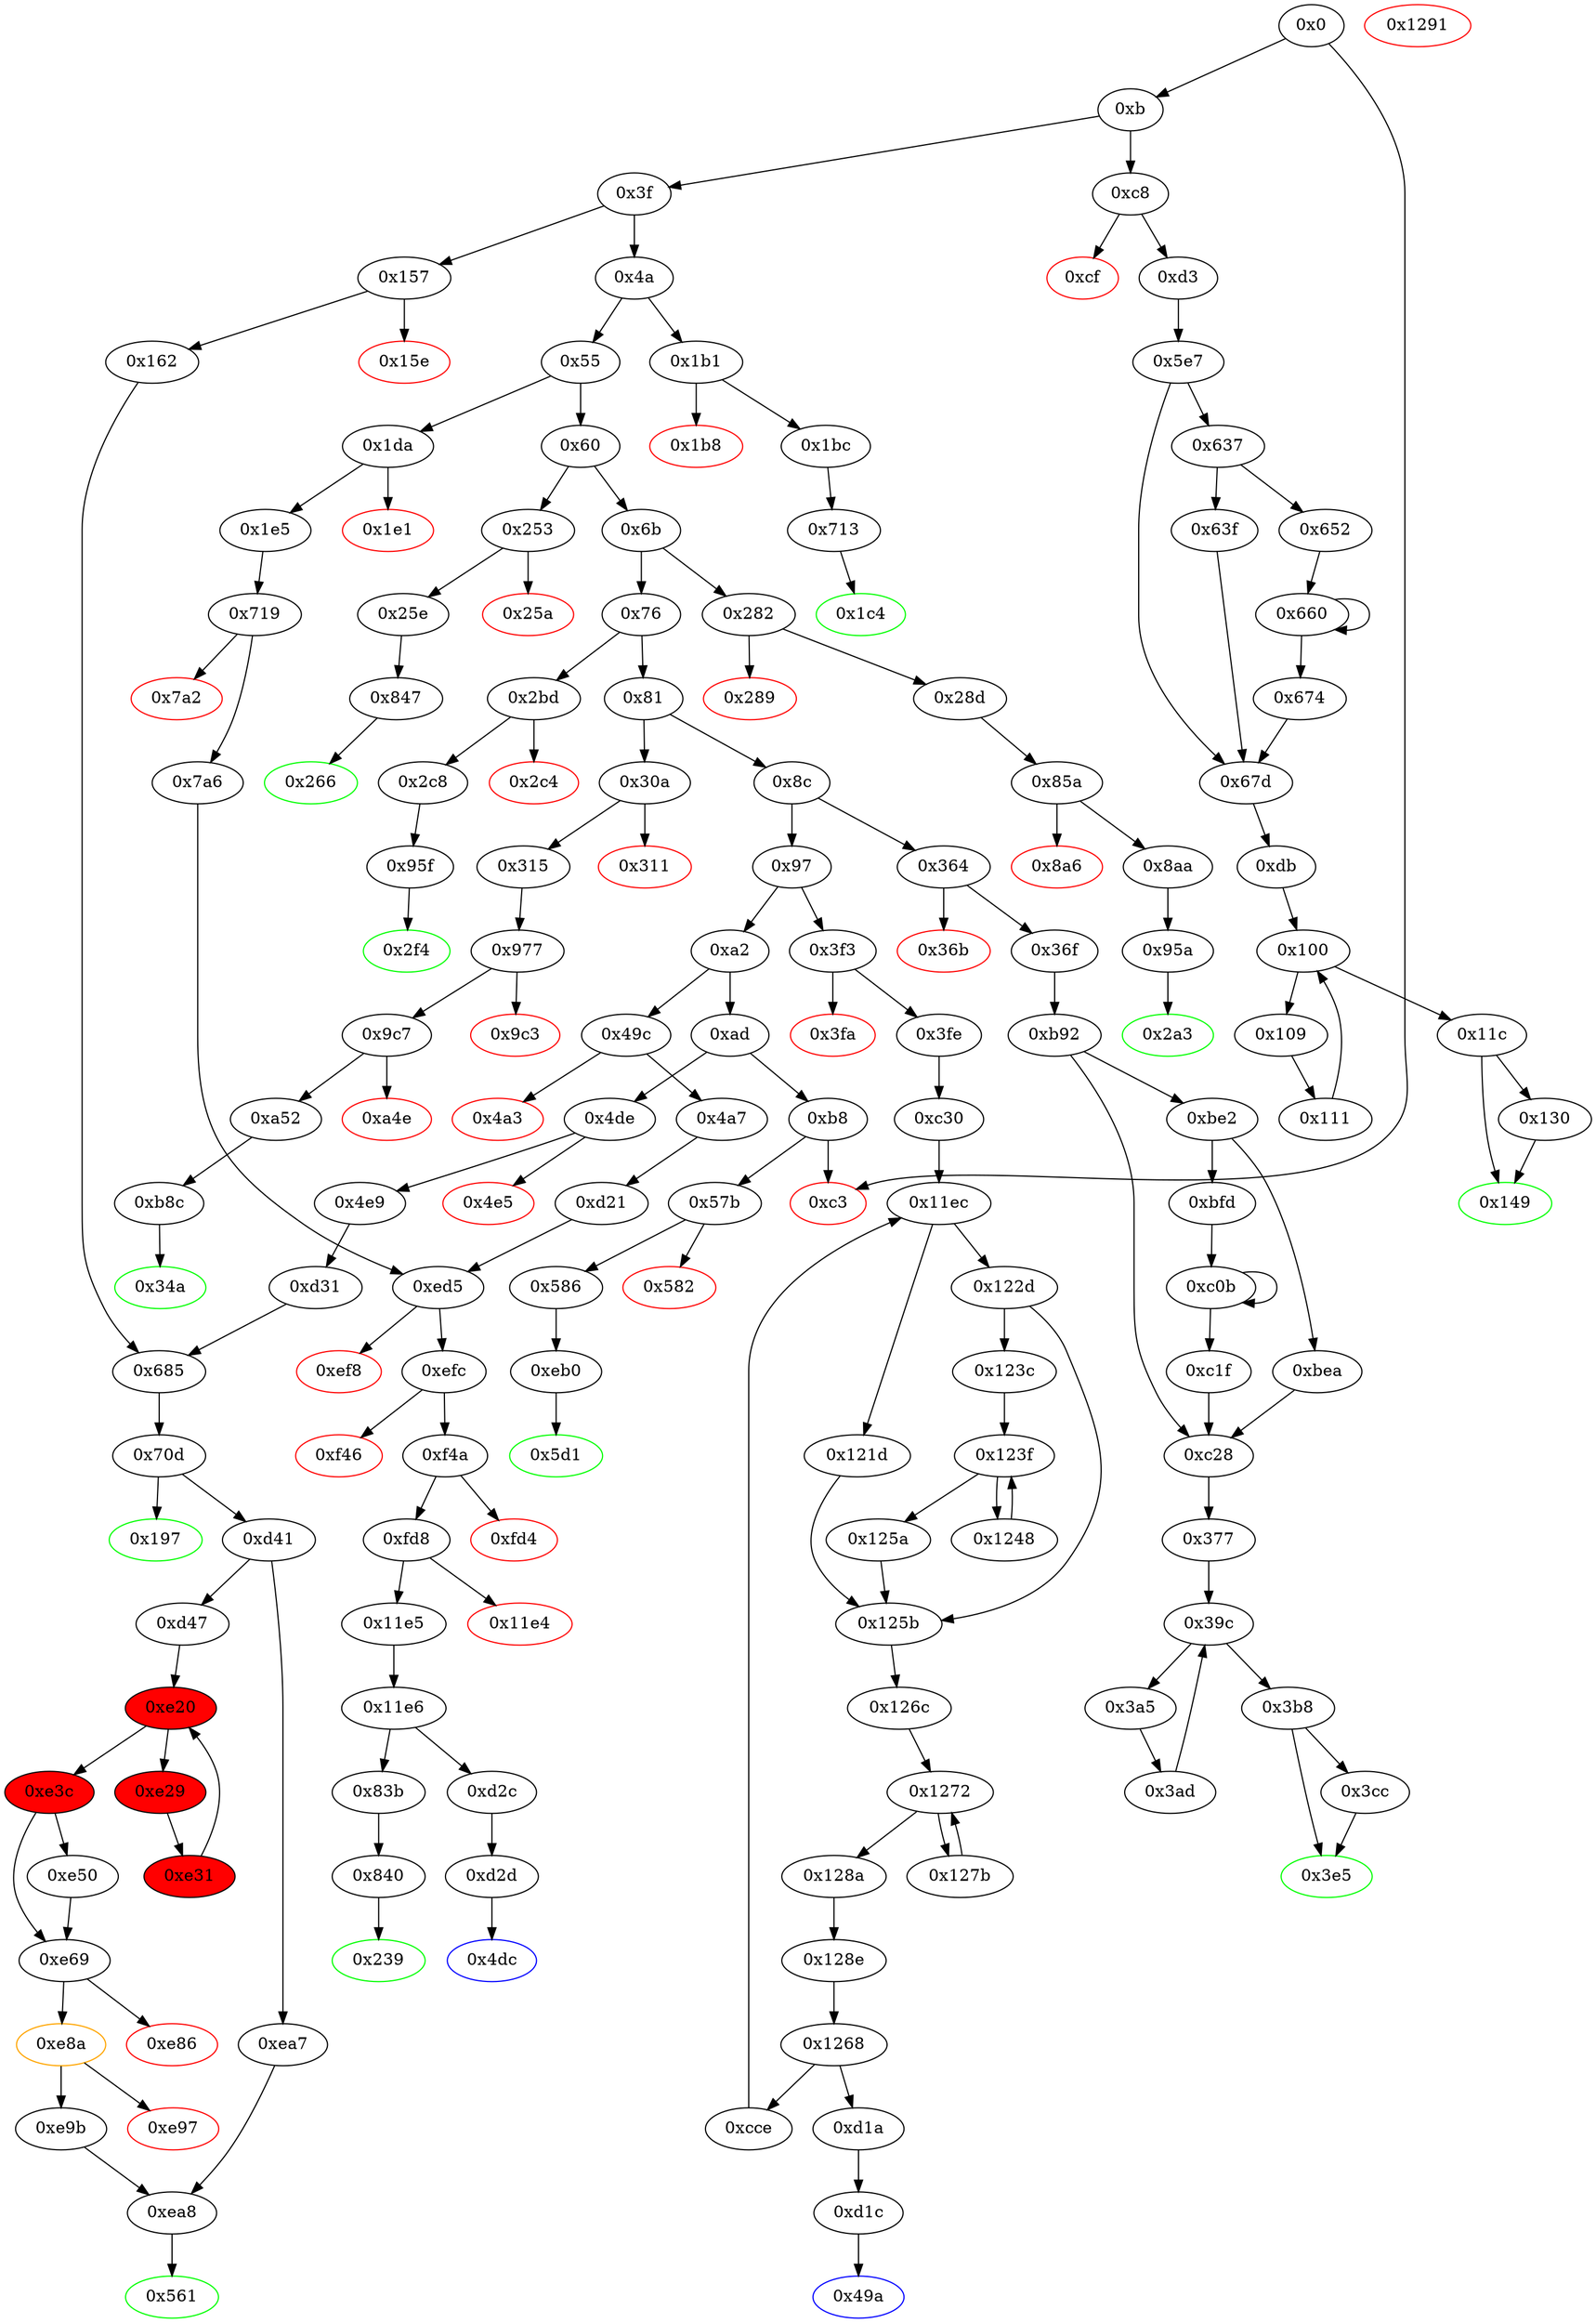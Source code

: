 digraph "" {
"0xe86" [color=red, fillcolor=white, id="0xe86", style=filled, tooltip="Block 0xe86\n[0xe86:0xe89]\n---\nPredecessors: [0xe69]\nSuccessors: []\n---\n0xe86 PUSH1 0x0\n0xe88 DUP1\n0xe89 REVERT\n---\n0xe86: V956 = 0x0\n0xe89: REVERT 0x0 0x0\n---\nEntry stack: [V10, 0x561, V373, V376, V394, 0x0, S9, V885, 0x8f4ffcb1, S6, 0x0, V949, V950, V949, 0x0, V885]\nStack pops: 0\nStack additions: []\nExit stack: [V10, 0x561, V373, V376, V394, 0x0, S9, V885, 0x8f4ffcb1, S6, 0x0, V949, V950, V949, 0x0, V885]\n\nDef sites:\nV10: {0xb.0x33}\n0x561: {0x4e9.0x4ea}\nV373: {0x4e9.0x507}\nV376: {0x4e9.0x510}\nV394: {0x4e9.0x538}\n0x0: {0xd31.0xd32}\nS9: {0x4e9.0x507, 0xb.0x33}\nV885: {0xd47.0xd5d}\n0x8f4ffcb1: {0xd47.0xd5e}\nS6: {0xe50.0xe66, 0xe3c.0xe45}\n0x0: {0xe69.0xe72}\nV949: {0xe69.0xe76}\nV950: {0xe69.0xe79}\nV949: {0xe69.0xe76}\n0x0: {0xe69.0xe7b}\nV885: {0xd47.0xd5d}\n"];
"0x162" [fillcolor=white, id="0x162", style=filled, tooltip="Block 0x162\n[0x162:0x196]\n---\nPredecessors: [0x157]\nSuccessors: [0x685]\n---\n0x162 JUMPDEST\n0x163 PUSH2 0x197\n0x166 PUSH1 0x4\n0x168 DUP1\n0x169 DUP1\n0x16a CALLDATALOAD\n0x16b PUSH20 0xffffffffffffffffffffffffffffffffffffffff\n0x180 AND\n0x181 SWAP1\n0x182 PUSH1 0x20\n0x184 ADD\n0x185 SWAP1\n0x186 SWAP2\n0x187 SWAP1\n0x188 DUP1\n0x189 CALLDATALOAD\n0x18a SWAP1\n0x18b PUSH1 0x20\n0x18d ADD\n0x18e SWAP1\n0x18f SWAP2\n0x190 SWAP1\n0x191 POP\n0x192 POP\n0x193 PUSH2 0x685\n0x196 JUMP\n---\n0x162: JUMPDEST \n0x163: V102 = 0x197\n0x166: V103 = 0x4\n0x16a: V104 = CALLDATALOAD 0x4\n0x16b: V105 = 0xffffffffffffffffffffffffffffffffffffffff\n0x180: V106 = AND 0xffffffffffffffffffffffffffffffffffffffff V104\n0x182: V107 = 0x20\n0x184: V108 = ADD 0x20 0x4\n0x189: V109 = CALLDATALOAD 0x24\n0x18b: V110 = 0x20\n0x18d: V111 = ADD 0x20 0x24\n0x193: V112 = 0x685\n0x196: JUMP 0x685\n---\nEntry stack: [V10]\nStack pops: 0\nStack additions: [0x197, V106, V109]\nExit stack: [V10, 0x197, V106, V109]\n\nDef sites:\nV10: {0xb.0x33}\n"];
"0x15e" [color=red, fillcolor=white, id="0x15e", style=filled, tooltip="Block 0x15e\n[0x15e:0x161]\n---\nPredecessors: [0x157]\nSuccessors: []\n---\n0x15e PUSH1 0x0\n0x160 DUP1\n0x161 REVERT\n---\n0x15e: V101 = 0x0\n0x161: REVERT 0x0 0x0\n---\nEntry stack: [V10]\nStack pops: 0\nStack additions: []\nExit stack: [V10]\n\nDef sites:\nV10: {0xb.0x33}\n"];
"0x4e9" [fillcolor=white, id="0x4e9", style=filled, tooltip="Block 0x4e9\n[0x4e9:0x560]\n---\nPredecessors: [0x4de]\nSuccessors: [0xd31]\n---\n0x4e9 JUMPDEST\n0x4ea PUSH2 0x561\n0x4ed PUSH1 0x4\n0x4ef DUP1\n0x4f0 DUP1\n0x4f1 CALLDATALOAD\n0x4f2 PUSH20 0xffffffffffffffffffffffffffffffffffffffff\n0x507 AND\n0x508 SWAP1\n0x509 PUSH1 0x20\n0x50b ADD\n0x50c SWAP1\n0x50d SWAP2\n0x50e SWAP1\n0x50f DUP1\n0x510 CALLDATALOAD\n0x511 SWAP1\n0x512 PUSH1 0x20\n0x514 ADD\n0x515 SWAP1\n0x516 SWAP2\n0x517 SWAP1\n0x518 DUP1\n0x519 CALLDATALOAD\n0x51a SWAP1\n0x51b PUSH1 0x20\n0x51d ADD\n0x51e SWAP1\n0x51f DUP3\n0x520 ADD\n0x521 DUP1\n0x522 CALLDATALOAD\n0x523 SWAP1\n0x524 PUSH1 0x20\n0x526 ADD\n0x527 SWAP1\n0x528 DUP1\n0x529 DUP1\n0x52a PUSH1 0x1f\n0x52c ADD\n0x52d PUSH1 0x20\n0x52f DUP1\n0x530 SWAP2\n0x531 DIV\n0x532 MUL\n0x533 PUSH1 0x20\n0x535 ADD\n0x536 PUSH1 0x40\n0x538 MLOAD\n0x539 SWAP1\n0x53a DUP2\n0x53b ADD\n0x53c PUSH1 0x40\n0x53e MSTORE\n0x53f DUP1\n0x540 SWAP4\n0x541 SWAP3\n0x542 SWAP2\n0x543 SWAP1\n0x544 DUP2\n0x545 DUP2\n0x546 MSTORE\n0x547 PUSH1 0x20\n0x549 ADD\n0x54a DUP4\n0x54b DUP4\n0x54c DUP1\n0x54d DUP3\n0x54e DUP5\n0x54f CALLDATACOPY\n0x550 DUP3\n0x551 ADD\n0x552 SWAP2\n0x553 POP\n0x554 POP\n0x555 POP\n0x556 POP\n0x557 POP\n0x558 POP\n0x559 SWAP2\n0x55a SWAP1\n0x55b POP\n0x55c POP\n0x55d PUSH2 0xd31\n0x560 JUMP\n---\n0x4e9: JUMPDEST \n0x4ea: V369 = 0x561\n0x4ed: V370 = 0x4\n0x4f1: V371 = CALLDATALOAD 0x4\n0x4f2: V372 = 0xffffffffffffffffffffffffffffffffffffffff\n0x507: V373 = AND 0xffffffffffffffffffffffffffffffffffffffff V371\n0x509: V374 = 0x20\n0x50b: V375 = ADD 0x20 0x4\n0x510: V376 = CALLDATALOAD 0x24\n0x512: V377 = 0x20\n0x514: V378 = ADD 0x20 0x24\n0x519: V379 = CALLDATALOAD 0x44\n0x51b: V380 = 0x20\n0x51d: V381 = ADD 0x20 0x44\n0x520: V382 = ADD 0x4 V379\n0x522: V383 = CALLDATALOAD V382\n0x524: V384 = 0x20\n0x526: V385 = ADD 0x20 V382\n0x52a: V386 = 0x1f\n0x52c: V387 = ADD 0x1f V383\n0x52d: V388 = 0x20\n0x531: V389 = DIV V387 0x20\n0x532: V390 = MUL V389 0x20\n0x533: V391 = 0x20\n0x535: V392 = ADD 0x20 V390\n0x536: V393 = 0x40\n0x538: V394 = M[0x40]\n0x53b: V395 = ADD V394 V392\n0x53c: V396 = 0x40\n0x53e: M[0x40] = V395\n0x546: M[V394] = V383\n0x547: V397 = 0x20\n0x549: V398 = ADD 0x20 V394\n0x54f: CALLDATACOPY V398 V385 V383\n0x551: V399 = ADD V398 V383\n0x55d: V400 = 0xd31\n0x560: JUMP 0xd31\n---\nEntry stack: [V10]\nStack pops: 0\nStack additions: [0x561, V373, V376, V394]\nExit stack: [V10, 0x561, V373, V376, V394]\n\nDef sites:\nV10: {0xb.0x33}\n"];
"0x4dc" [color=blue, fillcolor=white, id="0x4dc", style=filled, tooltip="Block 0x4dc\n[0x4dc:0x4dd]\n---\nPredecessors: [0xd2d]\nSuccessors: []\n---\n0x4dc JUMPDEST\n0x4dd STOP\n---\n0x4dc: JUMPDEST \n0x4dd: STOP \n---\nEntry stack: [V10, 0x239, S0]\nStack pops: 0\nStack additions: []\nExit stack: [V10, 0x239, S0]\n\nDef sites:\nV10: {0xb.0x33}\n0x239: {0x1e5.0x1e6}\nS0: {0xb.0x33, 0x1e5.0x203}\n"];
"0x2c4" [color=red, fillcolor=white, id="0x2c4", style=filled, tooltip="Block 0x2c4\n[0x2c4:0x2c7]\n---\nPredecessors: [0x2bd]\nSuccessors: []\n---\n0x2c4 PUSH1 0x0\n0x2c6 DUP1\n0x2c7 REVERT\n---\n0x2c4: V209 = 0x0\n0x2c7: REVERT 0x0 0x0\n---\nEntry stack: [V10]\nStack pops: 0\nStack additions: []\nExit stack: [V10]\n\nDef sites:\nV10: {0xb.0x33}\n"];
"0xc28" [fillcolor=white, id="0xc28", style=filled, tooltip="Block 0xc28\n[0xc28:0xc2f]\n---\nPredecessors: [0xb92, 0xbea, 0xc1f]\nSuccessors: [0x377]\n---\n0xc28 JUMPDEST\n0xc29 POP\n0xc2a POP\n0xc2b POP\n0xc2c POP\n0xc2d POP\n0xc2e DUP2\n0xc2f JUMP\n---\n0xc28: JUMPDEST \n0xc2f: JUMP 0x377\n---\nEntry stack: [V10, 0x377, V787, 0x1, V778, S2, S1, S0]\nStack pops: 7\nStack additions: [S6, S5]\nExit stack: [V10, 0x377, V787]\n\nDef sites:\nV10: {0xb.0x33}\n0x377: {0x36f.0x370}\nV787: {0xb92.0xbb7}\n0x1: {0xb92.0xb93}\nV778: {0xb92.0xba7}\nS2: {0xbea.0xbf7, 0xb92.0xbc7, 0xc1f.0xc26}\nS1: {0xc0b.0xc13, 0xb92.0xb93}\nS0: {0xb92.0xbdb, 0xbfd.0xbff}\n"];
"0x60" [fillcolor=white, id="0x60", style=filled, tooltip="Block 0x60\n[0x60:0x6a]\n---\nPredecessors: [0x55]\nSuccessors: [0x6b, 0x253]\n---\n0x60 DUP1\n0x61 PUSH4 0x313ce567\n0x66 EQ\n0x67 PUSH2 0x253\n0x6a JUMPI\n---\n0x61: V23 = 0x313ce567\n0x66: V24 = EQ 0x313ce567 V10\n0x67: V25 = 0x253\n0x6a: JUMPI 0x253 V24\n---\nEntry stack: [V10]\nStack pops: 1\nStack additions: [S0]\nExit stack: [V10]\n\nDef sites:\nV10: {0xb.0x33}\n"];
"0x197" [color=green, fillcolor=white, id="0x197", style=filled, tooltip="Block 0x197\n[0x197:0x1b0]\n---\nPredecessors: [0x70d]\nSuccessors: []\n---\n0x197 JUMPDEST\n0x198 PUSH1 0x40\n0x19a MLOAD\n0x19b DUP1\n0x19c DUP3\n0x19d ISZERO\n0x19e ISZERO\n0x19f ISZERO\n0x1a0 ISZERO\n0x1a1 DUP2\n0x1a2 MSTORE\n0x1a3 PUSH1 0x20\n0x1a5 ADD\n0x1a6 SWAP2\n0x1a7 POP\n0x1a8 POP\n0x1a9 PUSH1 0x40\n0x1ab MLOAD\n0x1ac DUP1\n0x1ad SWAP2\n0x1ae SUB\n0x1af SWAP1\n0x1b0 RETURN\n---\n0x197: JUMPDEST \n0x198: V113 = 0x40\n0x19a: V114 = M[0x40]\n0x19d: V115 = ISZERO 0x1\n0x19e: V116 = ISZERO 0x0\n0x19f: V117 = ISZERO 0x1\n0x1a0: V118 = ISZERO 0x0\n0x1a2: M[V114] = 0x1\n0x1a3: V119 = 0x20\n0x1a5: V120 = ADD 0x20 V114\n0x1a9: V121 = 0x40\n0x1ab: V122 = M[0x40]\n0x1ae: V123 = SUB V120 V122\n0x1b0: RETURN V122 V123\n---\nEntry stack: [V10, 0x561, V373, V376, V394, 0x0, S1, 0x1]\nStack pops: 1\nStack additions: []\nExit stack: [V10, 0x561, V373, V376, V394, 0x0, S1]\n\nDef sites:\nV10: {0xb.0x33}\n0x561: {0x4e9.0x4ea}\nV373: {0x4e9.0x507}\nV376: {0x4e9.0x510}\nV394: {0x4e9.0x538}\n0x0: {0xd31.0xd32}\nS1: {0x4e9.0x507, 0xb.0x33}\n0x1: {0x685_0xd31.0x709, 0x685_0x162.0x709}\n"];
"0xe8a" [color=orange, fillcolor=white, id="0xe8a", style=filled, tooltip="Block 0xe8a\n[0xe8a:0xe96]\n---\nPredecessors: [0xe69]\nSuccessors: [0xe97, 0xe9b]\n---\n0xe8a JUMPDEST\n0xe8b PUSH2 0x2c6\n0xe8e GAS\n0xe8f SUB\n0xe90 CALL\n0xe91 ISZERO\n0xe92 ISZERO\n0xe93 PUSH2 0xe9b\n0xe96 JUMPI\n---\n0xe8a: JUMPDEST \n0xe8b: V957 = 0x2c6\n0xe8e: V958 = GAS\n0xe8f: V959 = SUB V958 0x2c6\n0xe90: V960 = CALL V959 V885 0x0 V949 V950 V949 0x0\n0xe91: V961 = ISZERO V960\n0xe92: V962 = ISZERO V961\n0xe93: V963 = 0xe9b\n0xe96: JUMPI 0xe9b V962\n---\nEntry stack: [V10, 0x561, V373, V376, V394, 0x0, S9, V885, 0x8f4ffcb1, S6, 0x0, V949, V950, V949, 0x0, V885]\nStack pops: 6\nStack additions: []\nExit stack: [V10, 0x561, V373, V376, V394, 0x0, S9, V885, 0x8f4ffcb1, S6]\n\nDef sites:\nV10: {0xb.0x33}\n0x561: {0x4e9.0x4ea}\nV373: {0x4e9.0x507}\nV376: {0x4e9.0x510}\nV394: {0x4e9.0x538}\n0x0: {0xd31.0xd32}\nS9: {0x4e9.0x507, 0xb.0x33}\nV885: {0xd47.0xd5d}\n0x8f4ffcb1: {0xd47.0xd5e}\nS6: {0xe50.0xe66, 0xe3c.0xe45}\n0x0: {0xe69.0xe72}\nV949: {0xe69.0xe76}\nV950: {0xe69.0xe79}\nV949: {0xe69.0xe76}\n0x0: {0xe69.0xe7b}\nV885: {0xd47.0xd5d}\n"];
"0x109" [fillcolor=white, id="0x109", style=filled, tooltip="Block 0x109\n[0x109:0x110]\n---\nPredecessors: [0x100]\nSuccessors: [0x111]\n---\n0x109 DUP1\n0x10a DUP3\n0x10b ADD\n0x10c MLOAD\n0x10d DUP2\n0x10e DUP5\n0x10f ADD\n0x110 MSTORE\n---\n0x10b: V72 = ADD V67 S0\n0x10c: V73 = M[V72]\n0x10f: V74 = ADD V64 S0\n0x110: M[V74] = V73\n---\nEntry stack: [V10, 0xdb, V456, V58, V58, V64, V67, V65, V65, V64, V67, S0]\nStack pops: 3\nStack additions: [S2, S1, S0]\nExit stack: [V10, 0xdb, V456, V58, V58, V64, V67, V65, V65, V64, V67, S0]\n\nDef sites:\nV10: {0xb.0x33}\n0xdb: {0xd3.0xd4}\nV456: {0x5e7.0x60c}\nV58: {0xdb.0xde}\nV58: {0xdb.0xde}\nV64: {0xdb.0xf1}\nV67: {0xdb.0xf9}\nV65: {0xdb.0xf5}\nV65: {0xdb.0xf5}\nV64: {0xdb.0xf1}\nV67: {0xdb.0xf9}\nS0: {0x111.0x115, 0xdb.0xfe}\n"];
"0x111" [fillcolor=white, id="0x111", style=filled, tooltip="Block 0x111\n[0x111:0x11b]\n---\nPredecessors: [0x109]\nSuccessors: [0x100]\n---\n0x111 JUMPDEST\n0x112 PUSH1 0x20\n0x114 DUP2\n0x115 ADD\n0x116 SWAP1\n0x117 POP\n0x118 PUSH2 0x100\n0x11b JUMP\n---\n0x111: JUMPDEST \n0x112: V75 = 0x20\n0x115: V76 = ADD S0 0x20\n0x118: V77 = 0x100\n0x11b: JUMP 0x100\n---\nEntry stack: [V10, 0xdb, V456, V58, V58, V64, V67, V65, V65, V64, V67, S0]\nStack pops: 1\nStack additions: [V76]\nExit stack: [V10, 0xdb, V456, V58, V58, V64, V67, V65, V65, V64, V67, V76]\n\nDef sites:\nV10: {0xb.0x33}\n0xdb: {0xd3.0xd4}\nV456: {0x5e7.0x60c}\nV58: {0xdb.0xde}\nV58: {0xdb.0xde}\nV64: {0xdb.0xf1}\nV67: {0xdb.0xf9}\nV65: {0xdb.0xf5}\nV65: {0xdb.0xf5}\nV64: {0xdb.0xf1}\nV67: {0xdb.0xf9}\nS0: {0x111.0x115, 0xdb.0xfe}\n"];
"0x6b" [fillcolor=white, id="0x6b", style=filled, tooltip="Block 0x6b\n[0x6b:0x75]\n---\nPredecessors: [0x60]\nSuccessors: [0x76, 0x282]\n---\n0x6b DUP1\n0x6c PUSH4 0x42966c68\n0x71 EQ\n0x72 PUSH2 0x282\n0x75 JUMPI\n---\n0x6c: V26 = 0x42966c68\n0x71: V27 = EQ 0x42966c68 V10\n0x72: V28 = 0x282\n0x75: JUMPI 0x282 V27\n---\nEntry stack: [V10]\nStack pops: 1\nStack additions: [S0]\nExit stack: [V10]\n\nDef sites:\nV10: {0xb.0x33}\n"];
"0x4de" [fillcolor=white, id="0x4de", style=filled, tooltip="Block 0x4de\n[0x4de:0x4e4]\n---\nPredecessors: [0xad]\nSuccessors: [0x4e5, 0x4e9]\n---\n0x4de JUMPDEST\n0x4df CALLVALUE\n0x4e0 ISZERO\n0x4e1 PUSH2 0x4e9\n0x4e4 JUMPI\n---\n0x4de: JUMPDEST \n0x4df: V365 = CALLVALUE\n0x4e0: V366 = ISZERO V365\n0x4e1: V367 = 0x4e9\n0x4e4: JUMPI 0x4e9 V366\n---\nEntry stack: [V10]\nStack pops: 0\nStack additions: []\nExit stack: [V10]\n\nDef sites:\nV10: {0xb.0x33}\n"];
"0x239" [color=green, fillcolor=white, id="0x239", style=filled, tooltip="Block 0x239\n[0x239:0x252]\n---\nPredecessors: [0x840]\nSuccessors: []\n---\n0x239 JUMPDEST\n0x23a PUSH1 0x40\n0x23c MLOAD\n0x23d DUP1\n0x23e DUP3\n0x23f ISZERO\n0x240 ISZERO\n0x241 ISZERO\n0x242 ISZERO\n0x243 DUP2\n0x244 MSTORE\n0x245 PUSH1 0x20\n0x247 ADD\n0x248 SWAP2\n0x249 POP\n0x24a POP\n0x24b PUSH1 0x40\n0x24d MLOAD\n0x24e DUP1\n0x24f SWAP2\n0x250 SUB\n0x251 SWAP1\n0x252 RETURN\n---\n0x239: JUMPDEST \n0x23a: V157 = 0x40\n0x23c: V158 = M[0x40]\n0x23f: V159 = ISZERO 0x1\n0x240: V160 = ISZERO 0x0\n0x241: V161 = ISZERO 0x1\n0x242: V162 = ISZERO 0x0\n0x244: M[V158] = 0x1\n0x245: V163 = 0x20\n0x247: V164 = ADD 0x20 V158\n0x24b: V165 = 0x40\n0x24d: V166 = M[0x40]\n0x250: V167 = SUB V164 V166\n0x252: RETURN V166 V167\n---\nEntry stack: [V10, 0x1]\nStack pops: 1\nStack additions: []\nExit stack: [V10]\n\nDef sites:\nV10: {0xb.0x33}\n0x1: {0x83b.0x83c}\n"];
"0x11e5" [fillcolor=white, id="0x11e5", style=filled, tooltip="Block 0x11e5\n[0x11e5:0x11e5]\n---\nPredecessors: [0xfd8]\nSuccessors: [0x11e6]\n---\n0x11e5 JUMPDEST\n---\n0x11e5: JUMPDEST \n---\nEntry stack: [V10, 0x239, S8, S7, S6, S5, {0x83b, 0xd2c}, S3, S2, S1, V1066]\nStack pops: 0\nStack additions: []\nExit stack: [V10, 0x239, S8, S7, S6, S5, {0x83b, 0xd2c}, S3, S2, S1, V1066]\n\nDef sites:\nV10: {0xb.0x33}\n0x239: {0x1e5.0x1e6}\nS8: {0xb.0x33, 0x1e5.0x203}\nS7: {0x1e5.0x222, 0x4a7.0x4a8}\nS6: {0x1e5.0x22b, 0x4a7.0x4c5}\nS5: {0x719.0x71a, 0x4a7.0x4ce}\n{0x83b, 0xd2c}: {0xd21.0xd22, 0x7a6.0x831}\nS3: {0xd21.0xd25, 0x1e5.0x203}\nS2: {0x1e5.0x222, 0x4a7.0x4c5}\nS1: {0x1e5.0x22b, 0x4a7.0x4ce}\nV1066: {0xfd8.0x1059}\n"];
"0xd31" [fillcolor=white, id="0xd31", style=filled, tooltip="Block 0xd31\n[0xd31:0xd40]\n---\nPredecessors: [0x4e9]\nSuccessors: [0x685]\n---\n0xd31 JUMPDEST\n0xd32 PUSH1 0x0\n0xd34 DUP1\n0xd35 DUP5\n0xd36 SWAP1\n0xd37 POP\n0xd38 PUSH2 0xd41\n0xd3b DUP6\n0xd3c DUP6\n0xd3d PUSH2 0x685\n0xd40 JUMP\n---\n0xd31: JUMPDEST \n0xd32: V879 = 0x0\n0xd38: V880 = 0xd41\n0xd3d: V881 = 0x685\n0xd40: JUMP 0x685\n---\nEntry stack: [V10, 0x561, V373, V376, V394]\nStack pops: 3\nStack additions: [S2, S1, S0, 0x0, S2, 0xd41, S2, S1]\nExit stack: [V10, 0x561, V373, V376, V394, 0x0, V373, 0xd41, V373, V376]\n\nDef sites:\nV10: {0xb.0x33}\n0x561: {0x4e9.0x4ea}\nV373: {0x4e9.0x507}\nV376: {0x4e9.0x510}\nV394: {0x4e9.0x538}\n"];
"0x67d" [fillcolor=white, id="0x67d", style=filled, tooltip="Block 0x67d\n[0x67d:0x684]\n---\nPredecessors: [0x5e7, 0x63f, 0x674]\nSuccessors: [0xdb]\n---\n0x67d JUMPDEST\n0x67e POP\n0x67f POP\n0x680 POP\n0x681 POP\n0x682 POP\n0x683 DUP2\n0x684 JUMP\n---\n0x67d: JUMPDEST \n0x684: JUMP 0xdb\n---\nEntry stack: [V10, 0xdb, V456, 0x0, V447, S2, S1, S0]\nStack pops: 7\nStack additions: [S6, S5]\nExit stack: [V10, 0xdb, V456]\n\nDef sites:\nV10: {0xb.0x33}\n0xdb: {0xd3.0xd4}\nV456: {0x5e7.0x60c}\n0x0: {0x5e7.0x5e8}\nV447: {0x5e7.0x5fc}\nS2: {0x63f.0x64c, 0x674.0x67b, 0x5e7.0x61c}\nS1: {0x660.0x668, 0x5e7.0x5e8}\nS0: {0x652.0x654, 0x5e7.0x630}\n"];
"0xd1c" [fillcolor=white, id="0xd1c", style=filled, tooltip="Block 0xd1c\n[0xd1c:0xd20]\n---\nPredecessors: [0xd1a]\nSuccessors: [0x49a]\n---\n0xd1c JUMPDEST\n0xd1d POP\n0xd1e POP\n0xd1f POP\n0xd20 JUMP\n---\n0xd1c: JUMPDEST \n0xd20: JUMP 0x49a\n---\nEntry stack: [V10, 0x49a, V304, V322, V343]\nStack pops: 4\nStack additions: []\nExit stack: [V10]\n\nDef sites:\nV10: {0xb.0x33}\n0x49a: {0x3fe.0x3ff}\nV304: {0x3fe.0x406}\nV322: {0x3fe.0x42e}\nV343: {0x3fe.0x471}\n"];
"0x39c" [fillcolor=white, id="0x39c", style=filled, tooltip="Block 0x39c\n[0x39c:0x3a4]\n---\nPredecessors: [0x377, 0x3ad]\nSuccessors: [0x3a5, 0x3b8]\n---\n0x39c JUMPDEST\n0x39d DUP4\n0x39e DUP2\n0x39f LT\n0x3a0 ISZERO\n0x3a1 PUSH2 0x3b8\n0x3a4 JUMPI\n---\n0x39c: JUMPDEST \n0x39f: V269 = LT S0 V265\n0x3a0: V270 = ISZERO V269\n0x3a1: V271 = 0x3b8\n0x3a4: JUMPI 0x3b8 V270\n---\nEntry stack: [V10, 0x377, V787, V258, V258, V264, V267, V265, V265, V264, V267, S0]\nStack pops: 4\nStack additions: [S3, S2, S1, S0]\nExit stack: [V10, 0x377, V787, V258, V258, V264, V267, V265, V265, V264, V267, S0]\n\nDef sites:\nV10: {0xb.0x33}\n0x377: {0x36f.0x370}\nV787: {0xb92.0xbb7}\nV258: {0x377.0x37a}\nV258: {0x377.0x37a}\nV264: {0x377.0x38d}\nV267: {0x377.0x395}\nV265: {0x377.0x391}\nV265: {0x377.0x391}\nV264: {0x377.0x38d}\nV267: {0x377.0x395}\nS0: {0x3ad.0x3b1, 0x377.0x39a}\n"];
"0x364" [fillcolor=white, id="0x364", style=filled, tooltip="Block 0x364\n[0x364:0x36a]\n---\nPredecessors: [0x8c]\nSuccessors: [0x36b, 0x36f]\n---\n0x364 JUMPDEST\n0x365 CALLVALUE\n0x366 ISZERO\n0x367 PUSH2 0x36f\n0x36a JUMPI\n---\n0x364: JUMPDEST \n0x365: V251 = CALLVALUE\n0x366: V252 = ISZERO V251\n0x367: V253 = 0x36f\n0x36a: JUMPI 0x36f V252\n---\nEntry stack: [V10]\nStack pops: 0\nStack additions: []\nExit stack: [V10]\n\nDef sites:\nV10: {0xb.0x33}\n"];
"0x7a6" [fillcolor=white, id="0x7a6", style=filled, tooltip="Block 0x7a6\n[0x7a6:0x83a]\n---\nPredecessors: [0x719]\nSuccessors: [0xed5]\n---\n0x7a6 JUMPDEST\n0x7a7 DUP2\n0x7a8 PUSH1 0x5\n0x7aa PUSH1 0x0\n0x7ac DUP7\n0x7ad PUSH20 0xffffffffffffffffffffffffffffffffffffffff\n0x7c2 AND\n0x7c3 PUSH20 0xffffffffffffffffffffffffffffffffffffffff\n0x7d8 AND\n0x7d9 DUP2\n0x7da MSTORE\n0x7db PUSH1 0x20\n0x7dd ADD\n0x7de SWAP1\n0x7df DUP2\n0x7e0 MSTORE\n0x7e1 PUSH1 0x20\n0x7e3 ADD\n0x7e4 PUSH1 0x0\n0x7e6 SHA3\n0x7e7 PUSH1 0x0\n0x7e9 CALLER\n0x7ea PUSH20 0xffffffffffffffffffffffffffffffffffffffff\n0x7ff AND\n0x800 PUSH20 0xffffffffffffffffffffffffffffffffffffffff\n0x815 AND\n0x816 DUP2\n0x817 MSTORE\n0x818 PUSH1 0x20\n0x81a ADD\n0x81b SWAP1\n0x81c DUP2\n0x81d MSTORE\n0x81e PUSH1 0x20\n0x820 ADD\n0x821 PUSH1 0x0\n0x823 SHA3\n0x824 PUSH1 0x0\n0x826 DUP3\n0x827 DUP3\n0x828 SLOAD\n0x829 SUB\n0x82a SWAP3\n0x82b POP\n0x82c POP\n0x82d DUP2\n0x82e SWAP1\n0x82f SSTORE\n0x830 POP\n0x831 PUSH2 0x83b\n0x834 DUP5\n0x835 DUP5\n0x836 DUP5\n0x837 PUSH2 0xed5\n0x83a JUMP\n---\n0x7a6: JUMPDEST \n0x7a8: V560 = 0x5\n0x7aa: V561 = 0x0\n0x7ad: V562 = 0xffffffffffffffffffffffffffffffffffffffff\n0x7c2: V563 = AND 0xffffffffffffffffffffffffffffffffffffffff V145\n0x7c3: V564 = 0xffffffffffffffffffffffffffffffffffffffff\n0x7d8: V565 = AND 0xffffffffffffffffffffffffffffffffffffffff V563\n0x7da: M[0x0] = V565\n0x7db: V566 = 0x20\n0x7dd: V567 = ADD 0x20 0x0\n0x7e0: M[0x20] = 0x5\n0x7e1: V568 = 0x20\n0x7e3: V569 = ADD 0x20 0x20\n0x7e4: V570 = 0x0\n0x7e6: V571 = SHA3 0x0 0x40\n0x7e7: V572 = 0x0\n0x7e9: V573 = CALLER\n0x7ea: V574 = 0xffffffffffffffffffffffffffffffffffffffff\n0x7ff: V575 = AND 0xffffffffffffffffffffffffffffffffffffffff V573\n0x800: V576 = 0xffffffffffffffffffffffffffffffffffffffff\n0x815: V577 = AND 0xffffffffffffffffffffffffffffffffffffffff V575\n0x817: M[0x0] = V577\n0x818: V578 = 0x20\n0x81a: V579 = ADD 0x20 0x0\n0x81d: M[0x20] = V571\n0x81e: V580 = 0x20\n0x820: V581 = ADD 0x20 0x20\n0x821: V582 = 0x0\n0x823: V583 = SHA3 0x0 0x40\n0x824: V584 = 0x0\n0x828: V585 = S[V583]\n0x829: V586 = SUB V585 V153\n0x82f: S[V583] = V586\n0x831: V587 = 0x83b\n0x837: V588 = 0xed5\n0x83a: JUMP 0xed5\n---\nEntry stack: [V10, 0x239, V145, V150, V153, 0x0]\nStack pops: 4\nStack additions: [S3, S2, S1, S0, 0x83b, S3, S2, S1]\nExit stack: [V10, 0x239, V145, V150, V153, 0x0, 0x83b, V145, V150, V153]\n\nDef sites:\nV10: {0xb.0x33}\n0x239: {0x1e5.0x1e6}\nV145: {0x1e5.0x203}\nV150: {0x1e5.0x222}\nV153: {0x1e5.0x22b}\n0x0: {0x719.0x71a}\n"];
"0x11ec" [fillcolor=white, id="0x11ec", style=filled, tooltip="Block 0x11ec\n[0x11ec:0x121c]\n---\nPredecessors: [0xc30, 0xcce]\nSuccessors: [0x121d, 0x122d]\n---\n0x11ec JUMPDEST\n0x11ed DUP3\n0x11ee DUP1\n0x11ef SLOAD\n0x11f0 PUSH1 0x1\n0x11f2 DUP2\n0x11f3 PUSH1 0x1\n0x11f5 AND\n0x11f6 ISZERO\n0x11f7 PUSH2 0x100\n0x11fa MUL\n0x11fb SUB\n0x11fc AND\n0x11fd PUSH1 0x2\n0x11ff SWAP1\n0x1200 DIV\n0x1201 SWAP1\n0x1202 PUSH1 0x0\n0x1204 MSTORE\n0x1205 PUSH1 0x20\n0x1207 PUSH1 0x0\n0x1209 SHA3\n0x120a SWAP1\n0x120b PUSH1 0x1f\n0x120d ADD\n0x120e PUSH1 0x20\n0x1210 SWAP1\n0x1211 DIV\n0x1212 DUP2\n0x1213 ADD\n0x1214 SWAP3\n0x1215 DUP3\n0x1216 PUSH1 0x1f\n0x1218 LT\n0x1219 PUSH2 0x122d\n0x121c JUMPI\n---\n0x11ec: JUMPDEST \n0x11ef: V1140 = S[{0x0, 0x1}]\n0x11f0: V1141 = 0x1\n0x11f3: V1142 = 0x1\n0x11f5: V1143 = AND 0x1 V1140\n0x11f6: V1144 = ISZERO V1143\n0x11f7: V1145 = 0x100\n0x11fa: V1146 = MUL 0x100 V1144\n0x11fb: V1147 = SUB V1146 0x1\n0x11fc: V1148 = AND V1147 V1140\n0x11fd: V1149 = 0x2\n0x1200: V1150 = DIV V1148 0x2\n0x1202: V1151 = 0x0\n0x1204: M[0x0] = {0x0, 0x1}\n0x1205: V1152 = 0x20\n0x1207: V1153 = 0x0\n0x1209: V1154 = SHA3 0x0 0x20\n0x120b: V1155 = 0x1f\n0x120d: V1156 = ADD 0x1f V1150\n0x120e: V1157 = 0x20\n0x1211: V1158 = DIV V1156 0x20\n0x1213: V1159 = ADD V1154 V1158\n0x1216: V1160 = 0x1f\n0x1218: V1161 = LT 0x1f S0\n0x1219: V1162 = 0x122d\n0x121c: JUMPI 0x122d V1161\n---\nEntry stack: [V10, 0x49a, V304, V322, V343, {0xcce, 0xd1a}, {0x0, 0x1}, S1, S0]\nStack pops: 3\nStack additions: [S2, V1159, S0, V1154, S1]\nExit stack: [V10, 0x49a, V304, V322, V343, {0xcce, 0xd1a}, {0x0, 0x1}, V1159, S0, V1154, S1]\n\nDef sites:\nV10: {0xb.0x33}\n0x49a: {0x3fe.0x3ff}\nV304: {0x3fe.0x406}\nV322: {0x3fe.0x42e}\nV343: {0x3fe.0x471}\n{0xcce, 0xd1a}: {0xc30.0xcc4, 0xcce.0xd10}\n{0x0, 0x1}: {0xc30.0xcba, 0xcce.0xd06}\nS1: {0xc30.0xcc2, 0xcce.0xd0e}\nS0: {0xc30.0xcbe, 0xcce.0xd0a}\n"];
"0xfd4" [color=red, fillcolor=white, id="0xfd4", style=filled, tooltip="Block 0xfd4\n[0xfd4:0xfd7]\n---\nPredecessors: [0xf4a]\nSuccessors: []\n---\n0xfd4 PUSH1 0x0\n0xfd6 DUP1\n0xfd7 REVERT\n---\n0xfd4: V1039 = 0x0\n0xfd7: REVERT 0x0 0x0\n---\nEntry stack: [V10, 0x239, S8, S7, S6, S5, {0x83b, 0xd2c}, S3, S2, S1, 0x0]\nStack pops: 0\nStack additions: []\nExit stack: [V10, 0x239, S8, S7, S6, S5, {0x83b, 0xd2c}, S3, S2, S1, 0x0]\n\nDef sites:\nV10: {0xb.0x33}\n0x239: {0x1e5.0x1e6}\nS8: {0xb.0x33, 0x1e5.0x203}\nS7: {0x1e5.0x222, 0x4a7.0x4a8}\nS6: {0x1e5.0x22b, 0x4a7.0x4c5}\nS5: {0x719.0x71a, 0x4a7.0x4ce}\n{0x83b, 0xd2c}: {0xd21.0xd22, 0x7a6.0x831}\nS3: {0xd21.0xd25, 0x1e5.0x203}\nS2: {0x1e5.0x222, 0x4a7.0x4c5}\nS1: {0x1e5.0x22b, 0x4a7.0x4ce}\n0x0: {0xed5_0x7a6.0xed6, 0xed5_0xd21.0xed6}\n"];
"0x122d" [fillcolor=white, id="0x122d", style=filled, tooltip="Block 0x122d\n[0x122d:0x123b]\n---\nPredecessors: [0x11ec]\nSuccessors: [0x123c, 0x125b]\n---\n0x122d JUMPDEST\n0x122e DUP3\n0x122f DUP1\n0x1230 ADD\n0x1231 PUSH1 0x1\n0x1233 ADD\n0x1234 DUP6\n0x1235 SSTORE\n0x1236 DUP3\n0x1237 ISZERO\n0x1238 PUSH2 0x125b\n0x123b JUMPI\n---\n0x122d: JUMPDEST \n0x1230: V1170 = ADD S2 S2\n0x1231: V1171 = 0x1\n0x1233: V1172 = ADD 0x1 V1170\n0x1235: S[{0x0, 0x1}] = V1172\n0x1237: V1173 = ISZERO S2\n0x1238: V1174 = 0x125b\n0x123b: JUMPI 0x125b V1173\n---\nEntry stack: [V10, 0x49a, V304, V322, V343, {0xcce, 0xd1a}, {0x0, 0x1}, V1159, S2, V1154, S0]\nStack pops: 5\nStack additions: [S4, S3, S2, S1, S0]\nExit stack: [V10, 0x49a, V304, V322, V343, {0xcce, 0xd1a}, {0x0, 0x1}, V1159, S2, V1154, S0]\n\nDef sites:\nV10: {0xb.0x33}\n0x49a: {0x3fe.0x3ff}\nV304: {0x3fe.0x406}\nV322: {0x3fe.0x42e}\nV343: {0x3fe.0x471}\n{0xcce, 0xd1a}: {0xc30.0xcc4, 0xcce.0xd10}\n{0x0, 0x1}: {0xc30.0xcba, 0xcce.0xd06}\nV1159: {0x11ec.0x1213}\nS2: {0xc30.0xcbe, 0xcce.0xd0a}\nV1154: {0x11ec.0x1209}\nS0: {0xc30.0xcc2, 0xcce.0xd0e}\n"];
"0xbfd" [fillcolor=white, id="0xbfd", style=filled, tooltip="Block 0xbfd\n[0xbfd:0xc0a]\n---\nPredecessors: [0xbe2]\nSuccessors: [0xc0b]\n---\n0xbfd JUMPDEST\n0xbfe DUP3\n0xbff ADD\n0xc00 SWAP2\n0xc01 SWAP1\n0xc02 PUSH1 0x0\n0xc04 MSTORE\n0xc05 PUSH1 0x20\n0xc07 PUSH1 0x0\n0xc09 SHA3\n0xc0a SWAP1\n---\n0xbfd: JUMPDEST \n0xbff: V815 = ADD V791 V802\n0xc02: V816 = 0x0\n0xc04: M[0x0] = 0x1\n0xc05: V817 = 0x20\n0xc07: V818 = 0x0\n0xc09: V819 = SHA3 0x0 0x20\n---\nEntry stack: [V10, 0x377, V787, 0x1, V778, V791, 0x1, V802]\nStack pops: 3\nStack additions: [V815, V819, S2]\nExit stack: [V10, 0x377, V787, 0x1, V778, V815, V819, V791]\n\nDef sites:\nV10: {0xb.0x33}\n0x377: {0x36f.0x370}\nV787: {0xb92.0xbb7}\n0x1: {0xb92.0xb93}\nV778: {0xb92.0xba7}\nV791: {0xb92.0xbc7}\n0x1: {0xb92.0xb93}\nV802: {0xb92.0xbdb}\n"];
"0x128e" [fillcolor=white, id="0x128e", style=filled, tooltip="Block 0x128e\n[0x128e:0x1290]\n---\nPredecessors: [0x128a]\nSuccessors: [0x1268]\n---\n0x128e JUMPDEST\n0x128f SWAP1\n0x1290 JUMP\n---\n0x128e: JUMPDEST \n0x1290: JUMP 0x1268\n---\nEntry stack: [V10, 0x49a, V304, V322, V343, {0xcce, 0xd1a}, {0x0, 0x1}, 0x1268, S0]\nStack pops: 2\nStack additions: [S0]\nExit stack: [V10, 0x49a, V304, V322, V343, {0xcce, 0xd1a}, {0x0, 0x1}, S0]\n\nDef sites:\nV10: {0xb.0x33}\n0x49a: {0x3fe.0x3ff}\nV304: {0x3fe.0x406}\nV322: {0x3fe.0x42e}\nV343: {0x3fe.0x471}\n{0xcce, 0xd1a}: {0xc30.0xcc4, 0xcce.0xd10}\n{0x0, 0x1}: {0xc30.0xcba, 0xcce.0xd06}\n0x1268: {0x125b_0x125a_0x1248.0x125f, 0x125b_0x121d_0xc30.0x125f, 0x125b_0x125a_0x123c.0x125f, 0x125b_0x122d.0x125f, 0x125b_0x121d_0xcce.0x125f}\nS0: {0x11ec_0xc30.0x1213, 0x11ec_0xcce.0x1213}\n"];
"0xcf" [color=red, fillcolor=white, id="0xcf", style=filled, tooltip="Block 0xcf\n[0xcf:0xd2]\n---\nPredecessors: [0xc8]\nSuccessors: []\n---\n0xcf PUSH1 0x0\n0xd1 DUP1\n0xd2 REVERT\n---\n0xcf: V54 = 0x0\n0xd2: REVERT 0x0 0x0\n---\nEntry stack: [V10]\nStack pops: 0\nStack additions: []\nExit stack: [V10]\n\nDef sites:\nV10: {0xb.0x33}\n"];
"0x3ad" [fillcolor=white, id="0x3ad", style=filled, tooltip="Block 0x3ad\n[0x3ad:0x3b7]\n---\nPredecessors: [0x3a5]\nSuccessors: [0x39c]\n---\n0x3ad JUMPDEST\n0x3ae PUSH1 0x20\n0x3b0 DUP2\n0x3b1 ADD\n0x3b2 SWAP1\n0x3b3 POP\n0x3b4 PUSH2 0x39c\n0x3b7 JUMP\n---\n0x3ad: JUMPDEST \n0x3ae: V275 = 0x20\n0x3b1: V276 = ADD S0 0x20\n0x3b4: V277 = 0x39c\n0x3b7: JUMP 0x39c\n---\nEntry stack: [V10, 0x377, V787, V258, V258, V264, V267, V265, V265, V264, V267, S0]\nStack pops: 1\nStack additions: [V276]\nExit stack: [V10, 0x377, V787, V258, V258, V264, V267, V265, V265, V264, V267, V276]\n\nDef sites:\nV10: {0xb.0x33}\n0x377: {0x36f.0x370}\nV787: {0xb92.0xbb7}\nV258: {0x377.0x37a}\nV258: {0x377.0x37a}\nV264: {0x377.0x38d}\nV267: {0x377.0x395}\nV265: {0x377.0x391}\nV265: {0x377.0x391}\nV264: {0x377.0x38d}\nV267: {0x377.0x395}\nS0: {0x3ad.0x3b1, 0x377.0x39a}\n"];
"0x1e5" [fillcolor=white, id="0x1e5", style=filled, tooltip="Block 0x1e5\n[0x1e5:0x238]\n---\nPredecessors: [0x1da]\nSuccessors: [0x719]\n---\n0x1e5 JUMPDEST\n0x1e6 PUSH2 0x239\n0x1e9 PUSH1 0x4\n0x1eb DUP1\n0x1ec DUP1\n0x1ed CALLDATALOAD\n0x1ee PUSH20 0xffffffffffffffffffffffffffffffffffffffff\n0x203 AND\n0x204 SWAP1\n0x205 PUSH1 0x20\n0x207 ADD\n0x208 SWAP1\n0x209 SWAP2\n0x20a SWAP1\n0x20b DUP1\n0x20c CALLDATALOAD\n0x20d PUSH20 0xffffffffffffffffffffffffffffffffffffffff\n0x222 AND\n0x223 SWAP1\n0x224 PUSH1 0x20\n0x226 ADD\n0x227 SWAP1\n0x228 SWAP2\n0x229 SWAP1\n0x22a DUP1\n0x22b CALLDATALOAD\n0x22c SWAP1\n0x22d PUSH1 0x20\n0x22f ADD\n0x230 SWAP1\n0x231 SWAP2\n0x232 SWAP1\n0x233 POP\n0x234 POP\n0x235 PUSH2 0x719\n0x238 JUMP\n---\n0x1e5: JUMPDEST \n0x1e6: V141 = 0x239\n0x1e9: V142 = 0x4\n0x1ed: V143 = CALLDATALOAD 0x4\n0x1ee: V144 = 0xffffffffffffffffffffffffffffffffffffffff\n0x203: V145 = AND 0xffffffffffffffffffffffffffffffffffffffff V143\n0x205: V146 = 0x20\n0x207: V147 = ADD 0x20 0x4\n0x20c: V148 = CALLDATALOAD 0x24\n0x20d: V149 = 0xffffffffffffffffffffffffffffffffffffffff\n0x222: V150 = AND 0xffffffffffffffffffffffffffffffffffffffff V148\n0x224: V151 = 0x20\n0x226: V152 = ADD 0x20 0x24\n0x22b: V153 = CALLDATALOAD 0x44\n0x22d: V154 = 0x20\n0x22f: V155 = ADD 0x20 0x44\n0x235: V156 = 0x719\n0x238: JUMP 0x719\n---\nEntry stack: [V10]\nStack pops: 0\nStack additions: [0x239, V145, V150, V153]\nExit stack: [V10, 0x239, V145, V150, V153]\n\nDef sites:\nV10: {0xb.0x33}\n"];
"0x1bc" [fillcolor=white, id="0x1bc", style=filled, tooltip="Block 0x1bc\n[0x1bc:0x1c3]\n---\nPredecessors: [0x1b1]\nSuccessors: [0x713]\n---\n0x1bc JUMPDEST\n0x1bd PUSH2 0x1c4\n0x1c0 PUSH2 0x713\n0x1c3 JUMP\n---\n0x1bc: JUMPDEST \n0x1bd: V128 = 0x1c4\n0x1c0: V129 = 0x713\n0x1c3: JUMP 0x713\n---\nEntry stack: [V10]\nStack pops: 0\nStack additions: [0x1c4]\nExit stack: [V10, 0x1c4]\n\nDef sites:\nV10: {0xb.0x33}\n"];
"0x55" [fillcolor=white, id="0x55", style=filled, tooltip="Block 0x55\n[0x55:0x5f]\n---\nPredecessors: [0x4a]\nSuccessors: [0x60, 0x1da]\n---\n0x55 DUP1\n0x56 PUSH4 0x23b872dd\n0x5b EQ\n0x5c PUSH2 0x1da\n0x5f JUMPI\n---\n0x56: V20 = 0x23b872dd\n0x5b: V21 = EQ 0x23b872dd V10\n0x5c: V22 = 0x1da\n0x5f: JUMPI 0x1da V21\n---\nEntry stack: [V10]\nStack pops: 1\nStack additions: [S0]\nExit stack: [V10]\n\nDef sites:\nV10: {0xb.0x33}\n"];
"0x11c" [fillcolor=white, id="0x11c", style=filled, tooltip="Block 0x11c\n[0x11c:0x12f]\n---\nPredecessors: [0x100]\nSuccessors: [0x130, 0x149]\n---\n0x11c JUMPDEST\n0x11d POP\n0x11e POP\n0x11f POP\n0x120 POP\n0x121 SWAP1\n0x122 POP\n0x123 SWAP1\n0x124 DUP2\n0x125 ADD\n0x126 SWAP1\n0x127 PUSH1 0x1f\n0x129 AND\n0x12a DUP1\n0x12b ISZERO\n0x12c PUSH2 0x149\n0x12f JUMPI\n---\n0x11c: JUMPDEST \n0x125: V78 = ADD V65 V64\n0x127: V79 = 0x1f\n0x129: V80 = AND 0x1f V65\n0x12b: V81 = ISZERO V80\n0x12c: V82 = 0x149\n0x12f: JUMPI 0x149 V81\n---\nEntry stack: [V10, 0xdb, V456, V58, V58, V64, V67, V65, V65, V64, V67, S0]\nStack pops: 7\nStack additions: [V78, V80]\nExit stack: [V10, 0xdb, V456, V58, V58, V78, V80]\n\nDef sites:\nV10: {0xb.0x33}\n0xdb: {0xd3.0xd4}\nV456: {0x5e7.0x60c}\nV58: {0xdb.0xde}\nV58: {0xdb.0xde}\nV64: {0xdb.0xf1}\nV67: {0xdb.0xf9}\nV65: {0xdb.0xf5}\nV65: {0xdb.0xf5}\nV64: {0xdb.0xf1}\nV67: {0xdb.0xf9}\nS0: {0x111.0x115, 0xdb.0xfe}\n"];
"0xfd8" [fillcolor=white, id="0xfd8", style=filled, tooltip="Block 0xfd8\n[0xfd8:0x11e3]\n---\nPredecessors: [0xf4a]\nSuccessors: [0x11e4, 0x11e5]\n---\n0xfd8 JUMPDEST\n0xfd9 PUSH1 0x4\n0xfdb PUSH1 0x0\n0xfdd DUP5\n0xfde PUSH20 0xffffffffffffffffffffffffffffffffffffffff\n0xff3 AND\n0xff4 PUSH20 0xffffffffffffffffffffffffffffffffffffffff\n0x1009 AND\n0x100a DUP2\n0x100b MSTORE\n0x100c PUSH1 0x20\n0x100e ADD\n0x100f SWAP1\n0x1010 DUP2\n0x1011 MSTORE\n0x1012 PUSH1 0x20\n0x1014 ADD\n0x1015 PUSH1 0x0\n0x1017 SHA3\n0x1018 SLOAD\n0x1019 PUSH1 0x4\n0x101b PUSH1 0x0\n0x101d DUP7\n0x101e PUSH20 0xffffffffffffffffffffffffffffffffffffffff\n0x1033 AND\n0x1034 PUSH20 0xffffffffffffffffffffffffffffffffffffffff\n0x1049 AND\n0x104a DUP2\n0x104b MSTORE\n0x104c PUSH1 0x20\n0x104e ADD\n0x104f SWAP1\n0x1050 DUP2\n0x1051 MSTORE\n0x1052 PUSH1 0x20\n0x1054 ADD\n0x1055 PUSH1 0x0\n0x1057 SHA3\n0x1058 SLOAD\n0x1059 ADD\n0x105a SWAP1\n0x105b POP\n0x105c DUP2\n0x105d PUSH1 0x4\n0x105f PUSH1 0x0\n0x1061 DUP7\n0x1062 PUSH20 0xffffffffffffffffffffffffffffffffffffffff\n0x1077 AND\n0x1078 PUSH20 0xffffffffffffffffffffffffffffffffffffffff\n0x108d AND\n0x108e DUP2\n0x108f MSTORE\n0x1090 PUSH1 0x20\n0x1092 ADD\n0x1093 SWAP1\n0x1094 DUP2\n0x1095 MSTORE\n0x1096 PUSH1 0x20\n0x1098 ADD\n0x1099 PUSH1 0x0\n0x109b SHA3\n0x109c PUSH1 0x0\n0x109e DUP3\n0x109f DUP3\n0x10a0 SLOAD\n0x10a1 SUB\n0x10a2 SWAP3\n0x10a3 POP\n0x10a4 POP\n0x10a5 DUP2\n0x10a6 SWAP1\n0x10a7 SSTORE\n0x10a8 POP\n0x10a9 DUP2\n0x10aa PUSH1 0x4\n0x10ac PUSH1 0x0\n0x10ae DUP6\n0x10af PUSH20 0xffffffffffffffffffffffffffffffffffffffff\n0x10c4 AND\n0x10c5 PUSH20 0xffffffffffffffffffffffffffffffffffffffff\n0x10da AND\n0x10db DUP2\n0x10dc MSTORE\n0x10dd PUSH1 0x20\n0x10df ADD\n0x10e0 SWAP1\n0x10e1 DUP2\n0x10e2 MSTORE\n0x10e3 PUSH1 0x20\n0x10e5 ADD\n0x10e6 PUSH1 0x0\n0x10e8 SHA3\n0x10e9 PUSH1 0x0\n0x10eb DUP3\n0x10ec DUP3\n0x10ed SLOAD\n0x10ee ADD\n0x10ef SWAP3\n0x10f0 POP\n0x10f1 POP\n0x10f2 DUP2\n0x10f3 SWAP1\n0x10f4 SSTORE\n0x10f5 POP\n0x10f6 DUP3\n0x10f7 PUSH20 0xffffffffffffffffffffffffffffffffffffffff\n0x110c AND\n0x110d DUP5\n0x110e PUSH20 0xffffffffffffffffffffffffffffffffffffffff\n0x1123 AND\n0x1124 PUSH32 0xddf252ad1be2c89b69c2b068fc378daa952ba7f163c4a11628f55a4df523b3ef\n0x1145 DUP5\n0x1146 PUSH1 0x40\n0x1148 MLOAD\n0x1149 DUP1\n0x114a DUP3\n0x114b DUP2\n0x114c MSTORE\n0x114d PUSH1 0x20\n0x114f ADD\n0x1150 SWAP2\n0x1151 POP\n0x1152 POP\n0x1153 PUSH1 0x40\n0x1155 MLOAD\n0x1156 DUP1\n0x1157 SWAP2\n0x1158 SUB\n0x1159 SWAP1\n0x115a LOG3\n0x115b DUP1\n0x115c PUSH1 0x4\n0x115e PUSH1 0x0\n0x1160 DUP6\n0x1161 PUSH20 0xffffffffffffffffffffffffffffffffffffffff\n0x1176 AND\n0x1177 PUSH20 0xffffffffffffffffffffffffffffffffffffffff\n0x118c AND\n0x118d DUP2\n0x118e MSTORE\n0x118f PUSH1 0x20\n0x1191 ADD\n0x1192 SWAP1\n0x1193 DUP2\n0x1194 MSTORE\n0x1195 PUSH1 0x20\n0x1197 ADD\n0x1198 PUSH1 0x0\n0x119a SHA3\n0x119b SLOAD\n0x119c PUSH1 0x4\n0x119e PUSH1 0x0\n0x11a0 DUP8\n0x11a1 PUSH20 0xffffffffffffffffffffffffffffffffffffffff\n0x11b6 AND\n0x11b7 PUSH20 0xffffffffffffffffffffffffffffffffffffffff\n0x11cc AND\n0x11cd DUP2\n0x11ce MSTORE\n0x11cf PUSH1 0x20\n0x11d1 ADD\n0x11d2 SWAP1\n0x11d3 DUP2\n0x11d4 MSTORE\n0x11d5 PUSH1 0x20\n0x11d7 ADD\n0x11d8 PUSH1 0x0\n0x11da SHA3\n0x11db SLOAD\n0x11dc ADD\n0x11dd EQ\n0x11de ISZERO\n0x11df ISZERO\n0x11e0 PUSH2 0x11e5\n0x11e3 JUMPI\n---\n0xfd8: JUMPDEST \n0xfd9: V1040 = 0x4\n0xfdb: V1041 = 0x0\n0xfde: V1042 = 0xffffffffffffffffffffffffffffffffffffffff\n0xff3: V1043 = AND 0xffffffffffffffffffffffffffffffffffffffff S2\n0xff4: V1044 = 0xffffffffffffffffffffffffffffffffffffffff\n0x1009: V1045 = AND 0xffffffffffffffffffffffffffffffffffffffff V1043\n0x100b: M[0x0] = V1045\n0x100c: V1046 = 0x20\n0x100e: V1047 = ADD 0x20 0x0\n0x1011: M[0x20] = 0x4\n0x1012: V1048 = 0x20\n0x1014: V1049 = ADD 0x20 0x20\n0x1015: V1050 = 0x0\n0x1017: V1051 = SHA3 0x0 0x40\n0x1018: V1052 = S[V1051]\n0x1019: V1053 = 0x4\n0x101b: V1054 = 0x0\n0x101e: V1055 = 0xffffffffffffffffffffffffffffffffffffffff\n0x1033: V1056 = AND 0xffffffffffffffffffffffffffffffffffffffff S3\n0x1034: V1057 = 0xffffffffffffffffffffffffffffffffffffffff\n0x1049: V1058 = AND 0xffffffffffffffffffffffffffffffffffffffff V1056\n0x104b: M[0x0] = V1058\n0x104c: V1059 = 0x20\n0x104e: V1060 = ADD 0x20 0x0\n0x1051: M[0x20] = 0x4\n0x1052: V1061 = 0x20\n0x1054: V1062 = ADD 0x20 0x20\n0x1055: V1063 = 0x0\n0x1057: V1064 = SHA3 0x0 0x40\n0x1058: V1065 = S[V1064]\n0x1059: V1066 = ADD V1065 V1052\n0x105d: V1067 = 0x4\n0x105f: V1068 = 0x0\n0x1062: V1069 = 0xffffffffffffffffffffffffffffffffffffffff\n0x1077: V1070 = AND 0xffffffffffffffffffffffffffffffffffffffff S3\n0x1078: V1071 = 0xffffffffffffffffffffffffffffffffffffffff\n0x108d: V1072 = AND 0xffffffffffffffffffffffffffffffffffffffff V1070\n0x108f: M[0x0] = V1072\n0x1090: V1073 = 0x20\n0x1092: V1074 = ADD 0x20 0x0\n0x1095: M[0x20] = 0x4\n0x1096: V1075 = 0x20\n0x1098: V1076 = ADD 0x20 0x20\n0x1099: V1077 = 0x0\n0x109b: V1078 = SHA3 0x0 0x40\n0x109c: V1079 = 0x0\n0x10a0: V1080 = S[V1078]\n0x10a1: V1081 = SUB V1080 S1\n0x10a7: S[V1078] = V1081\n0x10aa: V1082 = 0x4\n0x10ac: V1083 = 0x0\n0x10af: V1084 = 0xffffffffffffffffffffffffffffffffffffffff\n0x10c4: V1085 = AND 0xffffffffffffffffffffffffffffffffffffffff S2\n0x10c5: V1086 = 0xffffffffffffffffffffffffffffffffffffffff\n0x10da: V1087 = AND 0xffffffffffffffffffffffffffffffffffffffff V1085\n0x10dc: M[0x0] = V1087\n0x10dd: V1088 = 0x20\n0x10df: V1089 = ADD 0x20 0x0\n0x10e2: M[0x20] = 0x4\n0x10e3: V1090 = 0x20\n0x10e5: V1091 = ADD 0x20 0x20\n0x10e6: V1092 = 0x0\n0x10e8: V1093 = SHA3 0x0 0x40\n0x10e9: V1094 = 0x0\n0x10ed: V1095 = S[V1093]\n0x10ee: V1096 = ADD V1095 S1\n0x10f4: S[V1093] = V1096\n0x10f7: V1097 = 0xffffffffffffffffffffffffffffffffffffffff\n0x110c: V1098 = AND 0xffffffffffffffffffffffffffffffffffffffff S2\n0x110e: V1099 = 0xffffffffffffffffffffffffffffffffffffffff\n0x1123: V1100 = AND 0xffffffffffffffffffffffffffffffffffffffff S3\n0x1124: V1101 = 0xddf252ad1be2c89b69c2b068fc378daa952ba7f163c4a11628f55a4df523b3ef\n0x1146: V1102 = 0x40\n0x1148: V1103 = M[0x40]\n0x114c: M[V1103] = S1\n0x114d: V1104 = 0x20\n0x114f: V1105 = ADD 0x20 V1103\n0x1153: V1106 = 0x40\n0x1155: V1107 = M[0x40]\n0x1158: V1108 = SUB V1105 V1107\n0x115a: LOG V1107 V1108 0xddf252ad1be2c89b69c2b068fc378daa952ba7f163c4a11628f55a4df523b3ef V1100 V1098\n0x115c: V1109 = 0x4\n0x115e: V1110 = 0x0\n0x1161: V1111 = 0xffffffffffffffffffffffffffffffffffffffff\n0x1176: V1112 = AND 0xffffffffffffffffffffffffffffffffffffffff S2\n0x1177: V1113 = 0xffffffffffffffffffffffffffffffffffffffff\n0x118c: V1114 = AND 0xffffffffffffffffffffffffffffffffffffffff V1112\n0x118e: M[0x0] = V1114\n0x118f: V1115 = 0x20\n0x1191: V1116 = ADD 0x20 0x0\n0x1194: M[0x20] = 0x4\n0x1195: V1117 = 0x20\n0x1197: V1118 = ADD 0x20 0x20\n0x1198: V1119 = 0x0\n0x119a: V1120 = SHA3 0x0 0x40\n0x119b: V1121 = S[V1120]\n0x119c: V1122 = 0x4\n0x119e: V1123 = 0x0\n0x11a1: V1124 = 0xffffffffffffffffffffffffffffffffffffffff\n0x11b6: V1125 = AND 0xffffffffffffffffffffffffffffffffffffffff S3\n0x11b7: V1126 = 0xffffffffffffffffffffffffffffffffffffffff\n0x11cc: V1127 = AND 0xffffffffffffffffffffffffffffffffffffffff V1125\n0x11ce: M[0x0] = V1127\n0x11cf: V1128 = 0x20\n0x11d1: V1129 = ADD 0x20 0x0\n0x11d4: M[0x20] = 0x4\n0x11d5: V1130 = 0x20\n0x11d7: V1131 = ADD 0x20 0x20\n0x11d8: V1132 = 0x0\n0x11da: V1133 = SHA3 0x0 0x40\n0x11db: V1134 = S[V1133]\n0x11dc: V1135 = ADD V1134 V1121\n0x11dd: V1136 = EQ V1135 V1066\n0x11de: V1137 = ISZERO V1136\n0x11df: V1138 = ISZERO V1137\n0x11e0: V1139 = 0x11e5\n0x11e3: JUMPI 0x11e5 V1138\n---\nEntry stack: [V10, 0x239, S8, S7, S6, S5, {0x83b, 0xd2c}, S3, S2, S1, 0x0]\nStack pops: 4\nStack additions: [S3, S2, S1, V1066]\nExit stack: [V10, 0x239, S8, S7, S6, S5, {0x83b, 0xd2c}, S3, S2, S1, V1066]\n\nDef sites:\nV10: {0xb.0x33}\n0x239: {0x1e5.0x1e6}\nS8: {0xb.0x33, 0x1e5.0x203}\nS7: {0x1e5.0x222, 0x4a7.0x4a8}\nS6: {0x1e5.0x22b, 0x4a7.0x4c5}\nS5: {0x719.0x71a, 0x4a7.0x4ce}\n{0x83b, 0xd2c}: {0xd21.0xd22, 0x7a6.0x831}\nS3: {0xd21.0xd25, 0x1e5.0x203}\nS2: {0x1e5.0x222, 0x4a7.0x4c5}\nS1: {0x1e5.0x22b, 0x4a7.0x4ce}\n0x0: {0xed5_0x7a6.0xed6, 0xed5_0xd21.0xed6}\n"];
"0xcce" [fillcolor=white, id="0xcce", style=filled, tooltip="Block 0xcce\n[0xcce:0xd19]\n---\nPredecessors: [0x1268]\nSuccessors: [0x11ec]\n---\n0xcce JUMPDEST\n0xccf POP\n0xcd0 PUSH1 0x40\n0xcd2 DUP1\n0xcd3 MLOAD\n0xcd4 SWAP1\n0xcd5 DUP2\n0xcd6 ADD\n0xcd7 PUSH1 0x40\n0xcd9 MSTORE\n0xcda DUP1\n0xcdb PUSH1 0x3\n0xcdd DUP2\n0xcde MSTORE\n0xcdf PUSH1 0x20\n0xce1 ADD\n0xce2 PUSH32 0x4f4b420000000000000000000000000000000000000000000000000000000000\n0xd03 DUP2\n0xd04 MSTORE\n0xd05 POP\n0xd06 PUSH1 0x1\n0xd08 SWAP1\n0xd09 DUP1\n0xd0a MLOAD\n0xd0b SWAP1\n0xd0c PUSH1 0x20\n0xd0e ADD\n0xd0f SWAP1\n0xd10 PUSH2 0xd1a\n0xd13 SWAP3\n0xd14 SWAP2\n0xd15 SWAP1\n0xd16 PUSH2 0x11ec\n0xd19 JUMP\n---\n0xcce: JUMPDEST \n0xcd0: V862 = 0x40\n0xcd3: V863 = M[0x40]\n0xcd6: V864 = ADD V863 0x40\n0xcd7: V865 = 0x40\n0xcd9: M[0x40] = V864\n0xcdb: V866 = 0x3\n0xcde: M[V863] = 0x3\n0xcdf: V867 = 0x20\n0xce1: V868 = ADD 0x20 V863\n0xce2: V869 = 0x4f4b420000000000000000000000000000000000000000000000000000000000\n0xd04: M[V868] = 0x4f4b420000000000000000000000000000000000000000000000000000000000\n0xd06: V870 = 0x1\n0xd0a: V871 = M[V863]\n0xd0c: V872 = 0x20\n0xd0e: V873 = ADD 0x20 V863\n0xd10: V874 = 0xd1a\n0xd16: V875 = 0x11ec\n0xd19: JUMP 0x11ec\n---\nEntry stack: [V10, 0x49a, V304, V322, V343, {0x0, 0x1}]\nStack pops: 1\nStack additions: [0xd1a, 0x1, V873, V871]\nExit stack: [V10, 0x49a, V304, V322, V343, 0xd1a, 0x1, V873, V871]\n\nDef sites:\nV10: {0xb.0x33}\n0x49a: {0x3fe.0x3ff}\nV304: {0x3fe.0x406}\nV322: {0x3fe.0x42e}\nV343: {0x3fe.0x471}\n{0x0, 0x1}: {0xc30.0xcba, 0xcce.0xd06}\n"];
"0x85a" [fillcolor=white, id="0x85a", style=filled, tooltip="Block 0x85a\n[0x85a:0x8a5]\n---\nPredecessors: [0x28d]\nSuccessors: [0x8a6, 0x8aa]\n---\n0x85a JUMPDEST\n0x85b PUSH1 0x0\n0x85d DUP2\n0x85e PUSH1 0x4\n0x860 PUSH1 0x0\n0x862 CALLER\n0x863 PUSH20 0xffffffffffffffffffffffffffffffffffffffff\n0x878 AND\n0x879 PUSH20 0xffffffffffffffffffffffffffffffffffffffff\n0x88e AND\n0x88f DUP2\n0x890 MSTORE\n0x891 PUSH1 0x20\n0x893 ADD\n0x894 SWAP1\n0x895 DUP2\n0x896 MSTORE\n0x897 PUSH1 0x20\n0x899 ADD\n0x89a PUSH1 0x0\n0x89c SHA3\n0x89d SLOAD\n0x89e LT\n0x89f ISZERO\n0x8a0 ISZERO\n0x8a1 ISZERO\n0x8a2 PUSH2 0x8aa\n0x8a5 JUMPI\n---\n0x85a: JUMPDEST \n0x85b: V598 = 0x0\n0x85e: V599 = 0x4\n0x860: V600 = 0x0\n0x862: V601 = CALLER\n0x863: V602 = 0xffffffffffffffffffffffffffffffffffffffff\n0x878: V603 = AND 0xffffffffffffffffffffffffffffffffffffffff V601\n0x879: V604 = 0xffffffffffffffffffffffffffffffffffffffff\n0x88e: V605 = AND 0xffffffffffffffffffffffffffffffffffffffff V603\n0x890: M[0x0] = V605\n0x891: V606 = 0x20\n0x893: V607 = ADD 0x20 0x0\n0x896: M[0x20] = 0x4\n0x897: V608 = 0x20\n0x899: V609 = ADD 0x20 0x20\n0x89a: V610 = 0x0\n0x89c: V611 = SHA3 0x0 0x40\n0x89d: V612 = S[V611]\n0x89e: V613 = LT V612 V191\n0x89f: V614 = ISZERO V613\n0x8a0: V615 = ISZERO V614\n0x8a1: V616 = ISZERO V615\n0x8a2: V617 = 0x8aa\n0x8a5: JUMPI 0x8aa V616\n---\nEntry stack: [V10, 0x2a3, V191]\nStack pops: 1\nStack additions: [S0, 0x0]\nExit stack: [V10, 0x2a3, V191, 0x0]\n\nDef sites:\nV10: {0xb.0x33}\n0x2a3: {0x28d.0x28e}\nV191: {0x28d.0x295}\n"];
"0x2a3" [color=green, fillcolor=white, id="0x2a3", style=filled, tooltip="Block 0x2a3\n[0x2a3:0x2bc]\n---\nPredecessors: [0x95a]\nSuccessors: []\n---\n0x2a3 JUMPDEST\n0x2a4 PUSH1 0x40\n0x2a6 MLOAD\n0x2a7 DUP1\n0x2a8 DUP3\n0x2a9 ISZERO\n0x2aa ISZERO\n0x2ab ISZERO\n0x2ac ISZERO\n0x2ad DUP2\n0x2ae MSTORE\n0x2af PUSH1 0x20\n0x2b1 ADD\n0x2b2 SWAP2\n0x2b3 POP\n0x2b4 POP\n0x2b5 PUSH1 0x40\n0x2b7 MLOAD\n0x2b8 DUP1\n0x2b9 SWAP2\n0x2ba SUB\n0x2bb SWAP1\n0x2bc RETURN\n---\n0x2a3: JUMPDEST \n0x2a4: V195 = 0x40\n0x2a6: V196 = M[0x40]\n0x2a9: V197 = ISZERO 0x1\n0x2aa: V198 = ISZERO 0x0\n0x2ab: V199 = ISZERO 0x1\n0x2ac: V200 = ISZERO 0x0\n0x2ae: M[V196] = 0x1\n0x2af: V201 = 0x20\n0x2b1: V202 = ADD 0x20 V196\n0x2b5: V203 = 0x40\n0x2b7: V204 = M[0x40]\n0x2ba: V205 = SUB V202 V204\n0x2bc: RETURN V204 V205\n---\nEntry stack: [V10, 0x1]\nStack pops: 1\nStack additions: []\nExit stack: [V10]\n\nDef sites:\nV10: {0xb.0x33}\n0x1: {0x8aa.0x956}\n"];
"0xd2d" [fillcolor=white, id="0xd2d", style=filled, tooltip="Block 0xd2d\n[0xd2d:0xd30]\n---\nPredecessors: [0xd2c]\nSuccessors: [0x4dc]\n---\n0xd2d JUMPDEST\n0xd2e POP\n0xd2f POP\n0xd30 JUMP\n---\n0xd2d: JUMPDEST \n0xd30: JUMP S2\n---\nEntry stack: [V10, 0x239, S3, S2, S1, S0]\nStack pops: 3\nStack additions: []\nExit stack: [V10, 0x239, S3]\n\nDef sites:\nV10: {0xb.0x33}\n0x239: {0x1e5.0x1e6}\nS3: {0xb.0x33, 0x1e5.0x203}\nS2: {0x1e5.0x222, 0x4a7.0x4a8}\nS1: {0x1e5.0x22b, 0x4a7.0x4c5}\nS0: {0x719.0x71a, 0x4a7.0x4ce}\n"];
"0x95f" [fillcolor=white, id="0x95f", style=filled, tooltip="Block 0x95f\n[0x95f:0x976]\n---\nPredecessors: [0x2c8]\nSuccessors: [0x2f4]\n---\n0x95f JUMPDEST\n0x960 PUSH1 0x4\n0x962 PUSH1 0x20\n0x964 MSTORE\n0x965 DUP1\n0x966 PUSH1 0x0\n0x968 MSTORE\n0x969 PUSH1 0x40\n0x96b PUSH1 0x0\n0x96d SHA3\n0x96e PUSH1 0x0\n0x970 SWAP2\n0x971 POP\n0x972 SWAP1\n0x973 POP\n0x974 SLOAD\n0x975 DUP2\n0x976 JUMP\n---\n0x95f: JUMPDEST \n0x960: V651 = 0x4\n0x962: V652 = 0x20\n0x964: M[0x20] = 0x4\n0x966: V653 = 0x0\n0x968: M[0x0] = V214\n0x969: V654 = 0x40\n0x96b: V655 = 0x0\n0x96d: V656 = SHA3 0x0 0x40\n0x96e: V657 = 0x0\n0x974: V658 = S[V656]\n0x976: JUMP 0x2f4\n---\nEntry stack: [V10, 0x2f4, V214]\nStack pops: 2\nStack additions: [S1, V658]\nExit stack: [V10, 0x2f4, V658]\n\nDef sites:\nV10: {0xb.0x33}\n0x2f4: {0x2c8.0x2c9}\nV214: {0x2c8.0x2e6}\n"];
"0xd3" [fillcolor=white, id="0xd3", style=filled, tooltip="Block 0xd3\n[0xd3:0xda]\n---\nPredecessors: [0xc8]\nSuccessors: [0x5e7]\n---\n0xd3 JUMPDEST\n0xd4 PUSH2 0xdb\n0xd7 PUSH2 0x5e7\n0xda JUMP\n---\n0xd3: JUMPDEST \n0xd4: V55 = 0xdb\n0xd7: V56 = 0x5e7\n0xda: JUMP 0x5e7\n---\nEntry stack: [V10]\nStack pops: 0\nStack additions: [0xdb]\nExit stack: [V10, 0xdb]\n\nDef sites:\nV10: {0xb.0x33}\n"];
"0x311" [color=red, fillcolor=white, id="0x311", style=filled, tooltip="Block 0x311\n[0x311:0x314]\n---\nPredecessors: [0x30a]\nSuccessors: []\n---\n0x311 PUSH1 0x0\n0x313 DUP1\n0x314 REVERT\n---\n0x311: V228 = 0x0\n0x314: REVERT 0x0 0x0\n---\nEntry stack: [V10]\nStack pops: 0\nStack additions: []\nExit stack: [V10]\n\nDef sites:\nV10: {0xb.0x33}\n"];
"0x253" [fillcolor=white, id="0x253", style=filled, tooltip="Block 0x253\n[0x253:0x259]\n---\nPredecessors: [0x60]\nSuccessors: [0x25a, 0x25e]\n---\n0x253 JUMPDEST\n0x254 CALLVALUE\n0x255 ISZERO\n0x256 PUSH2 0x25e\n0x259 JUMPI\n---\n0x253: JUMPDEST \n0x254: V168 = CALLVALUE\n0x255: V169 = ISZERO V168\n0x256: V170 = 0x25e\n0x259: JUMPI 0x25e V169\n---\nEntry stack: [V10]\nStack pops: 0\nStack additions: []\nExit stack: [V10]\n\nDef sites:\nV10: {0xb.0x33}\n"];
"0xc0b" [fillcolor=white, id="0xc0b", style=filled, tooltip="Block 0xc0b\n[0xc0b:0xc1e]\n---\nPredecessors: [0xbfd, 0xc0b]\nSuccessors: [0xc0b, 0xc1f]\n---\n0xc0b JUMPDEST\n0xc0c DUP2\n0xc0d SLOAD\n0xc0e DUP2\n0xc0f MSTORE\n0xc10 SWAP1\n0xc11 PUSH1 0x1\n0xc13 ADD\n0xc14 SWAP1\n0xc15 PUSH1 0x20\n0xc17 ADD\n0xc18 DUP1\n0xc19 DUP4\n0xc1a GT\n0xc1b PUSH2 0xc0b\n0xc1e JUMPI\n---\n0xc0b: JUMPDEST \n0xc0d: V820 = S[S1]\n0xc0f: M[S0] = V820\n0xc11: V821 = 0x1\n0xc13: V822 = ADD 0x1 S1\n0xc15: V823 = 0x20\n0xc17: V824 = ADD 0x20 S0\n0xc1a: V825 = GT V815 V824\n0xc1b: V826 = 0xc0b\n0xc1e: JUMPI 0xc0b V825\n---\nEntry stack: [V10, 0x377, V787, 0x1, V778, V815, S1, S0]\nStack pops: 3\nStack additions: [S2, V822, V824]\nExit stack: [V10, 0x377, V787, 0x1, V778, V815, V822, V824]\n\nDef sites:\nV10: {0xb.0x33}\n0x377: {0x36f.0x370}\nV787: {0xb92.0xbb7}\n0x1: {0xb92.0xb93}\nV778: {0xb92.0xba7}\nV815: {0xbfd.0xbff}\nS1: {0xc0b.0xc13, 0xbfd.0xc09}\nS0: {0xc0b.0xc17, 0xb92.0xbc7}\n"];
"0x1b8" [color=red, fillcolor=white, id="0x1b8", style=filled, tooltip="Block 0x1b8\n[0x1b8:0x1bb]\n---\nPredecessors: [0x1b1]\nSuccessors: []\n---\n0x1b8 PUSH1 0x0\n0x1ba DUP1\n0x1bb REVERT\n---\n0x1b8: V127 = 0x0\n0x1bb: REVERT 0x0 0x0\n---\nEntry stack: [V10]\nStack pops: 0\nStack additions: []\nExit stack: [V10]\n\nDef sites:\nV10: {0xb.0x33}\n"];
"0x123f" [fillcolor=white, id="0x123f", style=filled, tooltip="Block 0x123f\n[0x123f:0x1247]\n---\nPredecessors: [0x123c, 0x1248]\nSuccessors: [0x1248, 0x125a]\n---\n0x123f JUMPDEST\n0x1240 DUP3\n0x1241 DUP2\n0x1242 GT\n0x1243 ISZERO\n0x1244 PUSH2 0x125a\n0x1247 JUMPI\n---\n0x123f: JUMPDEST \n0x1242: V1176 = GT V1175 S2\n0x1243: V1177 = ISZERO V1176\n0x1244: V1178 = 0x125a\n0x1247: JUMPI 0x125a V1177\n---\nEntry stack: [V10, 0x49a, V304, V322, V343, {0xcce, 0xd1a}, {0x0, 0x1}, S3, S2, S1, V1175]\nStack pops: 3\nStack additions: [S2, S1, S0]\nExit stack: [V10, 0x49a, V304, V322, V343, {0xcce, 0xd1a}, {0x0, 0x1}, S3, S2, S1, V1175]\n\nDef sites:\nV10: {0xb.0x33}\n0x49a: {0x3fe.0x3ff}\nV304: {0x3fe.0x406}\nV322: {0x3fe.0x42e}\nV343: {0x3fe.0x471}\n{0xcce, 0xd1a}: {0xc30.0xcc4, 0xcce.0xd10}\n{0x0, 0x1}: {0xc30.0xcba, 0xcce.0xd06}\nS3: {0x11ec_0xcce.0x1213, 0x11ec.0x1213, 0x11ec_0xc30.0x1213}\nS2: {0xc30.0xcc2, 0x1248.0x124f, 0xcce.0xd0e}\nS1: {0x11ec.0x1209, 0x1248.0x1254}\nV1175: {0x123c.0x123e}\n"];
"0xa2" [fillcolor=white, id="0xa2", style=filled, tooltip="Block 0xa2\n[0xa2:0xac]\n---\nPredecessors: [0x97]\nSuccessors: [0xad, 0x49c]\n---\n0xa2 DUP1\n0xa3 PUSH4 0xa9059cbb\n0xa8 EQ\n0xa9 PUSH2 0x49c\n0xac JUMPI\n---\n0xa3: V41 = 0xa9059cbb\n0xa8: V42 = EQ 0xa9059cbb V10\n0xa9: V43 = 0x49c\n0xac: JUMPI 0x49c V42\n---\nEntry stack: [V10]\nStack pops: 1\nStack additions: [S0]\nExit stack: [V10]\n\nDef sites:\nV10: {0xb.0x33}\n"];
"0xb8" [fillcolor=white, id="0xb8", style=filled, tooltip="Block 0xb8\n[0xb8:0xc2]\n---\nPredecessors: [0xad]\nSuccessors: [0xc3, 0x57b]\n---\n0xb8 DUP1\n0xb9 PUSH4 0xdd62ed3e\n0xbe EQ\n0xbf PUSH2 0x57b\n0xc2 JUMPI\n---\n0xb9: V47 = 0xdd62ed3e\n0xbe: V48 = EQ 0xdd62ed3e V10\n0xbf: V49 = 0x57b\n0xc2: JUMPI 0x57b V48\n---\nEntry stack: [V10]\nStack pops: 1\nStack additions: [S0]\nExit stack: [V10]\n\nDef sites:\nV10: {0xb.0x33}\n"];
"0x840" [fillcolor=white, id="0x840", style=filled, tooltip="Block 0x840\n[0x840:0x846]\n---\nPredecessors: [0x83b]\nSuccessors: [0x239]\n---\n0x840 JUMPDEST\n0x841 SWAP4\n0x842 SWAP3\n0x843 POP\n0x844 POP\n0x845 POP\n0x846 JUMP\n---\n0x840: JUMPDEST \n0x846: JUMP 0x239\n---\nEntry stack: [V10, 0x239, S3, S2, S1, 0x1]\nStack pops: 5\nStack additions: [S0]\nExit stack: [V10, 0x1]\n\nDef sites:\nV10: {0xb.0x33}\n0x239: {0x1e5.0x1e6}\nS3: {0xb.0x33, 0x1e5.0x203}\nS2: {0x1e5.0x222, 0x4a7.0x4a8}\nS1: {0x1e5.0x22b, 0x4a7.0x4c5}\n0x1: {0x83b.0x83c}\n"];
"0xbea" [fillcolor=white, id="0xbea", style=filled, tooltip="Block 0xbea\n[0xbea:0xbfc]\n---\nPredecessors: [0xbe2]\nSuccessors: [0xc28]\n---\n0xbea PUSH2 0x100\n0xbed DUP1\n0xbee DUP4\n0xbef SLOAD\n0xbf0 DIV\n0xbf1 MUL\n0xbf2 DUP4\n0xbf3 MSTORE\n0xbf4 SWAP2\n0xbf5 PUSH1 0x20\n0xbf7 ADD\n0xbf8 SWAP2\n0xbf9 PUSH2 0xc28\n0xbfc JUMP\n---\n0xbea: V808 = 0x100\n0xbef: V809 = S[0x1]\n0xbf0: V810 = DIV V809 0x100\n0xbf1: V811 = MUL V810 0x100\n0xbf3: M[V791] = V811\n0xbf5: V812 = 0x20\n0xbf7: V813 = ADD 0x20 V791\n0xbf9: V814 = 0xc28\n0xbfc: JUMP 0xc28\n---\nEntry stack: [V10, 0x377, V787, 0x1, V778, V791, 0x1, V802]\nStack pops: 3\nStack additions: [V813, S1, S0]\nExit stack: [V10, 0x377, V787, 0x1, V778, V813, 0x1, V802]\n\nDef sites:\nV10: {0xb.0x33}\n0x377: {0x36f.0x370}\nV787: {0xb92.0xbb7}\n0x1: {0xb92.0xb93}\nV778: {0xb92.0xba7}\nV791: {0xb92.0xbc7}\n0x1: {0xb92.0xb93}\nV802: {0xb92.0xbdb}\n"];
"0x127b" [fillcolor=white, id="0x127b", style=filled, tooltip="Block 0x127b\n[0x127b:0x1289]\n---\nPredecessors: [0x1272]\nSuccessors: [0x1272]\n---\n0x127b PUSH1 0x0\n0x127d DUP2\n0x127e PUSH1 0x0\n0x1280 SWAP1\n0x1281 SSTORE\n0x1282 POP\n0x1283 PUSH1 0x1\n0x1285 ADD\n0x1286 PUSH2 0x1272\n0x1289 JUMP\n---\n0x127b: V1191 = 0x0\n0x127e: V1192 = 0x0\n0x1281: S[S0] = 0x0\n0x1283: V1193 = 0x1\n0x1285: V1194 = ADD 0x1 S0\n0x1286: V1195 = 0x1272\n0x1289: JUMP 0x1272\n---\nEntry stack: [V10, 0x49a, V304, V322, V343, {0xcce, 0xd1a}, {0x0, 0x1}, 0x1268, 0x128e, S1, S0]\nStack pops: 1\nStack additions: [V1194]\nExit stack: [V10, 0x49a, V304, V322, V343, {0xcce, 0xd1a}, {0x0, 0x1}, 0x1268, 0x128e, S1, V1194]\n\nDef sites:\nV10: {0xb.0x33}\n0x49a: {0x3fe.0x3ff}\nV304: {0x3fe.0x406}\nV322: {0x3fe.0x42e}\nV343: {0x3fe.0x471}\n{0xcce, 0xd1a}: {0xc30.0xcc4, 0xcce.0xd10}\n{0x0, 0x1}: {0xc30.0xcba, 0xcce.0xd06}\n0x1268: {0x125b_0x121d_0xcce.0x125f, 0x125b_0x121d_0xc30.0x125f, 0x125b_0x125a_0x1248.0x125f, 0x125b_0x122d.0x125f, 0x125b_0x125a_0x123c.0x125f}\n0x128e: {0x126c_0x121d_0xc30.0x126d, 0x126c_0x125a_0x1248.0x126d, 0x126c_0x125a_0x123c.0x126d, 0x126c_0x121d_0xcce.0x126d, 0x126c_0x122d.0x126d}\nS1: {0x11ec_0xc30.0x1213, 0x11ec_0xcce.0x1213}\nS0: {0x11ec_0xc30.0x1209, 0x1248.0x1254, 0x127b.0x1285, 0x11ec_0xcce.0x1209}\n"];
"0xefc" [fillcolor=white, id="0xefc", style=filled, tooltip="Block 0xefc\n[0xefc:0xf45]\n---\nPredecessors: [0xed5]\nSuccessors: [0xf46, 0xf4a]\n---\n0xefc JUMPDEST\n0xefd DUP2\n0xefe PUSH1 0x4\n0xf00 PUSH1 0x0\n0xf02 DUP7\n0xf03 PUSH20 0xffffffffffffffffffffffffffffffffffffffff\n0xf18 AND\n0xf19 PUSH20 0xffffffffffffffffffffffffffffffffffffffff\n0xf2e AND\n0xf2f DUP2\n0xf30 MSTORE\n0xf31 PUSH1 0x20\n0xf33 ADD\n0xf34 SWAP1\n0xf35 DUP2\n0xf36 MSTORE\n0xf37 PUSH1 0x20\n0xf39 ADD\n0xf3a PUSH1 0x0\n0xf3c SHA3\n0xf3d SLOAD\n0xf3e LT\n0xf3f ISZERO\n0xf40 ISZERO\n0xf41 ISZERO\n0xf42 PUSH2 0xf4a\n0xf45 JUMPI\n---\n0xefc: JUMPDEST \n0xefe: V989 = 0x4\n0xf00: V990 = 0x0\n0xf03: V991 = 0xffffffffffffffffffffffffffffffffffffffff\n0xf18: V992 = AND 0xffffffffffffffffffffffffffffffffffffffff S3\n0xf19: V993 = 0xffffffffffffffffffffffffffffffffffffffff\n0xf2e: V994 = AND 0xffffffffffffffffffffffffffffffffffffffff V992\n0xf30: M[0x0] = V994\n0xf31: V995 = 0x20\n0xf33: V996 = ADD 0x20 0x0\n0xf36: M[0x20] = 0x4\n0xf37: V997 = 0x20\n0xf39: V998 = ADD 0x20 0x20\n0xf3a: V999 = 0x0\n0xf3c: V1000 = SHA3 0x0 0x40\n0xf3d: V1001 = S[V1000]\n0xf3e: V1002 = LT V1001 S1\n0xf3f: V1003 = ISZERO V1002\n0xf40: V1004 = ISZERO V1003\n0xf41: V1005 = ISZERO V1004\n0xf42: V1006 = 0xf4a\n0xf45: JUMPI 0xf4a V1005\n---\nEntry stack: [V10, 0x239, S8, S7, S6, S5, {0x83b, 0xd2c}, S3, S2, S1, 0x0]\nStack pops: 4\nStack additions: [S3, S2, S1, S0]\nExit stack: [V10, 0x239, S8, S7, S6, S5, {0x83b, 0xd2c}, S3, S2, S1, 0x0]\n\nDef sites:\nV10: {0xb.0x33}\n0x239: {0x1e5.0x1e6}\nS8: {0xb.0x33, 0x1e5.0x203}\nS7: {0x1e5.0x222, 0x4a7.0x4a8}\nS6: {0x1e5.0x22b, 0x4a7.0x4c5}\nS5: {0x719.0x71a, 0x4a7.0x4ce}\n{0x83b, 0xd2c}: {0xd21.0xd22, 0x7a6.0x831}\nS3: {0xd21.0xd25, 0x1e5.0x203}\nS2: {0x1e5.0x222, 0x4a7.0x4c5}\nS1: {0x1e5.0x22b, 0x4a7.0x4ce}\n0x0: {0xed5.0xed6}\n"];
"0x11e4" [color=red, fillcolor=white, id="0x11e4", style=filled, tooltip="Block 0x11e4\n[0x11e4:0x11e4]\n---\nPredecessors: [0xfd8]\nSuccessors: []\n---\n0x11e4 INVALID\n---\n0x11e4: INVALID \n---\nEntry stack: [V10, 0x239, S8, S7, S6, S5, {0x83b, 0xd2c}, S3, S2, S1, V1066]\nStack pops: 0\nStack additions: []\nExit stack: [V10, 0x239, S8, S7, S6, S5, {0x83b, 0xd2c}, S3, S2, S1, V1066]\n\nDef sites:\nV10: {0xb.0x33}\n0x239: {0x1e5.0x1e6}\nS8: {0xb.0x33, 0x1e5.0x203}\nS7: {0x1e5.0x222, 0x4a7.0x4a8}\nS6: {0x1e5.0x22b, 0x4a7.0x4c5}\nS5: {0x719.0x71a, 0x4a7.0x4ce}\n{0x83b, 0xd2c}: {0xd21.0xd22, 0x7a6.0x831}\nS3: {0xd21.0xd25, 0x1e5.0x203}\nS2: {0x1e5.0x222, 0x4a7.0x4c5}\nS1: {0x1e5.0x22b, 0x4a7.0x4ce}\nV1066: {0xfd8.0x1059}\n"];
"0x847" [fillcolor=white, id="0x847", style=filled, tooltip="Block 0x847\n[0x847:0x859]\n---\nPredecessors: [0x25e]\nSuccessors: [0x266]\n---\n0x847 JUMPDEST\n0x848 PUSH1 0x2\n0x84a PUSH1 0x0\n0x84c SWAP1\n0x84d SLOAD\n0x84e SWAP1\n0x84f PUSH2 0x100\n0x852 EXP\n0x853 SWAP1\n0x854 DIV\n0x855 PUSH1 0xff\n0x857 AND\n0x858 DUP2\n0x859 JUMP\n---\n0x847: JUMPDEST \n0x848: V590 = 0x2\n0x84a: V591 = 0x0\n0x84d: V592 = S[0x2]\n0x84f: V593 = 0x100\n0x852: V594 = EXP 0x100 0x0\n0x854: V595 = DIV V592 0x1\n0x855: V596 = 0xff\n0x857: V597 = AND 0xff V595\n0x859: JUMP 0x266\n---\nEntry stack: [V10, 0x266]\nStack pops: 1\nStack additions: [S0, V597]\nExit stack: [V10, 0x266, V597]\n\nDef sites:\nV10: {0xb.0x33}\n0x266: {0x25e.0x25f}\n"];
"0x3fa" [color=red, fillcolor=white, id="0x3fa", style=filled, tooltip="Block 0x3fa\n[0x3fa:0x3fd]\n---\nPredecessors: [0x3f3]\nSuccessors: []\n---\n0x3fa PUSH1 0x0\n0x3fc DUP1\n0x3fd REVERT\n---\n0x3fa: V301 = 0x0\n0x3fd: REVERT 0x0 0x0\n---\nEntry stack: [V10]\nStack pops: 0\nStack additions: []\nExit stack: [V10]\n\nDef sites:\nV10: {0xb.0x33}\n"];
"0x3f3" [fillcolor=white, id="0x3f3", style=filled, tooltip="Block 0x3f3\n[0x3f3:0x3f9]\n---\nPredecessors: [0x97]\nSuccessors: [0x3fa, 0x3fe]\n---\n0x3f3 JUMPDEST\n0x3f4 CALLVALUE\n0x3f5 ISZERO\n0x3f6 PUSH2 0x3fe\n0x3f9 JUMPI\n---\n0x3f3: JUMPDEST \n0x3f4: V298 = CALLVALUE\n0x3f5: V299 = ISZERO V298\n0x3f6: V300 = 0x3fe\n0x3f9: JUMPI 0x3fe V299\n---\nEntry stack: [V10]\nStack pops: 0\nStack additions: []\nExit stack: [V10]\n\nDef sites:\nV10: {0xb.0x33}\n"];
"0x70d" [fillcolor=white, id="0x70d", style=filled, tooltip="Block 0x70d\n[0x70d:0x712]\n---\nPredecessors: [0x685]\nSuccessors: [0x197, 0xd41]\n---\n0x70d JUMPDEST\n0x70e SWAP3\n0x70f SWAP2\n0x710 POP\n0x711 POP\n0x712 JUMP\n---\n0x70d: JUMPDEST \n0x712: JUMP {0x197, 0xd41}\n---\nEntry stack: [V10, 0x561, V373, V376, V394, 0x0, S4, {0x197, 0xd41}, S2, S1, 0x1]\nStack pops: 4\nStack additions: [S0]\nExit stack: [V10, 0x561, V373, V376, V394, 0x0, S4, 0x1]\n\nDef sites:\nV10: {0xb.0x33}\n0x561: {0x4e9.0x4ea}\nV373: {0x4e9.0x507}\nV376: {0x4e9.0x510}\nV394: {0x4e9.0x538}\n0x0: {0xd31.0xd32}\nS4: {0x4e9.0x507, 0xb.0x33}\n{0x197, 0xd41}: {0xd31.0xd38, 0x162.0x163}\nS2: {0x4e9.0x507, 0x162.0x180}\nS1: {0x4e9.0x510, 0x162.0x189}\n0x1: {0x685.0x709}\n"];
"0x9c3" [color=red, fillcolor=white, id="0x9c3", style=filled, tooltip="Block 0x9c3\n[0x9c3:0x9c6]\n---\nPredecessors: [0x977]\nSuccessors: []\n---\n0x9c3 PUSH1 0x0\n0x9c5 DUP1\n0x9c6 REVERT\n---\n0x9c3: V678 = 0x0\n0x9c6: REVERT 0x0 0x0\n---\nEntry stack: [V10, 0x34a, V233, V236, 0x0]\nStack pops: 0\nStack additions: []\nExit stack: [V10, 0x34a, V233, V236, 0x0]\n\nDef sites:\nV10: {0xb.0x33}\n0x34a: {0x315.0x316}\nV233: {0x315.0x333}\nV236: {0x315.0x33c}\n0x0: {0x977.0x978}\n"];
"0x3e5" [color=green, fillcolor=white, id="0x3e5", style=filled, tooltip="Block 0x3e5\n[0x3e5:0x3f2]\n---\nPredecessors: [0x3b8, 0x3cc]\nSuccessors: []\n---\n0x3e5 JUMPDEST\n0x3e6 POP\n0x3e7 SWAP3\n0x3e8 POP\n0x3e9 POP\n0x3ea POP\n0x3eb PUSH1 0x40\n0x3ed MLOAD\n0x3ee DUP1\n0x3ef SWAP2\n0x3f0 SUB\n0x3f1 SWAP1\n0x3f2 RETURN\n---\n0x3e5: JUMPDEST \n0x3eb: V295 = 0x40\n0x3ed: V296 = M[0x40]\n0x3f0: V297 = SUB S1 V296\n0x3f2: RETURN V296 V297\n---\nEntry stack: [V10, 0x377, V787, V258, V258, S1, V280]\nStack pops: 5\nStack additions: []\nExit stack: [V10, 0x377]\n\nDef sites:\nV10: {0xb.0x33}\n0x377: {0x36f.0x370}\nV787: {0xb92.0xbb7}\nV258: {0x377.0x37a}\nV258: {0x377.0x37a}\nS1: {0x3b8.0x3c1, 0x3cc.0x3e2}\nV280: {0x3b8.0x3c5}\n"];
"0x76" [fillcolor=white, id="0x76", style=filled, tooltip="Block 0x76\n[0x76:0x80]\n---\nPredecessors: [0x6b]\nSuccessors: [0x81, 0x2bd]\n---\n0x76 DUP1\n0x77 PUSH4 0x70a08231\n0x7c EQ\n0x7d PUSH2 0x2bd\n0x80 JUMPI\n---\n0x77: V29 = 0x70a08231\n0x7c: V30 = EQ 0x70a08231 V10\n0x7d: V31 = 0x2bd\n0x80: JUMPI 0x2bd V30\n---\nEntry stack: [V10]\nStack pops: 1\nStack additions: [S0]\nExit stack: [V10]\n\nDef sites:\nV10: {0xb.0x33}\n"];
"0x2bd" [fillcolor=white, id="0x2bd", style=filled, tooltip="Block 0x2bd\n[0x2bd:0x2c3]\n---\nPredecessors: [0x76]\nSuccessors: [0x2c4, 0x2c8]\n---\n0x2bd JUMPDEST\n0x2be CALLVALUE\n0x2bf ISZERO\n0x2c0 PUSH2 0x2c8\n0x2c3 JUMPI\n---\n0x2bd: JUMPDEST \n0x2be: V206 = CALLVALUE\n0x2bf: V207 = ISZERO V206\n0x2c0: V208 = 0x2c8\n0x2c3: JUMPI 0x2c8 V207\n---\nEntry stack: [V10]\nStack pops: 0\nStack additions: []\nExit stack: [V10]\n\nDef sites:\nV10: {0xb.0x33}\n"];
"0x1e1" [color=red, fillcolor=white, id="0x1e1", style=filled, tooltip="Block 0x1e1\n[0x1e1:0x1e4]\n---\nPredecessors: [0x1da]\nSuccessors: []\n---\n0x1e1 PUSH1 0x0\n0x1e3 DUP1\n0x1e4 REVERT\n---\n0x1e1: V140 = 0x0\n0x1e4: REVERT 0x0 0x0\n---\nEntry stack: [V10]\nStack pops: 0\nStack additions: []\nExit stack: [V10]\n\nDef sites:\nV10: {0xb.0x33}\n"];
"0x1272" [fillcolor=white, id="0x1272", style=filled, tooltip="Block 0x1272\n[0x1272:0x127a]\n---\nPredecessors: [0x126c, 0x127b]\nSuccessors: [0x127b, 0x128a]\n---\n0x1272 JUMPDEST\n0x1273 DUP1\n0x1274 DUP3\n0x1275 GT\n0x1276 ISZERO\n0x1277 PUSH2 0x128a\n0x127a JUMPI\n---\n0x1272: JUMPDEST \n0x1275: V1188 = GT S1 S0\n0x1276: V1189 = ISZERO V1188\n0x1277: V1190 = 0x128a\n0x127a: JUMPI 0x128a V1189\n---\nEntry stack: [V10, 0x49a, V304, V322, V343, {0xcce, 0xd1a}, {0x0, 0x1}, 0x1268, 0x128e, S1, S0]\nStack pops: 2\nStack additions: [S1, S0]\nExit stack: [V10, 0x49a, V304, V322, V343, {0xcce, 0xd1a}, {0x0, 0x1}, 0x1268, 0x128e, S1, S0]\n\nDef sites:\nV10: {0xb.0x33}\n0x49a: {0x3fe.0x3ff}\nV304: {0x3fe.0x406}\nV322: {0x3fe.0x42e}\nV343: {0x3fe.0x471}\n{0xcce, 0xd1a}: {0xc30.0xcc4, 0xcce.0xd10}\n{0x0, 0x1}: {0xc30.0xcba, 0xcce.0xd06}\n0x1268: {0x125b_0x121d_0xc30.0x125f, 0x125b_0x121d_0xcce.0x125f, 0x125b_0x125a_0x1248.0x125f, 0x125b_0x122d.0x125f, 0x125b_0x125a_0x123c.0x125f}\n0x128e: {0x126c_0x121d_0xc30.0x126d, 0x126c_0x121d_0xcce.0x126d, 0x126c_0x122d.0x126d, 0x126c.0x126d, 0x126c_0x125a_0x123c.0x126d, 0x126c_0x125a_0x1248.0x126d}\nS1: {0x11ec_0xc30.0x1213, 0x11ec_0xcce.0x1213}\nS0: {0x11ec_0xc30.0x1209, 0x1248.0x1254, 0x127b.0x1285, 0x11ec_0xcce.0x1209}\n"];
"0x586" [fillcolor=white, id="0x586", style=filled, tooltip="Block 0x586\n[0x586:0x5d0]\n---\nPredecessors: [0x57b]\nSuccessors: [0xeb0]\n---\n0x586 JUMPDEST\n0x587 PUSH2 0x5d1\n0x58a PUSH1 0x4\n0x58c DUP1\n0x58d DUP1\n0x58e CALLDATALOAD\n0x58f PUSH20 0xffffffffffffffffffffffffffffffffffffffff\n0x5a4 AND\n0x5a5 SWAP1\n0x5a6 PUSH1 0x20\n0x5a8 ADD\n0x5a9 SWAP1\n0x5aa SWAP2\n0x5ab SWAP1\n0x5ac DUP1\n0x5ad CALLDATALOAD\n0x5ae PUSH20 0xffffffffffffffffffffffffffffffffffffffff\n0x5c3 AND\n0x5c4 SWAP1\n0x5c5 PUSH1 0x20\n0x5c7 ADD\n0x5c8 SWAP1\n0x5c9 SWAP2\n0x5ca SWAP1\n0x5cb POP\n0x5cc POP\n0x5cd PUSH2 0xeb0\n0x5d0 JUMP\n---\n0x586: JUMPDEST \n0x587: V416 = 0x5d1\n0x58a: V417 = 0x4\n0x58e: V418 = CALLDATALOAD 0x4\n0x58f: V419 = 0xffffffffffffffffffffffffffffffffffffffff\n0x5a4: V420 = AND 0xffffffffffffffffffffffffffffffffffffffff V418\n0x5a6: V421 = 0x20\n0x5a8: V422 = ADD 0x20 0x4\n0x5ad: V423 = CALLDATALOAD 0x24\n0x5ae: V424 = 0xffffffffffffffffffffffffffffffffffffffff\n0x5c3: V425 = AND 0xffffffffffffffffffffffffffffffffffffffff V423\n0x5c5: V426 = 0x20\n0x5c7: V427 = ADD 0x20 0x24\n0x5cd: V428 = 0xeb0\n0x5d0: JUMP 0xeb0\n---\nEntry stack: [V10]\nStack pops: 0\nStack additions: [0x5d1, V420, V425]\nExit stack: [V10, 0x5d1, V420, V425]\n\nDef sites:\nV10: {0xb.0x33}\n"];
"0xe3c" [fillcolor=red, id="0xe3c", style=filled, tooltip="Block 0xe3c\n[0xe3c:0xe4f]\n---\nPredecessors: [0xe20]\nSuccessors: [0xe50, 0xe69]\n---\n0xe3c JUMPDEST\n0xe3d POP\n0xe3e POP\n0xe3f POP\n0xe40 POP\n0xe41 SWAP1\n0xe42 POP\n0xe43 SWAP1\n0xe44 DUP2\n0xe45 ADD\n0xe46 SWAP1\n0xe47 PUSH1 0x1f\n0xe49 AND\n0xe4a DUP1\n0xe4b ISZERO\n0xe4c PUSH2 0xe69\n0xe4f JUMPI\n---\n0xe3c: JUMPDEST \n0xe45: V930 = ADD V917 V916\n0xe47: V931 = 0x1f\n0xe49: V932 = AND 0x1f V917\n0xe4b: V933 = ISZERO V932\n0xe4c: V934 = 0xe69\n0xe4f: JUMPI 0xe69 V933\n---\nEntry stack: [V10, 0x561, V373, V376, V394, 0x0, S15, V885, 0x8f4ffcb1, V887, V376, V888, V394, V896, V910, V916, V919, V917, V917, V916, V919, S0]\nStack pops: 7\nStack additions: [V930, V932]\nExit stack: [V10, 0x561, V373, V376, V394, 0x0, S15, V885, 0x8f4ffcb1, V887, V376, V888, V394, V896, V910, V930, V932]\n\nDef sites:\nV10: {0xb.0x33}\n0x561: {0x4e9.0x4ea}\nV373: {0x4e9.0x507}\nV376: {0x4e9.0x510}\nV394: {0x4e9.0x538}\n0x0: {0xd31.0xd32}\nS15: {0x4e9.0x507, 0xb.0x33}\nV885: {0xd47.0xd5d}\n0x8f4ffcb1: {0xd47.0xd5e}\nV887: {0xd47.0xd63}\nV376: {0x4e9.0x510}\nV888: {0xd47.0xd65}\nV394: {0x4e9.0x538}\nV896: {0xd47.0xd94}\nV910: {0xd47.0xdff}\nV916: {0xd47.0xe11}\nV919: {0xd47.0xe19}\nV917: {0xd47.0xe15}\nV917: {0xd47.0xe15}\nV916: {0xd47.0xe11}\nV919: {0xd47.0xe19}\nS0: {0xe31.0xe35, 0xd47.0xe1e}\n"];
"0x30a" [fillcolor=white, id="0x30a", style=filled, tooltip="Block 0x30a\n[0x30a:0x310]\n---\nPredecessors: [0x81]\nSuccessors: [0x311, 0x315]\n---\n0x30a JUMPDEST\n0x30b CALLVALUE\n0x30c ISZERO\n0x30d PUSH2 0x315\n0x310 JUMPI\n---\n0x30a: JUMPDEST \n0x30b: V225 = CALLVALUE\n0x30c: V226 = ISZERO V225\n0x30d: V227 = 0x315\n0x310: JUMPI 0x315 V226\n---\nEntry stack: [V10]\nStack pops: 0\nStack additions: []\nExit stack: [V10]\n\nDef sites:\nV10: {0xb.0x33}\n"];
"0xed5" [fillcolor=white, id="0xed5", style=filled, tooltip="Block 0xed5\n[0xed5:0xef7]\n---\nPredecessors: [0x7a6, 0xd21]\nSuccessors: [0xef8, 0xefc]\n---\n0xed5 JUMPDEST\n0xed6 PUSH1 0x0\n0xed8 DUP1\n0xed9 DUP4\n0xeda PUSH20 0xffffffffffffffffffffffffffffffffffffffff\n0xeef AND\n0xef0 EQ\n0xef1 ISZERO\n0xef2 ISZERO\n0xef3 ISZERO\n0xef4 PUSH2 0xefc\n0xef7 JUMPI\n---\n0xed5: JUMPDEST \n0xed6: V980 = 0x0\n0xeda: V981 = 0xffffffffffffffffffffffffffffffffffffffff\n0xeef: V982 = AND 0xffffffffffffffffffffffffffffffffffffffff S1\n0xef0: V983 = EQ V982 0x0\n0xef1: V984 = ISZERO V983\n0xef2: V985 = ISZERO V984\n0xef3: V986 = ISZERO V985\n0xef4: V987 = 0xefc\n0xef7: JUMPI 0xefc V986\n---\nEntry stack: [V10, 0x239, S7, S6, S5, S4, {0x83b, 0xd2c}, S2, S1, S0]\nStack pops: 2\nStack additions: [S1, S0, 0x0]\nExit stack: [V10, 0x239, S7, S6, S5, S4, {0x83b, 0xd2c}, S2, S1, S0, 0x0]\n\nDef sites:\nV10: {0xb.0x33}\n0x239: {0x1e5.0x1e6}\nS7: {0xb.0x33, 0x1e5.0x203}\nS6: {0x1e5.0x222, 0x4a7.0x4a8}\nS5: {0x1e5.0x22b, 0x4a7.0x4c5}\nS4: {0x719.0x71a, 0x4a7.0x4ce}\n{0x83b, 0xd2c}: {0xd21.0xd22, 0x7a6.0x831}\nS2: {0xd21.0xd25, 0x1e5.0x203}\nS1: {0x1e5.0x222, 0x4a7.0x4c5}\nS0: {0x1e5.0x22b, 0x4a7.0x4ce}\n"];
"0xbe2" [fillcolor=white, id="0xbe2", style=filled, tooltip="Block 0xbe2\n[0xbe2:0xbe9]\n---\nPredecessors: [0xb92]\nSuccessors: [0xbea, 0xbfd]\n---\n0xbe2 DUP1\n0xbe3 PUSH1 0x1f\n0xbe5 LT\n0xbe6 PUSH2 0xbfd\n0xbe9 JUMPI\n---\n0xbe3: V805 = 0x1f\n0xbe5: V806 = LT 0x1f V802\n0xbe6: V807 = 0xbfd\n0xbe9: JUMPI 0xbfd V806\n---\nEntry stack: [V10, 0x377, V787, 0x1, V778, V791, 0x1, V802]\nStack pops: 1\nStack additions: [S0]\nExit stack: [V10, 0x377, V787, 0x1, V778, V791, 0x1, V802]\n\nDef sites:\nV10: {0xb.0x33}\n0x377: {0x36f.0x370}\nV787: {0xb92.0xbb7}\n0x1: {0xb92.0xb93}\nV778: {0xb92.0xba7}\nV791: {0xb92.0xbc7}\n0x1: {0xb92.0xb93}\nV802: {0xb92.0xbdb}\n"];
"0x100" [fillcolor=white, id="0x100", style=filled, tooltip="Block 0x100\n[0x100:0x108]\n---\nPredecessors: [0xdb, 0x111]\nSuccessors: [0x109, 0x11c]\n---\n0x100 JUMPDEST\n0x101 DUP4\n0x102 DUP2\n0x103 LT\n0x104 ISZERO\n0x105 PUSH2 0x11c\n0x108 JUMPI\n---\n0x100: JUMPDEST \n0x103: V69 = LT S0 V65\n0x104: V70 = ISZERO V69\n0x105: V71 = 0x11c\n0x108: JUMPI 0x11c V70\n---\nEntry stack: [V10, 0xdb, V456, V58, V58, V64, V67, V65, V65, V64, V67, S0]\nStack pops: 4\nStack additions: [S3, S2, S1, S0]\nExit stack: [V10, 0xdb, V456, V58, V58, V64, V67, V65, V65, V64, V67, S0]\n\nDef sites:\nV10: {0xb.0x33}\n0xdb: {0xd3.0xd4}\nV456: {0x5e7.0x60c}\nV58: {0xdb.0xde}\nV58: {0xdb.0xde}\nV64: {0xdb.0xf1}\nV67: {0xdb.0xf9}\nV65: {0xdb.0xf5}\nV65: {0xdb.0xf5}\nV64: {0xdb.0xf1}\nV67: {0xdb.0xf9}\nS0: {0x111.0x115, 0xdb.0xfe}\n"];
"0xf4a" [fillcolor=white, id="0xf4a", style=filled, tooltip="Block 0xf4a\n[0xf4a:0xfd3]\n---\nPredecessors: [0xefc]\nSuccessors: [0xfd4, 0xfd8]\n---\n0xf4a JUMPDEST\n0xf4b PUSH1 0x4\n0xf4d PUSH1 0x0\n0xf4f DUP5\n0xf50 PUSH20 0xffffffffffffffffffffffffffffffffffffffff\n0xf65 AND\n0xf66 PUSH20 0xffffffffffffffffffffffffffffffffffffffff\n0xf7b AND\n0xf7c DUP2\n0xf7d MSTORE\n0xf7e PUSH1 0x20\n0xf80 ADD\n0xf81 SWAP1\n0xf82 DUP2\n0xf83 MSTORE\n0xf84 PUSH1 0x20\n0xf86 ADD\n0xf87 PUSH1 0x0\n0xf89 SHA3\n0xf8a SLOAD\n0xf8b DUP3\n0xf8c PUSH1 0x4\n0xf8e PUSH1 0x0\n0xf90 DUP7\n0xf91 PUSH20 0xffffffffffffffffffffffffffffffffffffffff\n0xfa6 AND\n0xfa7 PUSH20 0xffffffffffffffffffffffffffffffffffffffff\n0xfbc AND\n0xfbd DUP2\n0xfbe MSTORE\n0xfbf PUSH1 0x20\n0xfc1 ADD\n0xfc2 SWAP1\n0xfc3 DUP2\n0xfc4 MSTORE\n0xfc5 PUSH1 0x20\n0xfc7 ADD\n0xfc8 PUSH1 0x0\n0xfca SHA3\n0xfcb SLOAD\n0xfcc ADD\n0xfcd GT\n0xfce ISZERO\n0xfcf ISZERO\n0xfd0 PUSH2 0xfd8\n0xfd3 JUMPI\n---\n0xf4a: JUMPDEST \n0xf4b: V1008 = 0x4\n0xf4d: V1009 = 0x0\n0xf50: V1010 = 0xffffffffffffffffffffffffffffffffffffffff\n0xf65: V1011 = AND 0xffffffffffffffffffffffffffffffffffffffff S2\n0xf66: V1012 = 0xffffffffffffffffffffffffffffffffffffffff\n0xf7b: V1013 = AND 0xffffffffffffffffffffffffffffffffffffffff V1011\n0xf7d: M[0x0] = V1013\n0xf7e: V1014 = 0x20\n0xf80: V1015 = ADD 0x20 0x0\n0xf83: M[0x20] = 0x4\n0xf84: V1016 = 0x20\n0xf86: V1017 = ADD 0x20 0x20\n0xf87: V1018 = 0x0\n0xf89: V1019 = SHA3 0x0 0x40\n0xf8a: V1020 = S[V1019]\n0xf8c: V1021 = 0x4\n0xf8e: V1022 = 0x0\n0xf91: V1023 = 0xffffffffffffffffffffffffffffffffffffffff\n0xfa6: V1024 = AND 0xffffffffffffffffffffffffffffffffffffffff S2\n0xfa7: V1025 = 0xffffffffffffffffffffffffffffffffffffffff\n0xfbc: V1026 = AND 0xffffffffffffffffffffffffffffffffffffffff V1024\n0xfbe: M[0x0] = V1026\n0xfbf: V1027 = 0x20\n0xfc1: V1028 = ADD 0x20 0x0\n0xfc4: M[0x20] = 0x4\n0xfc5: V1029 = 0x20\n0xfc7: V1030 = ADD 0x20 0x20\n0xfc8: V1031 = 0x0\n0xfca: V1032 = SHA3 0x0 0x40\n0xfcb: V1033 = S[V1032]\n0xfcc: V1034 = ADD V1033 S1\n0xfcd: V1035 = GT V1034 V1020\n0xfce: V1036 = ISZERO V1035\n0xfcf: V1037 = ISZERO V1036\n0xfd0: V1038 = 0xfd8\n0xfd3: JUMPI 0xfd8 V1037\n---\nEntry stack: [V10, 0x239, S8, S7, S6, S5, {0x83b, 0xd2c}, S3, S2, S1, 0x0]\nStack pops: 3\nStack additions: [S2, S1, S0]\nExit stack: [V10, 0x239, S8, S7, S6, S5, {0x83b, 0xd2c}, S3, S2, S1, 0x0]\n\nDef sites:\nV10: {0xb.0x33}\n0x239: {0x1e5.0x1e6}\nS8: {0xb.0x33, 0x1e5.0x203}\nS7: {0x1e5.0x222, 0x4a7.0x4a8}\nS6: {0x1e5.0x22b, 0x4a7.0x4c5}\nS5: {0x719.0x71a, 0x4a7.0x4ce}\n{0x83b, 0xd2c}: {0xd21.0xd22, 0x7a6.0x831}\nS3: {0xd21.0xd25, 0x1e5.0x203}\nS2: {0x1e5.0x222, 0x4a7.0x4c5}\nS1: {0x1e5.0x22b, 0x4a7.0x4ce}\n0x0: {0xed5_0x7a6.0xed6, 0xed5_0xd21.0xed6}\n"];
"0x377" [fillcolor=white, id="0x377", style=filled, tooltip="Block 0x377\n[0x377:0x39b]\n---\nPredecessors: [0xc28]\nSuccessors: [0x39c]\n---\n0x377 JUMPDEST\n0x378 PUSH1 0x40\n0x37a MLOAD\n0x37b DUP1\n0x37c DUP1\n0x37d PUSH1 0x20\n0x37f ADD\n0x380 DUP3\n0x381 DUP2\n0x382 SUB\n0x383 DUP3\n0x384 MSTORE\n0x385 DUP4\n0x386 DUP2\n0x387 DUP2\n0x388 MLOAD\n0x389 DUP2\n0x38a MSTORE\n0x38b PUSH1 0x20\n0x38d ADD\n0x38e SWAP2\n0x38f POP\n0x390 DUP1\n0x391 MLOAD\n0x392 SWAP1\n0x393 PUSH1 0x20\n0x395 ADD\n0x396 SWAP1\n0x397 DUP1\n0x398 DUP4\n0x399 DUP4\n0x39a PUSH1 0x0\n---\n0x377: JUMPDEST \n0x378: V257 = 0x40\n0x37a: V258 = M[0x40]\n0x37d: V259 = 0x20\n0x37f: V260 = ADD 0x20 V258\n0x382: V261 = SUB V260 V258\n0x384: M[V258] = V261\n0x388: V262 = M[V787]\n0x38a: M[V260] = V262\n0x38b: V263 = 0x20\n0x38d: V264 = ADD 0x20 V260\n0x391: V265 = M[V787]\n0x393: V266 = 0x20\n0x395: V267 = ADD 0x20 V787\n0x39a: V268 = 0x0\n---\nEntry stack: [V10, 0x377, V787]\nStack pops: 1\nStack additions: [S0, V258, V258, V264, V267, V265, V265, V264, V267, 0x0]\nExit stack: [V10, 0x377, V787, V258, V258, V264, V267, V265, V265, V264, V267, 0x0]\n\nDef sites:\nV10: {0xb.0x33}\n0x377: {0x36f.0x370}\nV787: {0xb92.0xbb7}\n"];
"0x3cc" [fillcolor=white, id="0x3cc", style=filled, tooltip="Block 0x3cc\n[0x3cc:0x3e4]\n---\nPredecessors: [0x3b8]\nSuccessors: [0x3e5]\n---\n0x3cc DUP1\n0x3cd DUP3\n0x3ce SUB\n0x3cf DUP1\n0x3d0 MLOAD\n0x3d1 PUSH1 0x1\n0x3d3 DUP4\n0x3d4 PUSH1 0x20\n0x3d6 SUB\n0x3d7 PUSH2 0x100\n0x3da EXP\n0x3db SUB\n0x3dc NOT\n0x3dd AND\n0x3de DUP2\n0x3df MSTORE\n0x3e0 PUSH1 0x20\n0x3e2 ADD\n0x3e3 SWAP2\n0x3e4 POP\n---\n0x3ce: V283 = SUB V278 V280\n0x3d0: V284 = M[V283]\n0x3d1: V285 = 0x1\n0x3d4: V286 = 0x20\n0x3d6: V287 = SUB 0x20 V280\n0x3d7: V288 = 0x100\n0x3da: V289 = EXP 0x100 V287\n0x3db: V290 = SUB V289 0x1\n0x3dc: V291 = NOT V290\n0x3dd: V292 = AND V291 V284\n0x3df: M[V283] = V292\n0x3e0: V293 = 0x20\n0x3e2: V294 = ADD 0x20 V283\n---\nEntry stack: [V10, 0x377, V787, V258, V258, V278, V280]\nStack pops: 2\nStack additions: [V294, S0]\nExit stack: [V10, 0x377, V787, V258, V258, V294, V280]\n\nDef sites:\nV10: {0xb.0x33}\n0x377: {0x36f.0x370}\nV787: {0xb92.0xbb7}\nV258: {0x377.0x37a}\nV258: {0x377.0x37a}\nV278: {0x3b8.0x3c1}\nV280: {0x3b8.0x3c5}\n"];
"0x8a6" [color=red, fillcolor=white, id="0x8a6", style=filled, tooltip="Block 0x8a6\n[0x8a6:0x8a9]\n---\nPredecessors: [0x85a]\nSuccessors: []\n---\n0x8a6 PUSH1 0x0\n0x8a8 DUP1\n0x8a9 REVERT\n---\n0x8a6: V618 = 0x0\n0x8a9: REVERT 0x0 0x0\n---\nEntry stack: [V10, 0x2a3, V191, 0x0]\nStack pops: 0\nStack additions: []\nExit stack: [V10, 0x2a3, V191, 0x0]\n\nDef sites:\nV10: {0xb.0x33}\n0x2a3: {0x28d.0x28e}\nV191: {0x28d.0x295}\n0x0: {0x85a.0x85b}\n"];
"0x674" [fillcolor=white, id="0x674", style=filled, tooltip="Block 0x674\n[0x674:0x67c]\n---\nPredecessors: [0x660]\nSuccessors: [0x67d]\n---\n0x674 DUP3\n0x675 SWAP1\n0x676 SUB\n0x677 PUSH1 0x1f\n0x679 AND\n0x67a DUP3\n0x67b ADD\n0x67c SWAP2\n---\n0x676: V496 = SUB V493 V484\n0x677: V497 = 0x1f\n0x679: V498 = AND 0x1f V496\n0x67b: V499 = ADD V484 V498\n---\nEntry stack: [V10, 0xdb, V456, 0x0, V447, V484, V491, V493]\nStack pops: 3\nStack additions: [V499, S1, S2]\nExit stack: [V10, 0xdb, V456, 0x0, V447, V499, V491, V484]\n\nDef sites:\nV10: {0xb.0x33}\n0xdb: {0xd3.0xd4}\nV456: {0x5e7.0x60c}\n0x0: {0x5e7.0x5e8}\nV447: {0x5e7.0x5fc}\nV484: {0x652.0x654}\nV491: {0x660.0x668}\nV493: {0x660.0x66c}\n"];
"0xa52" [fillcolor=white, id="0xa52", style=filled, tooltip="Block 0xa52\n[0xa52:0xb8b]\n---\nPredecessors: [0x9c7]\nSuccessors: [0xb8c]\n---\n0xa52 JUMPDEST\n0xa53 DUP2\n0xa54 PUSH1 0x4\n0xa56 PUSH1 0x0\n0xa58 DUP6\n0xa59 PUSH20 0xffffffffffffffffffffffffffffffffffffffff\n0xa6e AND\n0xa6f PUSH20 0xffffffffffffffffffffffffffffffffffffffff\n0xa84 AND\n0xa85 DUP2\n0xa86 MSTORE\n0xa87 PUSH1 0x20\n0xa89 ADD\n0xa8a SWAP1\n0xa8b DUP2\n0xa8c MSTORE\n0xa8d PUSH1 0x20\n0xa8f ADD\n0xa90 PUSH1 0x0\n0xa92 SHA3\n0xa93 PUSH1 0x0\n0xa95 DUP3\n0xa96 DUP3\n0xa97 SLOAD\n0xa98 SUB\n0xa99 SWAP3\n0xa9a POP\n0xa9b POP\n0xa9c DUP2\n0xa9d SWAP1\n0xa9e SSTORE\n0xa9f POP\n0xaa0 DUP2\n0xaa1 PUSH1 0x5\n0xaa3 PUSH1 0x0\n0xaa5 DUP6\n0xaa6 PUSH20 0xffffffffffffffffffffffffffffffffffffffff\n0xabb AND\n0xabc PUSH20 0xffffffffffffffffffffffffffffffffffffffff\n0xad1 AND\n0xad2 DUP2\n0xad3 MSTORE\n0xad4 PUSH1 0x20\n0xad6 ADD\n0xad7 SWAP1\n0xad8 DUP2\n0xad9 MSTORE\n0xada PUSH1 0x20\n0xadc ADD\n0xadd PUSH1 0x0\n0xadf SHA3\n0xae0 PUSH1 0x0\n0xae2 CALLER\n0xae3 PUSH20 0xffffffffffffffffffffffffffffffffffffffff\n0xaf8 AND\n0xaf9 PUSH20 0xffffffffffffffffffffffffffffffffffffffff\n0xb0e AND\n0xb0f DUP2\n0xb10 MSTORE\n0xb11 PUSH1 0x20\n0xb13 ADD\n0xb14 SWAP1\n0xb15 DUP2\n0xb16 MSTORE\n0xb17 PUSH1 0x20\n0xb19 ADD\n0xb1a PUSH1 0x0\n0xb1c SHA3\n0xb1d PUSH1 0x0\n0xb1f DUP3\n0xb20 DUP3\n0xb21 SLOAD\n0xb22 SUB\n0xb23 SWAP3\n0xb24 POP\n0xb25 POP\n0xb26 DUP2\n0xb27 SWAP1\n0xb28 SSTORE\n0xb29 POP\n0xb2a DUP2\n0xb2b PUSH1 0x3\n0xb2d PUSH1 0x0\n0xb2f DUP3\n0xb30 DUP3\n0xb31 SLOAD\n0xb32 SUB\n0xb33 SWAP3\n0xb34 POP\n0xb35 POP\n0xb36 DUP2\n0xb37 SWAP1\n0xb38 SSTORE\n0xb39 POP\n0xb3a DUP3\n0xb3b PUSH20 0xffffffffffffffffffffffffffffffffffffffff\n0xb50 AND\n0xb51 PUSH32 0xcc16f5dbb4873280815c1ee09dbd06736cffcc184412cf7a71a0fdb75d397ca5\n0xb72 DUP4\n0xb73 PUSH1 0x40\n0xb75 MLOAD\n0xb76 DUP1\n0xb77 DUP3\n0xb78 DUP2\n0xb79 MSTORE\n0xb7a PUSH1 0x20\n0xb7c ADD\n0xb7d SWAP2\n0xb7e POP\n0xb7f POP\n0xb80 PUSH1 0x40\n0xb82 MLOAD\n0xb83 DUP1\n0xb84 SWAP2\n0xb85 SUB\n0xb86 SWAP1\n0xb87 LOG2\n0xb88 PUSH1 0x1\n0xb8a SWAP1\n0xb8b POP\n---\n0xa52: JUMPDEST \n0xa54: V710 = 0x4\n0xa56: V711 = 0x0\n0xa59: V712 = 0xffffffffffffffffffffffffffffffffffffffff\n0xa6e: V713 = AND 0xffffffffffffffffffffffffffffffffffffffff V233\n0xa6f: V714 = 0xffffffffffffffffffffffffffffffffffffffff\n0xa84: V715 = AND 0xffffffffffffffffffffffffffffffffffffffff V713\n0xa86: M[0x0] = V715\n0xa87: V716 = 0x20\n0xa89: V717 = ADD 0x20 0x0\n0xa8c: M[0x20] = 0x4\n0xa8d: V718 = 0x20\n0xa8f: V719 = ADD 0x20 0x20\n0xa90: V720 = 0x0\n0xa92: V721 = SHA3 0x0 0x40\n0xa93: V722 = 0x0\n0xa97: V723 = S[V721]\n0xa98: V724 = SUB V723 V236\n0xa9e: S[V721] = V724\n0xaa1: V725 = 0x5\n0xaa3: V726 = 0x0\n0xaa6: V727 = 0xffffffffffffffffffffffffffffffffffffffff\n0xabb: V728 = AND 0xffffffffffffffffffffffffffffffffffffffff V233\n0xabc: V729 = 0xffffffffffffffffffffffffffffffffffffffff\n0xad1: V730 = AND 0xffffffffffffffffffffffffffffffffffffffff V728\n0xad3: M[0x0] = V730\n0xad4: V731 = 0x20\n0xad6: V732 = ADD 0x20 0x0\n0xad9: M[0x20] = 0x5\n0xada: V733 = 0x20\n0xadc: V734 = ADD 0x20 0x20\n0xadd: V735 = 0x0\n0xadf: V736 = SHA3 0x0 0x40\n0xae0: V737 = 0x0\n0xae2: V738 = CALLER\n0xae3: V739 = 0xffffffffffffffffffffffffffffffffffffffff\n0xaf8: V740 = AND 0xffffffffffffffffffffffffffffffffffffffff V738\n0xaf9: V741 = 0xffffffffffffffffffffffffffffffffffffffff\n0xb0e: V742 = AND 0xffffffffffffffffffffffffffffffffffffffff V740\n0xb10: M[0x0] = V742\n0xb11: V743 = 0x20\n0xb13: V744 = ADD 0x20 0x0\n0xb16: M[0x20] = V736\n0xb17: V745 = 0x20\n0xb19: V746 = ADD 0x20 0x20\n0xb1a: V747 = 0x0\n0xb1c: V748 = SHA3 0x0 0x40\n0xb1d: V749 = 0x0\n0xb21: V750 = S[V748]\n0xb22: V751 = SUB V750 V236\n0xb28: S[V748] = V751\n0xb2b: V752 = 0x3\n0xb2d: V753 = 0x0\n0xb31: V754 = S[0x3]\n0xb32: V755 = SUB V754 V236\n0xb38: S[0x3] = V755\n0xb3b: V756 = 0xffffffffffffffffffffffffffffffffffffffff\n0xb50: V757 = AND 0xffffffffffffffffffffffffffffffffffffffff V233\n0xb51: V758 = 0xcc16f5dbb4873280815c1ee09dbd06736cffcc184412cf7a71a0fdb75d397ca5\n0xb73: V759 = 0x40\n0xb75: V760 = M[0x40]\n0xb79: M[V760] = V236\n0xb7a: V761 = 0x20\n0xb7c: V762 = ADD 0x20 V760\n0xb80: V763 = 0x40\n0xb82: V764 = M[0x40]\n0xb85: V765 = SUB V762 V764\n0xb87: LOG V764 V765 0xcc16f5dbb4873280815c1ee09dbd06736cffcc184412cf7a71a0fdb75d397ca5 V757\n0xb88: V766 = 0x1\n---\nEntry stack: [V10, 0x34a, V233, V236, 0x0]\nStack pops: 3\nStack additions: [S2, S1, 0x1]\nExit stack: [V10, 0x34a, V233, V236, 0x1]\n\nDef sites:\nV10: {0xb.0x33}\n0x34a: {0x315.0x316}\nV233: {0x315.0x333}\nV236: {0x315.0x33c}\n0x0: {0x977.0x978}\n"];
"0x1291" [color=red, fillcolor=white, id="0x1291", style=filled, tooltip="Block 0x1291\n[0x1291:0x12bc]\n---\nPredecessors: []\nSuccessors: []\n---\n0x1291 STOP\n0x1292 LOG1\n0x1293 PUSH6 0x627a7a723058\n0x129a SHA3\n0x129b PUSH27 0xfe93d09b3158dccacc175e17567246d9199082d02b46520a776228\n0x12b7 DUP10\n0x12b8 MISSING 0x47\n0x12b9 MISSING 0xe\n0x12ba RETURNDATASIZE\n0x12bb STOP\n0x12bc MISSING 0x29\n---\n0x1291: STOP \n0x1292: LOG S0 S1 S2\n0x1293: V1196 = 0x627a7a723058\n0x129a: V1197 = SHA3 0x627a7a723058 S3\n0x129b: V1198 = 0xfe93d09b3158dccacc175e17567246d9199082d02b46520a776228\n0x12b8: MISSING 0x47\n0x12b9: MISSING 0xe\n0x12ba: V1199 = RETURNDATASIZE\n0x12bb: STOP \n0x12bc: MISSING 0x29\n---\nEntry stack: []\nStack pops: 0\nStack additions: [S11, 0xfe93d09b3158dccacc175e17567246d9199082d02b46520a776228, V1197, S4, S5, S6, S7, S8, S9, S10, S11, V1199]\nExit stack: []\n\nDef sites:\n"];
"0xe50" [fillcolor=white, id="0xe50", style=filled, tooltip="Block 0xe50\n[0xe50:0xe68]\n---\nPredecessors: [0xe3c]\nSuccessors: [0xe69]\n---\n0xe50 DUP1\n0xe51 DUP3\n0xe52 SUB\n0xe53 DUP1\n0xe54 MLOAD\n0xe55 PUSH1 0x1\n0xe57 DUP4\n0xe58 PUSH1 0x20\n0xe5a SUB\n0xe5b PUSH2 0x100\n0xe5e EXP\n0xe5f SUB\n0xe60 NOT\n0xe61 AND\n0xe62 DUP2\n0xe63 MSTORE\n0xe64 PUSH1 0x20\n0xe66 ADD\n0xe67 SWAP2\n0xe68 POP\n---\n0xe52: V935 = SUB V930 V932\n0xe54: V936 = M[V935]\n0xe55: V937 = 0x1\n0xe58: V938 = 0x20\n0xe5a: V939 = SUB 0x20 V932\n0xe5b: V940 = 0x100\n0xe5e: V941 = EXP 0x100 V939\n0xe5f: V942 = SUB V941 0x1\n0xe60: V943 = NOT V942\n0xe61: V944 = AND V943 V936\n0xe63: M[V935] = V944\n0xe64: V945 = 0x20\n0xe66: V946 = ADD 0x20 V935\n---\nEntry stack: [V10, 0x561, V373, V376, V394, 0x0, S10, V885, 0x8f4ffcb1, V887, V376, V888, V394, V896, V910, V930, V932]\nStack pops: 2\nStack additions: [V946, S0]\nExit stack: [V10, 0x561, V373, V376, V394, 0x0, S10, V885, 0x8f4ffcb1, V887, V376, V888, V394, V896, V910, V946, V932]\n\nDef sites:\nV10: {0xb.0x33}\n0x561: {0x4e9.0x4ea}\nV373: {0x4e9.0x507}\nV376: {0x4e9.0x510}\nV394: {0x4e9.0x538}\n0x0: {0xd31.0xd32}\nS10: {0x4e9.0x507, 0xb.0x33}\nV885: {0xd47.0xd5d}\n0x8f4ffcb1: {0xd47.0xd5e}\nV887: {0xd47.0xd63}\nV376: {0x4e9.0x510}\nV888: {0xd47.0xd65}\nV394: {0x4e9.0x538}\nV896: {0xd47.0xd94}\nV910: {0xd47.0xdff}\nV930: {0xe3c.0xe45}\nV932: {0xe3c.0xe49}\n"];
"0xb92" [fillcolor=white, id="0xb92", style=filled, tooltip="Block 0xb92\n[0xb92:0xbe1]\n---\nPredecessors: [0x36f]\nSuccessors: [0xbe2, 0xc28]\n---\n0xb92 JUMPDEST\n0xb93 PUSH1 0x1\n0xb95 DUP1\n0xb96 SLOAD\n0xb97 PUSH1 0x1\n0xb99 DUP2\n0xb9a PUSH1 0x1\n0xb9c AND\n0xb9d ISZERO\n0xb9e PUSH2 0x100\n0xba1 MUL\n0xba2 SUB\n0xba3 AND\n0xba4 PUSH1 0x2\n0xba6 SWAP1\n0xba7 DIV\n0xba8 DUP1\n0xba9 PUSH1 0x1f\n0xbab ADD\n0xbac PUSH1 0x20\n0xbae DUP1\n0xbaf SWAP2\n0xbb0 DIV\n0xbb1 MUL\n0xbb2 PUSH1 0x20\n0xbb4 ADD\n0xbb5 PUSH1 0x40\n0xbb7 MLOAD\n0xbb8 SWAP1\n0xbb9 DUP2\n0xbba ADD\n0xbbb PUSH1 0x40\n0xbbd MSTORE\n0xbbe DUP1\n0xbbf SWAP3\n0xbc0 SWAP2\n0xbc1 SWAP1\n0xbc2 DUP2\n0xbc3 DUP2\n0xbc4 MSTORE\n0xbc5 PUSH1 0x20\n0xbc7 ADD\n0xbc8 DUP3\n0xbc9 DUP1\n0xbca SLOAD\n0xbcb PUSH1 0x1\n0xbcd DUP2\n0xbce PUSH1 0x1\n0xbd0 AND\n0xbd1 ISZERO\n0xbd2 PUSH2 0x100\n0xbd5 MUL\n0xbd6 SUB\n0xbd7 AND\n0xbd8 PUSH1 0x2\n0xbda SWAP1\n0xbdb DIV\n0xbdc DUP1\n0xbdd ISZERO\n0xbde PUSH2 0xc28\n0xbe1 JUMPI\n---\n0xb92: JUMPDEST \n0xb93: V767 = 0x1\n0xb96: V768 = S[0x1]\n0xb97: V769 = 0x1\n0xb9a: V770 = 0x1\n0xb9c: V771 = AND 0x1 V768\n0xb9d: V772 = ISZERO V771\n0xb9e: V773 = 0x100\n0xba1: V774 = MUL 0x100 V772\n0xba2: V775 = SUB V774 0x1\n0xba3: V776 = AND V775 V768\n0xba4: V777 = 0x2\n0xba7: V778 = DIV V776 0x2\n0xba9: V779 = 0x1f\n0xbab: V780 = ADD 0x1f V778\n0xbac: V781 = 0x20\n0xbb0: V782 = DIV V780 0x20\n0xbb1: V783 = MUL V782 0x20\n0xbb2: V784 = 0x20\n0xbb4: V785 = ADD 0x20 V783\n0xbb5: V786 = 0x40\n0xbb7: V787 = M[0x40]\n0xbba: V788 = ADD V787 V785\n0xbbb: V789 = 0x40\n0xbbd: M[0x40] = V788\n0xbc4: M[V787] = V778\n0xbc5: V790 = 0x20\n0xbc7: V791 = ADD 0x20 V787\n0xbca: V792 = S[0x1]\n0xbcb: V793 = 0x1\n0xbce: V794 = 0x1\n0xbd0: V795 = AND 0x1 V792\n0xbd1: V796 = ISZERO V795\n0xbd2: V797 = 0x100\n0xbd5: V798 = MUL 0x100 V796\n0xbd6: V799 = SUB V798 0x1\n0xbd7: V800 = AND V799 V792\n0xbd8: V801 = 0x2\n0xbdb: V802 = DIV V800 0x2\n0xbdd: V803 = ISZERO V802\n0xbde: V804 = 0xc28\n0xbe1: JUMPI 0xc28 V803\n---\nEntry stack: [V10, 0x377]\nStack pops: 0\nStack additions: [V787, 0x1, V778, V791, 0x1, V802]\nExit stack: [V10, 0x377, V787, 0x1, V778, V791, 0x1, V802]\n\nDef sites:\nV10: {0xb.0x33}\n0x377: {0x36f.0x370}\n"];
"0x126c" [fillcolor=white, id="0x126c", style=filled, tooltip="Block 0x126c\n[0x126c:0x1271]\n---\nPredecessors: [0x125b]\nSuccessors: [0x1272]\n---\n0x126c JUMPDEST\n0x126d PUSH2 0x128e\n0x1270 SWAP2\n0x1271 SWAP1\n---\n0x126c: JUMPDEST \n0x126d: V1187 = 0x128e\n---\nEntry stack: [V10, 0x49a, V304, V322, V343, {0xcce, 0xd1a}, {0x0, 0x1}, 0x1268, S1, S0]\nStack pops: 2\nStack additions: [0x128e, S1, S0]\nExit stack: [V10, 0x49a, V304, V322, V343, {0xcce, 0xd1a}, {0x0, 0x1}, 0x1268, 0x128e, S1, S0]\n\nDef sites:\nV10: {0xb.0x33}\n0x49a: {0x3fe.0x3ff}\nV304: {0x3fe.0x406}\nV322: {0x3fe.0x42e}\nV343: {0x3fe.0x471}\n{0xcce, 0xd1a}: {0xc30.0xcc4, 0xcce.0xd10}\n{0x0, 0x1}: {0xc30.0xcba, 0xcce.0xd06}\n0x1268: {0x125b.0x125f}\nS1: {0x11ec_0xcce.0x1213, 0x11ec_0xc30.0x1213}\nS0: {0x11ec_0xc30.0x1209, 0x1248.0x1254, 0x11ec_0xcce.0x1209}\n"];
"0x1b1" [fillcolor=white, id="0x1b1", style=filled, tooltip="Block 0x1b1\n[0x1b1:0x1b7]\n---\nPredecessors: [0x4a]\nSuccessors: [0x1b8, 0x1bc]\n---\n0x1b1 JUMPDEST\n0x1b2 CALLVALUE\n0x1b3 ISZERO\n0x1b4 PUSH2 0x1bc\n0x1b7 JUMPI\n---\n0x1b1: JUMPDEST \n0x1b2: V124 = CALLVALUE\n0x1b3: V125 = ISZERO V124\n0x1b4: V126 = 0x1bc\n0x1b7: JUMPI 0x1bc V125\n---\nEntry stack: [V10]\nStack pops: 0\nStack additions: []\nExit stack: [V10]\n\nDef sites:\nV10: {0xb.0x33}\n"];
"0xdb" [fillcolor=white, id="0xdb", style=filled, tooltip="Block 0xdb\n[0xdb:0xff]\n---\nPredecessors: [0x67d]\nSuccessors: [0x100]\n---\n0xdb JUMPDEST\n0xdc PUSH1 0x40\n0xde MLOAD\n0xdf DUP1\n0xe0 DUP1\n0xe1 PUSH1 0x20\n0xe3 ADD\n0xe4 DUP3\n0xe5 DUP2\n0xe6 SUB\n0xe7 DUP3\n0xe8 MSTORE\n0xe9 DUP4\n0xea DUP2\n0xeb DUP2\n0xec MLOAD\n0xed DUP2\n0xee MSTORE\n0xef PUSH1 0x20\n0xf1 ADD\n0xf2 SWAP2\n0xf3 POP\n0xf4 DUP1\n0xf5 MLOAD\n0xf6 SWAP1\n0xf7 PUSH1 0x20\n0xf9 ADD\n0xfa SWAP1\n0xfb DUP1\n0xfc DUP4\n0xfd DUP4\n0xfe PUSH1 0x0\n---\n0xdb: JUMPDEST \n0xdc: V57 = 0x40\n0xde: V58 = M[0x40]\n0xe1: V59 = 0x20\n0xe3: V60 = ADD 0x20 V58\n0xe6: V61 = SUB V60 V58\n0xe8: M[V58] = V61\n0xec: V62 = M[V456]\n0xee: M[V60] = V62\n0xef: V63 = 0x20\n0xf1: V64 = ADD 0x20 V60\n0xf5: V65 = M[V456]\n0xf7: V66 = 0x20\n0xf9: V67 = ADD 0x20 V456\n0xfe: V68 = 0x0\n---\nEntry stack: [V10, 0xdb, V456]\nStack pops: 1\nStack additions: [S0, V58, V58, V64, V67, V65, V65, V64, V67, 0x0]\nExit stack: [V10, 0xdb, V456, V58, V58, V64, V67, V65, V65, V64, V67, 0x0]\n\nDef sites:\nV10: {0xb.0x33}\n0xdb: {0xd3.0xd4}\nV456: {0x5e7.0x60c}\n"];
"0xe69" [fillcolor=white, id="0xe69", style=filled, tooltip="Block 0xe69\n[0xe69:0xe85]\n---\nPredecessors: [0xe3c, 0xe50]\nSuccessors: [0xe86, 0xe8a]\n---\n0xe69 JUMPDEST\n0xe6a POP\n0xe6b SWAP6\n0xe6c POP\n0xe6d POP\n0xe6e POP\n0xe6f POP\n0xe70 POP\n0xe71 POP\n0xe72 PUSH1 0x0\n0xe74 PUSH1 0x40\n0xe76 MLOAD\n0xe77 DUP1\n0xe78 DUP4\n0xe79 SUB\n0xe7a DUP2\n0xe7b PUSH1 0x0\n0xe7d DUP8\n0xe7e DUP1\n0xe7f EXTCODESIZE\n0xe80 ISZERO\n0xe81 ISZERO\n0xe82 PUSH2 0xe8a\n0xe85 JUMPI\n---\n0xe69: JUMPDEST \n0xe72: V947 = 0x0\n0xe74: V948 = 0x40\n0xe76: V949 = M[0x40]\n0xe79: V950 = SUB S1 V949\n0xe7b: V951 = 0x0\n0xe7f: V952 = EXTCODESIZE V885\n0xe80: V953 = ISZERO V952\n0xe81: V954 = ISZERO V953\n0xe82: V955 = 0xe8a\n0xe85: JUMPI 0xe8a V954\n---\nEntry stack: [V10, 0x561, V373, V376, V394, 0x0, S10, V885, 0x8f4ffcb1, V887, V376, V888, V394, V896, V910, S1, V932]\nStack pops: 10\nStack additions: [S9, S8, S1, 0x0, V949, V950, V949, 0x0, S9]\nExit stack: [V10, 0x561, V373, V376, V394, 0x0, S10, V885, 0x8f4ffcb1, S1, 0x0, V949, V950, V949, 0x0, V885]\n\nDef sites:\nV10: {0xb.0x33}\n0x561: {0x4e9.0x4ea}\nV373: {0x4e9.0x507}\nV376: {0x4e9.0x510}\nV394: {0x4e9.0x538}\n0x0: {0xd31.0xd32}\nS10: {0x4e9.0x507, 0xb.0x33}\nV885: {0xd47.0xd5d}\n0x8f4ffcb1: {0xd47.0xd5e}\nV887: {0xd47.0xd63}\nV376: {0x4e9.0x510}\nV888: {0xd47.0xd65}\nV394: {0x4e9.0x538}\nV896: {0xd47.0xd94}\nV910: {0xd47.0xdff}\nS1: {0xe50.0xe66, 0xe3c.0xe45}\nV932: {0xe3c.0xe49}\n"];
"0x660" [fillcolor=white, id="0x660", style=filled, tooltip="Block 0x660\n[0x660:0x673]\n---\nPredecessors: [0x652, 0x660]\nSuccessors: [0x660, 0x674]\n---\n0x660 JUMPDEST\n0x661 DUP2\n0x662 SLOAD\n0x663 DUP2\n0x664 MSTORE\n0x665 SWAP1\n0x666 PUSH1 0x1\n0x668 ADD\n0x669 SWAP1\n0x66a PUSH1 0x20\n0x66c ADD\n0x66d DUP1\n0x66e DUP4\n0x66f GT\n0x670 PUSH2 0x660\n0x673 JUMPI\n---\n0x660: JUMPDEST \n0x662: V489 = S[S1]\n0x664: M[S0] = V489\n0x666: V490 = 0x1\n0x668: V491 = ADD 0x1 S1\n0x66a: V492 = 0x20\n0x66c: V493 = ADD 0x20 S0\n0x66f: V494 = GT V484 V493\n0x670: V495 = 0x660\n0x673: JUMPI 0x660 V494\n---\nEntry stack: [V10, 0xdb, V456, 0x0, V447, V484, S1, S0]\nStack pops: 3\nStack additions: [S2, V491, V493]\nExit stack: [V10, 0xdb, V456, 0x0, V447, V484, V491, V493]\n\nDef sites:\nV10: {0xb.0x33}\n0xdb: {0xd3.0xd4}\nV456: {0x5e7.0x60c}\n0x0: {0x5e7.0x5e8}\nV447: {0x5e7.0x5fc}\nV484: {0x652.0x654}\nS1: {0x660.0x668, 0x652.0x65e}\nS0: {0x660.0x66c, 0x5e7.0x61c}\n"];
"0x652" [fillcolor=white, id="0x652", style=filled, tooltip="Block 0x652\n[0x652:0x65f]\n---\nPredecessors: [0x637]\nSuccessors: [0x660]\n---\n0x652 JUMPDEST\n0x653 DUP3\n0x654 ADD\n0x655 SWAP2\n0x656 SWAP1\n0x657 PUSH1 0x0\n0x659 MSTORE\n0x65a PUSH1 0x20\n0x65c PUSH1 0x0\n0x65e SHA3\n0x65f SWAP1\n---\n0x652: JUMPDEST \n0x654: V484 = ADD V460 V471\n0x657: V485 = 0x0\n0x659: M[0x0] = 0x0\n0x65a: V486 = 0x20\n0x65c: V487 = 0x0\n0x65e: V488 = SHA3 0x0 0x20\n---\nEntry stack: [V10, 0xdb, V456, 0x0, V447, V460, 0x0, V471]\nStack pops: 3\nStack additions: [V484, V488, S2]\nExit stack: [V10, 0xdb, V456, 0x0, V447, V484, V488, V460]\n\nDef sites:\nV10: {0xb.0x33}\n0xdb: {0xd3.0xd4}\nV456: {0x5e7.0x60c}\n0x0: {0x5e7.0x5e8}\nV447: {0x5e7.0x5fc}\nV460: {0x5e7.0x61c}\n0x0: {0x5e7.0x5e8}\nV471: {0x5e7.0x630}\n"];
"0x3f" [fillcolor=white, id="0x3f", style=filled, tooltip="Block 0x3f\n[0x3f:0x49]\n---\nPredecessors: [0xb]\nSuccessors: [0x4a, 0x157]\n---\n0x3f DUP1\n0x40 PUSH4 0x95ea7b3\n0x45 EQ\n0x46 PUSH2 0x157\n0x49 JUMPI\n---\n0x40: V14 = 0x95ea7b3\n0x45: V15 = EQ 0x95ea7b3 V10\n0x46: V16 = 0x157\n0x49: JUMPI 0x157 V15\n---\nEntry stack: [V10]\nStack pops: 1\nStack additions: [S0]\nExit stack: [V10]\n\nDef sites:\nV10: {0xb.0x33}\n"];
"0x5e7" [fillcolor=white, id="0x5e7", style=filled, tooltip="Block 0x5e7\n[0x5e7:0x636]\n---\nPredecessors: [0xd3]\nSuccessors: [0x637, 0x67d]\n---\n0x5e7 JUMPDEST\n0x5e8 PUSH1 0x0\n0x5ea DUP1\n0x5eb SLOAD\n0x5ec PUSH1 0x1\n0x5ee DUP2\n0x5ef PUSH1 0x1\n0x5f1 AND\n0x5f2 ISZERO\n0x5f3 PUSH2 0x100\n0x5f6 MUL\n0x5f7 SUB\n0x5f8 AND\n0x5f9 PUSH1 0x2\n0x5fb SWAP1\n0x5fc DIV\n0x5fd DUP1\n0x5fe PUSH1 0x1f\n0x600 ADD\n0x601 PUSH1 0x20\n0x603 DUP1\n0x604 SWAP2\n0x605 DIV\n0x606 MUL\n0x607 PUSH1 0x20\n0x609 ADD\n0x60a PUSH1 0x40\n0x60c MLOAD\n0x60d SWAP1\n0x60e DUP2\n0x60f ADD\n0x610 PUSH1 0x40\n0x612 MSTORE\n0x613 DUP1\n0x614 SWAP3\n0x615 SWAP2\n0x616 SWAP1\n0x617 DUP2\n0x618 DUP2\n0x619 MSTORE\n0x61a PUSH1 0x20\n0x61c ADD\n0x61d DUP3\n0x61e DUP1\n0x61f SLOAD\n0x620 PUSH1 0x1\n0x622 DUP2\n0x623 PUSH1 0x1\n0x625 AND\n0x626 ISZERO\n0x627 PUSH2 0x100\n0x62a MUL\n0x62b SUB\n0x62c AND\n0x62d PUSH1 0x2\n0x62f SWAP1\n0x630 DIV\n0x631 DUP1\n0x632 ISZERO\n0x633 PUSH2 0x67d\n0x636 JUMPI\n---\n0x5e7: JUMPDEST \n0x5e8: V436 = 0x0\n0x5eb: V437 = S[0x0]\n0x5ec: V438 = 0x1\n0x5ef: V439 = 0x1\n0x5f1: V440 = AND 0x1 V437\n0x5f2: V441 = ISZERO V440\n0x5f3: V442 = 0x100\n0x5f6: V443 = MUL 0x100 V441\n0x5f7: V444 = SUB V443 0x1\n0x5f8: V445 = AND V444 V437\n0x5f9: V446 = 0x2\n0x5fc: V447 = DIV V445 0x2\n0x5fe: V448 = 0x1f\n0x600: V449 = ADD 0x1f V447\n0x601: V450 = 0x20\n0x605: V451 = DIV V449 0x20\n0x606: V452 = MUL V451 0x20\n0x607: V453 = 0x20\n0x609: V454 = ADD 0x20 V452\n0x60a: V455 = 0x40\n0x60c: V456 = M[0x40]\n0x60f: V457 = ADD V456 V454\n0x610: V458 = 0x40\n0x612: M[0x40] = V457\n0x619: M[V456] = V447\n0x61a: V459 = 0x20\n0x61c: V460 = ADD 0x20 V456\n0x61f: V461 = S[0x0]\n0x620: V462 = 0x1\n0x623: V463 = 0x1\n0x625: V464 = AND 0x1 V461\n0x626: V465 = ISZERO V464\n0x627: V466 = 0x100\n0x62a: V467 = MUL 0x100 V465\n0x62b: V468 = SUB V467 0x1\n0x62c: V469 = AND V468 V461\n0x62d: V470 = 0x2\n0x630: V471 = DIV V469 0x2\n0x632: V472 = ISZERO V471\n0x633: V473 = 0x67d\n0x636: JUMPI 0x67d V472\n---\nEntry stack: [V10, 0xdb]\nStack pops: 0\nStack additions: [V456, 0x0, V447, V460, 0x0, V471]\nExit stack: [V10, 0xdb, V456, 0x0, V447, V460, 0x0, V471]\n\nDef sites:\nV10: {0xb.0x33}\n0xdb: {0xd3.0xd4}\n"];
"0xe29" [fillcolor=red, id="0xe29", style=filled, tooltip="Block 0xe29\n[0xe29:0xe30]\n---\nPredecessors: [0xe20]\nSuccessors: [0xe31]\n---\n0xe29 DUP1\n0xe2a DUP3\n0xe2b ADD\n0xe2c MLOAD\n0xe2d DUP2\n0xe2e DUP5\n0xe2f ADD\n0xe30 MSTORE\n---\n0xe2b: V924 = ADD V919 S0\n0xe2c: V925 = M[V924]\n0xe2f: V926 = ADD V916 S0\n0xe30: M[V926] = V925\n---\nEntry stack: [V10, 0x561, V373, V376, V394, 0x0, S15, V885, 0x8f4ffcb1, V887, V376, V888, V394, V896, V910, V916, V919, V917, V917, V916, V919, S0]\nStack pops: 3\nStack additions: [S2, S1, S0]\nExit stack: [V10, 0x561, V373, V376, V394, 0x0, S15, V885, 0x8f4ffcb1, V887, V376, V888, V394, V896, V910, V916, V919, V917, V917, V916, V919, S0]\n\nDef sites:\nV10: {0xb.0x33}\n0x561: {0x4e9.0x4ea}\nV373: {0x4e9.0x507}\nV376: {0x4e9.0x510}\nV394: {0x4e9.0x538}\n0x0: {0xd31.0xd32}\nS15: {0x4e9.0x507, 0xb.0x33}\nV885: {0xd47.0xd5d}\n0x8f4ffcb1: {0xd47.0xd5e}\nV887: {0xd47.0xd63}\nV376: {0x4e9.0x510}\nV888: {0xd47.0xd65}\nV394: {0x4e9.0x538}\nV896: {0xd47.0xd94}\nV910: {0xd47.0xdff}\nV916: {0xd47.0xe11}\nV919: {0xd47.0xe19}\nV917: {0xd47.0xe15}\nV917: {0xd47.0xe15}\nV916: {0xd47.0xe11}\nV919: {0xd47.0xe19}\nS0: {0xe31.0xe35, 0xd47.0xe1e}\n"];
"0xe97" [color=red, fillcolor=white, id="0xe97", style=filled, tooltip="Block 0xe97\n[0xe97:0xe9a]\n---\nPredecessors: [0xe8a]\nSuccessors: []\n---\n0xe97 PUSH1 0x0\n0xe99 DUP1\n0xe9a REVERT\n---\n0xe97: V964 = 0x0\n0xe9a: REVERT 0x0 0x0\n---\nEntry stack: [V10, 0x561, V373, V376, V394, 0x0, S3, V885, 0x8f4ffcb1, S0]\nStack pops: 0\nStack additions: []\nExit stack: [V10, 0x561, V373, V376, V394, 0x0, S3, V885, 0x8f4ffcb1, S0]\n\nDef sites:\nV10: {0xb.0x33}\n0x561: {0x4e9.0x4ea}\nV373: {0x4e9.0x507}\nV376: {0x4e9.0x510}\nV394: {0x4e9.0x538}\n0x0: {0xd31.0xd32}\nS3: {0x4e9.0x507, 0xb.0x33}\nV885: {0xd47.0xd5d}\n0x8f4ffcb1: {0xd47.0xd5e}\nS0: {0xe50.0xe66, 0xe3c.0xe45}\n"];
"0xe20" [fillcolor=red, id="0xe20", style=filled, tooltip="Block 0xe20\n[0xe20:0xe28]\n---\nPredecessors: [0xd47, 0xe31]\nSuccessors: [0xe29, 0xe3c]\n---\n0xe20 JUMPDEST\n0xe21 DUP4\n0xe22 DUP2\n0xe23 LT\n0xe24 ISZERO\n0xe25 PUSH2 0xe3c\n0xe28 JUMPI\n---\n0xe20: JUMPDEST \n0xe23: V921 = LT S0 V917\n0xe24: V922 = ISZERO V921\n0xe25: V923 = 0xe3c\n0xe28: JUMPI 0xe3c V922\n---\nEntry stack: [V10, 0x561, V373, V376, V394, 0x0, S15, V885, 0x8f4ffcb1, V887, V376, V888, V394, V896, V910, V916, V919, V917, V917, V916, V919, S0]\nStack pops: 4\nStack additions: [S3, S2, S1, S0]\nExit stack: [V10, 0x561, V373, V376, V394, 0x0, S15, V885, 0x8f4ffcb1, V887, V376, V888, V394, V896, V910, V916, V919, V917, V917, V916, V919, S0]\n\nDef sites:\nV10: {0xb.0x33}\n0x561: {0x4e9.0x4ea}\nV373: {0x4e9.0x507}\nV376: {0x4e9.0x510}\nV394: {0x4e9.0x538}\n0x0: {0xd31.0xd32}\nS15: {0x4e9.0x507, 0xb.0x33}\nV885: {0xd47.0xd5d}\n0x8f4ffcb1: {0xd47.0xd5e}\nV887: {0xd47.0xd63}\nV376: {0x4e9.0x510}\nV888: {0xd47.0xd65}\nV394: {0x4e9.0x538}\nV896: {0xd47.0xd94}\nV910: {0xd47.0xdff}\nV916: {0xd47.0xe11}\nV919: {0xd47.0xe19}\nV917: {0xd47.0xe15}\nV917: {0xd47.0xe15}\nV916: {0xd47.0xe11}\nV919: {0xd47.0xe19}\nS0: {0xe31.0xe35, 0xd47.0xe1e}\n"];
"0xd1a" [fillcolor=white, id="0xd1a", style=filled, tooltip="Block 0xd1a\n[0xd1a:0xd1b]\n---\nPredecessors: [0x1268]\nSuccessors: [0xd1c]\n---\n0xd1a JUMPDEST\n0xd1b POP\n---\n0xd1a: JUMPDEST \n---\nEntry stack: [V10, 0x49a, V304, V322, V343, {0x0, 0x1}]\nStack pops: 1\nStack additions: []\nExit stack: [V10, 0x49a, V304, V322, V343]\n\nDef sites:\nV10: {0xb.0x33}\n0x49a: {0x3fe.0x3ff}\nV304: {0x3fe.0x406}\nV322: {0x3fe.0x42e}\nV343: {0x3fe.0x471}\n{0x0, 0x1}: {0xc30.0xcba, 0xcce.0xd06}\n"];
"0xc3" [color=red, fillcolor=white, id="0xc3", style=filled, tooltip="Block 0xc3\n[0xc3:0xc7]\n---\nPredecessors: [0x0, 0xb8]\nSuccessors: []\n---\n0xc3 JUMPDEST\n0xc4 PUSH1 0x0\n0xc6 DUP1\n0xc7 REVERT\n---\n0xc3: JUMPDEST \n0xc4: V50 = 0x0\n0xc7: REVERT 0x0 0x0\n---\nEntry stack: [V10]\nStack pops: 0\nStack additions: []\nExit stack: [V10]\n\nDef sites:\nV10: {0xb.0x33}\n"];
"0x5d1" [color=green, fillcolor=white, id="0x5d1", style=filled, tooltip="Block 0x5d1\n[0x5d1:0x5e6]\n---\nPredecessors: [0xeb0]\nSuccessors: []\n---\n0x5d1 JUMPDEST\n0x5d2 PUSH1 0x40\n0x5d4 MLOAD\n0x5d5 DUP1\n0x5d6 DUP3\n0x5d7 DUP2\n0x5d8 MSTORE\n0x5d9 PUSH1 0x20\n0x5db ADD\n0x5dc SWAP2\n0x5dd POP\n0x5de POP\n0x5df PUSH1 0x40\n0x5e1 MLOAD\n0x5e2 DUP1\n0x5e3 SWAP2\n0x5e4 SUB\n0x5e5 SWAP1\n0x5e6 RETURN\n---\n0x5d1: JUMPDEST \n0x5d2: V429 = 0x40\n0x5d4: V430 = M[0x40]\n0x5d8: M[V430] = V979\n0x5d9: V431 = 0x20\n0x5db: V432 = ADD 0x20 V430\n0x5df: V433 = 0x40\n0x5e1: V434 = M[0x40]\n0x5e4: V435 = SUB V432 V434\n0x5e6: RETURN V434 V435\n---\nEntry stack: [V10, 0x5d1, V979]\nStack pops: 1\nStack additions: []\nExit stack: [V10, 0x5d1]\n\nDef sites:\nV10: {0xb.0x33}\n0x5d1: {0x586.0x587}\nV979: {0xeb0.0xed2}\n"];
"0x4a3" [color=red, fillcolor=white, id="0x4a3", style=filled, tooltip="Block 0x4a3\n[0x4a3:0x4a6]\n---\nPredecessors: [0x49c]\nSuccessors: []\n---\n0x4a3 PUSH1 0x0\n0x4a5 DUP1\n0x4a6 REVERT\n---\n0x4a3: V353 = 0x0\n0x4a6: REVERT 0x0 0x0\n---\nEntry stack: [V10]\nStack pops: 0\nStack additions: []\nExit stack: [V10]\n\nDef sites:\nV10: {0xb.0x33}\n"];
"0x282" [fillcolor=white, id="0x282", style=filled, tooltip="Block 0x282\n[0x282:0x288]\n---\nPredecessors: [0x6b]\nSuccessors: [0x289, 0x28d]\n---\n0x282 JUMPDEST\n0x283 CALLVALUE\n0x284 ISZERO\n0x285 PUSH2 0x28d\n0x288 JUMPI\n---\n0x282: JUMPDEST \n0x283: V185 = CALLVALUE\n0x284: V186 = ISZERO V185\n0x285: V187 = 0x28d\n0x288: JUMPI 0x28d V186\n---\nEntry stack: [V10]\nStack pops: 0\nStack additions: []\nExit stack: [V10]\n\nDef sites:\nV10: {0xb.0x33}\n"];
"0x3fe" [fillcolor=white, id="0x3fe", style=filled, tooltip="Block 0x3fe\n[0x3fe:0x499]\n---\nPredecessors: [0x3f3]\nSuccessors: [0xc30]\n---\n0x3fe JUMPDEST\n0x3ff PUSH2 0x49a\n0x402 PUSH1 0x4\n0x404 DUP1\n0x405 DUP1\n0x406 CALLDATALOAD\n0x407 SWAP1\n0x408 PUSH1 0x20\n0x40a ADD\n0x40b SWAP1\n0x40c SWAP2\n0x40d SWAP1\n0x40e DUP1\n0x40f CALLDATALOAD\n0x410 SWAP1\n0x411 PUSH1 0x20\n0x413 ADD\n0x414 SWAP1\n0x415 DUP3\n0x416 ADD\n0x417 DUP1\n0x418 CALLDATALOAD\n0x419 SWAP1\n0x41a PUSH1 0x20\n0x41c ADD\n0x41d SWAP1\n0x41e DUP1\n0x41f DUP1\n0x420 PUSH1 0x1f\n0x422 ADD\n0x423 PUSH1 0x20\n0x425 DUP1\n0x426 SWAP2\n0x427 DIV\n0x428 MUL\n0x429 PUSH1 0x20\n0x42b ADD\n0x42c PUSH1 0x40\n0x42e MLOAD\n0x42f SWAP1\n0x430 DUP2\n0x431 ADD\n0x432 PUSH1 0x40\n0x434 MSTORE\n0x435 DUP1\n0x436 SWAP4\n0x437 SWAP3\n0x438 SWAP2\n0x439 SWAP1\n0x43a DUP2\n0x43b DUP2\n0x43c MSTORE\n0x43d PUSH1 0x20\n0x43f ADD\n0x440 DUP4\n0x441 DUP4\n0x442 DUP1\n0x443 DUP3\n0x444 DUP5\n0x445 CALLDATACOPY\n0x446 DUP3\n0x447 ADD\n0x448 SWAP2\n0x449 POP\n0x44a POP\n0x44b POP\n0x44c POP\n0x44d POP\n0x44e POP\n0x44f SWAP2\n0x450 SWAP1\n0x451 DUP1\n0x452 CALLDATALOAD\n0x453 SWAP1\n0x454 PUSH1 0x20\n0x456 ADD\n0x457 SWAP1\n0x458 DUP3\n0x459 ADD\n0x45a DUP1\n0x45b CALLDATALOAD\n0x45c SWAP1\n0x45d PUSH1 0x20\n0x45f ADD\n0x460 SWAP1\n0x461 DUP1\n0x462 DUP1\n0x463 PUSH1 0x1f\n0x465 ADD\n0x466 PUSH1 0x20\n0x468 DUP1\n0x469 SWAP2\n0x46a DIV\n0x46b MUL\n0x46c PUSH1 0x20\n0x46e ADD\n0x46f PUSH1 0x40\n0x471 MLOAD\n0x472 SWAP1\n0x473 DUP2\n0x474 ADD\n0x475 PUSH1 0x40\n0x477 MSTORE\n0x478 DUP1\n0x479 SWAP4\n0x47a SWAP3\n0x47b SWAP2\n0x47c SWAP1\n0x47d DUP2\n0x47e DUP2\n0x47f MSTORE\n0x480 PUSH1 0x20\n0x482 ADD\n0x483 DUP4\n0x484 DUP4\n0x485 DUP1\n0x486 DUP3\n0x487 DUP5\n0x488 CALLDATACOPY\n0x489 DUP3\n0x48a ADD\n0x48b SWAP2\n0x48c POP\n0x48d POP\n0x48e POP\n0x48f POP\n0x490 POP\n0x491 POP\n0x492 SWAP2\n0x493 SWAP1\n0x494 POP\n0x495 POP\n0x496 PUSH2 0xc30\n0x499 JUMP\n---\n0x3fe: JUMPDEST \n0x3ff: V302 = 0x49a\n0x402: V303 = 0x4\n0x406: V304 = CALLDATALOAD 0x4\n0x408: V305 = 0x20\n0x40a: V306 = ADD 0x20 0x4\n0x40f: V307 = CALLDATALOAD 0x24\n0x411: V308 = 0x20\n0x413: V309 = ADD 0x20 0x24\n0x416: V310 = ADD 0x4 V307\n0x418: V311 = CALLDATALOAD V310\n0x41a: V312 = 0x20\n0x41c: V313 = ADD 0x20 V310\n0x420: V314 = 0x1f\n0x422: V315 = ADD 0x1f V311\n0x423: V316 = 0x20\n0x427: V317 = DIV V315 0x20\n0x428: V318 = MUL V317 0x20\n0x429: V319 = 0x20\n0x42b: V320 = ADD 0x20 V318\n0x42c: V321 = 0x40\n0x42e: V322 = M[0x40]\n0x431: V323 = ADD V322 V320\n0x432: V324 = 0x40\n0x434: M[0x40] = V323\n0x43c: M[V322] = V311\n0x43d: V325 = 0x20\n0x43f: V326 = ADD 0x20 V322\n0x445: CALLDATACOPY V326 V313 V311\n0x447: V327 = ADD V326 V311\n0x452: V328 = CALLDATALOAD 0x44\n0x454: V329 = 0x20\n0x456: V330 = ADD 0x20 0x44\n0x459: V331 = ADD 0x4 V328\n0x45b: V332 = CALLDATALOAD V331\n0x45d: V333 = 0x20\n0x45f: V334 = ADD 0x20 V331\n0x463: V335 = 0x1f\n0x465: V336 = ADD 0x1f V332\n0x466: V337 = 0x20\n0x46a: V338 = DIV V336 0x20\n0x46b: V339 = MUL V338 0x20\n0x46c: V340 = 0x20\n0x46e: V341 = ADD 0x20 V339\n0x46f: V342 = 0x40\n0x471: V343 = M[0x40]\n0x474: V344 = ADD V343 V341\n0x475: V345 = 0x40\n0x477: M[0x40] = V344\n0x47f: M[V343] = V332\n0x480: V346 = 0x20\n0x482: V347 = ADD 0x20 V343\n0x488: CALLDATACOPY V347 V334 V332\n0x48a: V348 = ADD V347 V332\n0x496: V349 = 0xc30\n0x499: JUMP 0xc30\n---\nEntry stack: [V10]\nStack pops: 0\nStack additions: [0x49a, V304, V322, V343]\nExit stack: [V10, 0x49a, V304, V322, V343]\n\nDef sites:\nV10: {0xb.0x33}\n"];
"0xa4e" [color=red, fillcolor=white, id="0xa4e", style=filled, tooltip="Block 0xa4e\n[0xa4e:0xa51]\n---\nPredecessors: [0x9c7]\nSuccessors: []\n---\n0xa4e PUSH1 0x0\n0xa50 DUP1\n0xa51 REVERT\n---\n0xa4e: V709 = 0x0\n0xa51: REVERT 0x0 0x0\n---\nEntry stack: [V10, 0x34a, V233, V236, 0x0]\nStack pops: 0\nStack additions: []\nExit stack: [V10, 0x34a, V233, V236, 0x0]\n\nDef sites:\nV10: {0xb.0x33}\n0x34a: {0x315.0x316}\nV233: {0x315.0x333}\nV236: {0x315.0x33c}\n0x0: {0x977.0x978}\n"];
"0x83b" [fillcolor=white, id="0x83b", style=filled, tooltip="Block 0x83b\n[0x83b:0x83f]\n---\nPredecessors: [0x11e6]\nSuccessors: [0x840]\n---\n0x83b JUMPDEST\n0x83c PUSH1 0x1\n0x83e SWAP1\n0x83f POP\n---\n0x83b: JUMPDEST \n0x83c: V589 = 0x1\n---\nEntry stack: [V10, 0x239, S3, S2, S1, S0]\nStack pops: 1\nStack additions: [0x1]\nExit stack: [V10, 0x239, S3, S2, S1, 0x1]\n\nDef sites:\nV10: {0xb.0x33}\n0x239: {0x1e5.0x1e6}\nS3: {0xb.0x33, 0x1e5.0x203}\nS2: {0x1e5.0x222, 0x4a7.0x4a8}\nS1: {0x1e5.0x22b, 0x4a7.0x4c5}\nS0: {0x719.0x71a, 0x4a7.0x4ce}\n"];
"0x95a" [fillcolor=white, id="0x95a", style=filled, tooltip="Block 0x95a\n[0x95a:0x95e]\n---\nPredecessors: [0x8aa]\nSuccessors: [0x2a3]\n---\n0x95a JUMPDEST\n0x95b SWAP2\n0x95c SWAP1\n0x95d POP\n0x95e JUMP\n---\n0x95a: JUMPDEST \n0x95e: JUMP 0x2a3\n---\nEntry stack: [V10, 0x2a3, V191, 0x1]\nStack pops: 3\nStack additions: [S0]\nExit stack: [V10, 0x1]\n\nDef sites:\nV10: {0xb.0x33}\n0x2a3: {0x28d.0x28e}\nV191: {0x28d.0x295}\n0x1: {0x8aa.0x956}\n"];
"0x36b" [color=red, fillcolor=white, id="0x36b", style=filled, tooltip="Block 0x36b\n[0x36b:0x36e]\n---\nPredecessors: [0x364]\nSuccessors: []\n---\n0x36b PUSH1 0x0\n0x36d DUP1\n0x36e REVERT\n---\n0x36b: V254 = 0x0\n0x36e: REVERT 0x0 0x0\n---\nEntry stack: [V10]\nStack pops: 0\nStack additions: []\nExit stack: [V10]\n\nDef sites:\nV10: {0xb.0x33}\n"];
"0xeb0" [fillcolor=white, id="0xeb0", style=filled, tooltip="Block 0xeb0\n[0xeb0:0xed4]\n---\nPredecessors: [0x586]\nSuccessors: [0x5d1]\n---\n0xeb0 JUMPDEST\n0xeb1 PUSH1 0x5\n0xeb3 PUSH1 0x20\n0xeb5 MSTORE\n0xeb6 DUP2\n0xeb7 PUSH1 0x0\n0xeb9 MSTORE\n0xeba PUSH1 0x40\n0xebc PUSH1 0x0\n0xebe SHA3\n0xebf PUSH1 0x20\n0xec1 MSTORE\n0xec2 DUP1\n0xec3 PUSH1 0x0\n0xec5 MSTORE\n0xec6 PUSH1 0x40\n0xec8 PUSH1 0x0\n0xeca SHA3\n0xecb PUSH1 0x0\n0xecd SWAP2\n0xece POP\n0xecf SWAP2\n0xed0 POP\n0xed1 POP\n0xed2 SLOAD\n0xed3 DUP2\n0xed4 JUMP\n---\n0xeb0: JUMPDEST \n0xeb1: V967 = 0x5\n0xeb3: V968 = 0x20\n0xeb5: M[0x20] = 0x5\n0xeb7: V969 = 0x0\n0xeb9: M[0x0] = V420\n0xeba: V970 = 0x40\n0xebc: V971 = 0x0\n0xebe: V972 = SHA3 0x0 0x40\n0xebf: V973 = 0x20\n0xec1: M[0x20] = V972\n0xec3: V974 = 0x0\n0xec5: M[0x0] = V425\n0xec6: V975 = 0x40\n0xec8: V976 = 0x0\n0xeca: V977 = SHA3 0x0 0x40\n0xecb: V978 = 0x0\n0xed2: V979 = S[V977]\n0xed4: JUMP 0x5d1\n---\nEntry stack: [V10, 0x5d1, V420, V425]\nStack pops: 3\nStack additions: [S2, V979]\nExit stack: [V10, 0x5d1, V979]\n\nDef sites:\nV10: {0xb.0x33}\n0x5d1: {0x586.0x587}\nV420: {0x586.0x5a4}\nV425: {0x586.0x5c3}\n"];
"0x4a" [fillcolor=white, id="0x4a", style=filled, tooltip="Block 0x4a\n[0x4a:0x54]\n---\nPredecessors: [0x3f]\nSuccessors: [0x55, 0x1b1]\n---\n0x4a DUP1\n0x4b PUSH4 0x18160ddd\n0x50 EQ\n0x51 PUSH2 0x1b1\n0x54 JUMPI\n---\n0x4b: V17 = 0x18160ddd\n0x50: V18 = EQ 0x18160ddd V10\n0x51: V19 = 0x1b1\n0x54: JUMPI 0x1b1 V18\n---\nEntry stack: [V10]\nStack pops: 1\nStack additions: [S0]\nExit stack: [V10]\n\nDef sites:\nV10: {0xb.0x33}\n"];
"0x8c" [fillcolor=white, id="0x8c", style=filled, tooltip="Block 0x8c\n[0x8c:0x96]\n---\nPredecessors: [0x81]\nSuccessors: [0x97, 0x364]\n---\n0x8c DUP1\n0x8d PUSH4 0x95d89b41\n0x92 EQ\n0x93 PUSH2 0x364\n0x96 JUMPI\n---\n0x8d: V35 = 0x95d89b41\n0x92: V36 = EQ 0x95d89b41 V10\n0x93: V37 = 0x364\n0x96: JUMPI 0x364 V36\n---\nEntry stack: [V10]\nStack pops: 1\nStack additions: [S0]\nExit stack: [V10]\n\nDef sites:\nV10: {0xb.0x33}\n"];
"0x28d" [fillcolor=white, id="0x28d", style=filled, tooltip="Block 0x28d\n[0x28d:0x2a2]\n---\nPredecessors: [0x282]\nSuccessors: [0x85a]\n---\n0x28d JUMPDEST\n0x28e PUSH2 0x2a3\n0x291 PUSH1 0x4\n0x293 DUP1\n0x294 DUP1\n0x295 CALLDATALOAD\n0x296 SWAP1\n0x297 PUSH1 0x20\n0x299 ADD\n0x29a SWAP1\n0x29b SWAP2\n0x29c SWAP1\n0x29d POP\n0x29e POP\n0x29f PUSH2 0x85a\n0x2a2 JUMP\n---\n0x28d: JUMPDEST \n0x28e: V189 = 0x2a3\n0x291: V190 = 0x4\n0x295: V191 = CALLDATALOAD 0x4\n0x297: V192 = 0x20\n0x299: V193 = ADD 0x20 0x4\n0x29f: V194 = 0x85a\n0x2a2: JUMP 0x85a\n---\nEntry stack: [V10]\nStack pops: 0\nStack additions: [0x2a3, V191]\nExit stack: [V10, 0x2a3, V191]\n\nDef sites:\nV10: {0xb.0x33}\n"];
"0x266" [color=green, fillcolor=white, id="0x266", style=filled, tooltip="Block 0x266\n[0x266:0x281]\n---\nPredecessors: [0x847]\nSuccessors: []\n---\n0x266 JUMPDEST\n0x267 PUSH1 0x40\n0x269 MLOAD\n0x26a DUP1\n0x26b DUP3\n0x26c PUSH1 0xff\n0x26e AND\n0x26f PUSH1 0xff\n0x271 AND\n0x272 DUP2\n0x273 MSTORE\n0x274 PUSH1 0x20\n0x276 ADD\n0x277 SWAP2\n0x278 POP\n0x279 POP\n0x27a PUSH1 0x40\n0x27c MLOAD\n0x27d DUP1\n0x27e SWAP2\n0x27f SUB\n0x280 SWAP1\n0x281 RETURN\n---\n0x266: JUMPDEST \n0x267: V174 = 0x40\n0x269: V175 = M[0x40]\n0x26c: V176 = 0xff\n0x26e: V177 = AND 0xff V597\n0x26f: V178 = 0xff\n0x271: V179 = AND 0xff V177\n0x273: M[V175] = V179\n0x274: V180 = 0x20\n0x276: V181 = ADD 0x20 V175\n0x27a: V182 = 0x40\n0x27c: V183 = M[0x40]\n0x27f: V184 = SUB V181 V183\n0x281: RETURN V183 V184\n---\nEntry stack: [V10, 0x266, V597]\nStack pops: 1\nStack additions: []\nExit stack: [V10, 0x266]\n\nDef sites:\nV10: {0xb.0x33}\n0x266: {0x25e.0x25f}\nV597: {0x847.0x857}\n"];
"0x1da" [fillcolor=white, id="0x1da", style=filled, tooltip="Block 0x1da\n[0x1da:0x1e0]\n---\nPredecessors: [0x55]\nSuccessors: [0x1e1, 0x1e5]\n---\n0x1da JUMPDEST\n0x1db CALLVALUE\n0x1dc ISZERO\n0x1dd PUSH2 0x1e5\n0x1e0 JUMPI\n---\n0x1da: JUMPDEST \n0x1db: V137 = CALLVALUE\n0x1dc: V138 = ISZERO V137\n0x1dd: V139 = 0x1e5\n0x1e0: JUMPI 0x1e5 V138\n---\nEntry stack: [V10]\nStack pops: 0\nStack additions: []\nExit stack: [V10]\n\nDef sites:\nV10: {0xb.0x33}\n"];
"0x4e5" [color=red, fillcolor=white, id="0x4e5", style=filled, tooltip="Block 0x4e5\n[0x4e5:0x4e8]\n---\nPredecessors: [0x4de]\nSuccessors: []\n---\n0x4e5 PUSH1 0x0\n0x4e7 DUP1\n0x4e8 REVERT\n---\n0x4e5: V368 = 0x0\n0x4e8: REVERT 0x0 0x0\n---\nEntry stack: [V10]\nStack pops: 0\nStack additions: []\nExit stack: [V10]\n\nDef sites:\nV10: {0xb.0x33}\n"];
"0x315" [fillcolor=white, id="0x315", style=filled, tooltip="Block 0x315\n[0x315:0x349]\n---\nPredecessors: [0x30a]\nSuccessors: [0x977]\n---\n0x315 JUMPDEST\n0x316 PUSH2 0x34a\n0x319 PUSH1 0x4\n0x31b DUP1\n0x31c DUP1\n0x31d CALLDATALOAD\n0x31e PUSH20 0xffffffffffffffffffffffffffffffffffffffff\n0x333 AND\n0x334 SWAP1\n0x335 PUSH1 0x20\n0x337 ADD\n0x338 SWAP1\n0x339 SWAP2\n0x33a SWAP1\n0x33b DUP1\n0x33c CALLDATALOAD\n0x33d SWAP1\n0x33e PUSH1 0x20\n0x340 ADD\n0x341 SWAP1\n0x342 SWAP2\n0x343 SWAP1\n0x344 POP\n0x345 POP\n0x346 PUSH2 0x977\n0x349 JUMP\n---\n0x315: JUMPDEST \n0x316: V229 = 0x34a\n0x319: V230 = 0x4\n0x31d: V231 = CALLDATALOAD 0x4\n0x31e: V232 = 0xffffffffffffffffffffffffffffffffffffffff\n0x333: V233 = AND 0xffffffffffffffffffffffffffffffffffffffff V231\n0x335: V234 = 0x20\n0x337: V235 = ADD 0x20 0x4\n0x33c: V236 = CALLDATALOAD 0x24\n0x33e: V237 = 0x20\n0x340: V238 = ADD 0x20 0x24\n0x346: V239 = 0x977\n0x349: JUMP 0x977\n---\nEntry stack: [V10]\nStack pops: 0\nStack additions: [0x34a, V233, V236]\nExit stack: [V10, 0x34a, V233, V236]\n\nDef sites:\nV10: {0xb.0x33}\n"];
"0xf46" [color=red, fillcolor=white, id="0xf46", style=filled, tooltip="Block 0xf46\n[0xf46:0xf49]\n---\nPredecessors: [0xefc]\nSuccessors: []\n---\n0xf46 PUSH1 0x0\n0xf48 DUP1\n0xf49 REVERT\n---\n0xf46: V1007 = 0x0\n0xf49: REVERT 0x0 0x0\n---\nEntry stack: [V10, 0x239, S8, S7, S6, S5, {0x83b, 0xd2c}, S3, S2, S1, 0x0]\nStack pops: 0\nStack additions: []\nExit stack: [V10, 0x239, S8, S7, S6, S5, {0x83b, 0xd2c}, S3, S2, S1, 0x0]\n\nDef sites:\nV10: {0xb.0x33}\n0x239: {0x1e5.0x1e6}\nS8: {0xb.0x33, 0x1e5.0x203}\nS7: {0x1e5.0x222, 0x4a7.0x4a8}\nS6: {0x1e5.0x22b, 0x4a7.0x4c5}\nS5: {0x719.0x71a, 0x4a7.0x4ce}\n{0x83b, 0xd2c}: {0xd21.0xd22, 0x7a6.0x831}\nS3: {0xd21.0xd25, 0x1e5.0x203}\nS2: {0x1e5.0x222, 0x4a7.0x4c5}\nS1: {0x1e5.0x22b, 0x4a7.0x4ce}\n0x0: {0xed5_0x7a6.0xed6, 0xed5_0xd21.0xed6}\n"];
"0x25e" [fillcolor=white, id="0x25e", style=filled, tooltip="Block 0x25e\n[0x25e:0x265]\n---\nPredecessors: [0x253]\nSuccessors: [0x847]\n---\n0x25e JUMPDEST\n0x25f PUSH2 0x266\n0x262 PUSH2 0x847\n0x265 JUMP\n---\n0x25e: JUMPDEST \n0x25f: V172 = 0x266\n0x262: V173 = 0x847\n0x265: JUMP 0x847\n---\nEntry stack: [V10]\nStack pops: 0\nStack additions: [0x266]\nExit stack: [V10, 0x266]\n\nDef sites:\nV10: {0xb.0x33}\n"];
"0x49a" [color=blue, fillcolor=white, id="0x49a", style=filled, tooltip="Block 0x49a\n[0x49a:0x49b]\n---\nPredecessors: [0xd1c]\nSuccessors: []\n---\n0x49a JUMPDEST\n0x49b STOP\n---\n0x49a: JUMPDEST \n0x49b: STOP \n---\nEntry stack: [V10]\nStack pops: 0\nStack additions: []\nExit stack: [V10]\n\nDef sites:\nV10: {0xb.0x33}\n"];
"0x81" [fillcolor=white, id="0x81", style=filled, tooltip="Block 0x81\n[0x81:0x8b]\n---\nPredecessors: [0x76]\nSuccessors: [0x8c, 0x30a]\n---\n0x81 DUP1\n0x82 PUSH4 0x79cc6790\n0x87 EQ\n0x88 PUSH2 0x30a\n0x8b JUMPI\n---\n0x82: V32 = 0x79cc6790\n0x87: V33 = EQ 0x79cc6790 V10\n0x88: V34 = 0x30a\n0x8b: JUMPI 0x30a V33\n---\nEntry stack: [V10]\nStack pops: 1\nStack additions: [S0]\nExit stack: [V10]\n\nDef sites:\nV10: {0xb.0x33}\n"];
"0x582" [color=red, fillcolor=white, id="0x582", style=filled, tooltip="Block 0x582\n[0x582:0x585]\n---\nPredecessors: [0x57b]\nSuccessors: []\n---\n0x582 PUSH1 0x0\n0x584 DUP1\n0x585 REVERT\n---\n0x582: V415 = 0x0\n0x585: REVERT 0x0 0x0\n---\nEntry stack: [V10]\nStack pops: 0\nStack additions: []\nExit stack: [V10]\n\nDef sites:\nV10: {0xb.0x33}\n"];
"0xd2c" [fillcolor=white, id="0xd2c", style=filled, tooltip="Block 0xd2c\n[0xd2c:0xd2c]\n---\nPredecessors: [0x11e6]\nSuccessors: [0xd2d]\n---\n0xd2c JUMPDEST\n---\n0xd2c: JUMPDEST \n---\nEntry stack: [V10, 0x239, S3, S2, S1, S0]\nStack pops: 0\nStack additions: []\nExit stack: [V10, 0x239, S3, S2, S1, S0]\n\nDef sites:\nV10: {0xb.0x33}\n0x239: {0x1e5.0x1e6}\nS3: {0xb.0x33, 0x1e5.0x203}\nS2: {0x1e5.0x222, 0x4a7.0x4a8}\nS1: {0x1e5.0x22b, 0x4a7.0x4c5}\nS0: {0x719.0x71a, 0x4a7.0x4ce}\n"];
"0x25a" [color=red, fillcolor=white, id="0x25a", style=filled, tooltip="Block 0x25a\n[0x25a:0x25d]\n---\nPredecessors: [0x253]\nSuccessors: []\n---\n0x25a PUSH1 0x0\n0x25c DUP1\n0x25d REVERT\n---\n0x25a: V171 = 0x0\n0x25d: REVERT 0x0 0x0\n---\nEntry stack: [V10]\nStack pops: 0\nStack additions: []\nExit stack: [V10]\n\nDef sites:\nV10: {0xb.0x33}\n"];
"0xd47" [fillcolor=white, id="0xd47", style=filled, tooltip="Block 0xd47\n[0xd47:0xe1f]\n---\nPredecessors: [0xd41]\nSuccessors: [0xe20]\n---\n0xd47 DUP1\n0xd48 PUSH20 0xffffffffffffffffffffffffffffffffffffffff\n0xd5d AND\n0xd5e PUSH4 0x8f4ffcb1\n0xd63 CALLER\n0xd64 DUP7\n0xd65 ADDRESS\n0xd66 DUP8\n0xd67 PUSH1 0x40\n0xd69 MLOAD\n0xd6a DUP6\n0xd6b PUSH4 0xffffffff\n0xd70 AND\n0xd71 PUSH29 0x100000000000000000000000000000000000000000000000000000000\n0xd8f MUL\n0xd90 DUP2\n0xd91 MSTORE\n0xd92 PUSH1 0x4\n0xd94 ADD\n0xd95 DUP1\n0xd96 DUP6\n0xd97 PUSH20 0xffffffffffffffffffffffffffffffffffffffff\n0xdac AND\n0xdad PUSH20 0xffffffffffffffffffffffffffffffffffffffff\n0xdc2 AND\n0xdc3 DUP2\n0xdc4 MSTORE\n0xdc5 PUSH1 0x20\n0xdc7 ADD\n0xdc8 DUP5\n0xdc9 DUP2\n0xdca MSTORE\n0xdcb PUSH1 0x20\n0xdcd ADD\n0xdce DUP4\n0xdcf PUSH20 0xffffffffffffffffffffffffffffffffffffffff\n0xde4 AND\n0xde5 PUSH20 0xffffffffffffffffffffffffffffffffffffffff\n0xdfa AND\n0xdfb DUP2\n0xdfc MSTORE\n0xdfd PUSH1 0x20\n0xdff ADD\n0xe00 DUP1\n0xe01 PUSH1 0x20\n0xe03 ADD\n0xe04 DUP3\n0xe05 DUP2\n0xe06 SUB\n0xe07 DUP3\n0xe08 MSTORE\n0xe09 DUP4\n0xe0a DUP2\n0xe0b DUP2\n0xe0c MLOAD\n0xe0d DUP2\n0xe0e MSTORE\n0xe0f PUSH1 0x20\n0xe11 ADD\n0xe12 SWAP2\n0xe13 POP\n0xe14 DUP1\n0xe15 MLOAD\n0xe16 SWAP1\n0xe17 PUSH1 0x20\n0xe19 ADD\n0xe1a SWAP1\n0xe1b DUP1\n0xe1c DUP4\n0xe1d DUP4\n0xe1e PUSH1 0x0\n---\n0xd48: V884 = 0xffffffffffffffffffffffffffffffffffffffff\n0xd5d: V885 = AND 0xffffffffffffffffffffffffffffffffffffffff S0\n0xd5e: V886 = 0x8f4ffcb1\n0xd63: V887 = CALLER\n0xd65: V888 = ADDRESS\n0xd67: V889 = 0x40\n0xd69: V890 = M[0x40]\n0xd6b: V891 = 0xffffffff\n0xd70: V892 = AND 0xffffffff 0x8f4ffcb1\n0xd71: V893 = 0x100000000000000000000000000000000000000000000000000000000\n0xd8f: V894 = MUL 0x100000000000000000000000000000000000000000000000000000000 0x8f4ffcb1\n0xd91: M[V890] = 0x8f4ffcb100000000000000000000000000000000000000000000000000000000\n0xd92: V895 = 0x4\n0xd94: V896 = ADD 0x4 V890\n0xd97: V897 = 0xffffffffffffffffffffffffffffffffffffffff\n0xdac: V898 = AND 0xffffffffffffffffffffffffffffffffffffffff V887\n0xdad: V899 = 0xffffffffffffffffffffffffffffffffffffffff\n0xdc2: V900 = AND 0xffffffffffffffffffffffffffffffffffffffff V898\n0xdc4: M[V896] = V900\n0xdc5: V901 = 0x20\n0xdc7: V902 = ADD 0x20 V896\n0xdca: M[V902] = V376\n0xdcb: V903 = 0x20\n0xdcd: V904 = ADD 0x20 V902\n0xdcf: V905 = 0xffffffffffffffffffffffffffffffffffffffff\n0xde4: V906 = AND 0xffffffffffffffffffffffffffffffffffffffff V888\n0xde5: V907 = 0xffffffffffffffffffffffffffffffffffffffff\n0xdfa: V908 = AND 0xffffffffffffffffffffffffffffffffffffffff V906\n0xdfc: M[V904] = V908\n0xdfd: V909 = 0x20\n0xdff: V910 = ADD 0x20 V904\n0xe01: V911 = 0x20\n0xe03: V912 = ADD 0x20 V910\n0xe06: V913 = SUB V912 V896\n0xe08: M[V910] = V913\n0xe0c: V914 = M[V394]\n0xe0e: M[V912] = V914\n0xe0f: V915 = 0x20\n0xe11: V916 = ADD 0x20 V912\n0xe15: V917 = M[V394]\n0xe17: V918 = 0x20\n0xe19: V919 = ADD 0x20 V394\n0xe1e: V920 = 0x0\n---\nEntry stack: [V10, 0x561, V373, V376, V394, 0x0, S0]\nStack pops: 4\nStack additions: [S3, S2, S1, S0, V885, 0x8f4ffcb1, V887, S3, V888, S2, V896, V910, V916, V919, V917, V917, V916, V919, 0x0]\nExit stack: [V10, 0x561, V373, V376, V394, 0x0, S0, V885, 0x8f4ffcb1, V887, V376, V888, V394, V896, V910, V916, V919, V917, V917, V916, V919, 0x0]\n\nDef sites:\nV10: {0xb.0x33}\n0x561: {0x4e9.0x4ea}\nV373: {0x4e9.0x507}\nV376: {0x4e9.0x510}\nV394: {0x4e9.0x538}\n0x0: {0xd31.0xd32}\nS0: {0x4e9.0x507, 0xb.0x33}\n"];
"0x2f4" [color=green, fillcolor=white, id="0x2f4", style=filled, tooltip="Block 0x2f4\n[0x2f4:0x309]\n---\nPredecessors: [0x95f]\nSuccessors: []\n---\n0x2f4 JUMPDEST\n0x2f5 PUSH1 0x40\n0x2f7 MLOAD\n0x2f8 DUP1\n0x2f9 DUP3\n0x2fa DUP2\n0x2fb MSTORE\n0x2fc PUSH1 0x20\n0x2fe ADD\n0x2ff SWAP2\n0x300 POP\n0x301 POP\n0x302 PUSH1 0x40\n0x304 MLOAD\n0x305 DUP1\n0x306 SWAP2\n0x307 SUB\n0x308 SWAP1\n0x309 RETURN\n---\n0x2f4: JUMPDEST \n0x2f5: V218 = 0x40\n0x2f7: V219 = M[0x40]\n0x2fb: M[V219] = V658\n0x2fc: V220 = 0x20\n0x2fe: V221 = ADD 0x20 V219\n0x302: V222 = 0x40\n0x304: V223 = M[0x40]\n0x307: V224 = SUB V221 V223\n0x309: RETURN V223 V224\n---\nEntry stack: [V10, 0x2f4, V658]\nStack pops: 1\nStack additions: []\nExit stack: [V10, 0x2f4]\n\nDef sites:\nV10: {0xb.0x33}\n0x2f4: {0x2c8.0x2c9}\nV658: {0x95f.0x974}\n"];
"0x130" [fillcolor=white, id="0x130", style=filled, tooltip="Block 0x130\n[0x130:0x148]\n---\nPredecessors: [0x11c]\nSuccessors: [0x149]\n---\n0x130 DUP1\n0x131 DUP3\n0x132 SUB\n0x133 DUP1\n0x134 MLOAD\n0x135 PUSH1 0x1\n0x137 DUP4\n0x138 PUSH1 0x20\n0x13a SUB\n0x13b PUSH2 0x100\n0x13e EXP\n0x13f SUB\n0x140 NOT\n0x141 AND\n0x142 DUP2\n0x143 MSTORE\n0x144 PUSH1 0x20\n0x146 ADD\n0x147 SWAP2\n0x148 POP\n---\n0x132: V83 = SUB V78 V80\n0x134: V84 = M[V83]\n0x135: V85 = 0x1\n0x138: V86 = 0x20\n0x13a: V87 = SUB 0x20 V80\n0x13b: V88 = 0x100\n0x13e: V89 = EXP 0x100 V87\n0x13f: V90 = SUB V89 0x1\n0x140: V91 = NOT V90\n0x141: V92 = AND V91 V84\n0x143: M[V83] = V92\n0x144: V93 = 0x20\n0x146: V94 = ADD 0x20 V83\n---\nEntry stack: [V10, 0xdb, V456, V58, V58, V78, V80]\nStack pops: 2\nStack additions: [V94, S0]\nExit stack: [V10, 0xdb, V456, V58, V58, V94, V80]\n\nDef sites:\nV10: {0xb.0x33}\n0xdb: {0xd3.0xd4}\nV456: {0x5e7.0x60c}\nV58: {0xdb.0xde}\nV58: {0xdb.0xde}\nV78: {0x11c.0x125}\nV80: {0x11c.0x129}\n"];
"0x1248" [fillcolor=white, id="0x1248", style=filled, tooltip="Block 0x1248\n[0x1248:0x1259]\n---\nPredecessors: [0x123f]\nSuccessors: [0x123f]\n---\n0x1248 DUP3\n0x1249 MLOAD\n0x124a DUP3\n0x124b SSTORE\n0x124c SWAP2\n0x124d PUSH1 0x20\n0x124f ADD\n0x1250 SWAP2\n0x1251 SWAP1\n0x1252 PUSH1 0x1\n0x1254 ADD\n0x1255 SWAP1\n0x1256 PUSH2 0x123f\n0x1259 JUMP\n---\n0x1249: V1179 = M[S2]\n0x124b: S[S1] = V1179\n0x124d: V1180 = 0x20\n0x124f: V1181 = ADD 0x20 S2\n0x1252: V1182 = 0x1\n0x1254: V1183 = ADD 0x1 S1\n0x1256: V1184 = 0x123f\n0x1259: JUMP 0x123f\n---\nEntry stack: [V10, 0x49a, V304, V322, V343, {0xcce, 0xd1a}, {0x0, 0x1}, S3, S2, S1, V1175]\nStack pops: 3\nStack additions: [V1181, V1183, S0]\nExit stack: [V10, 0x49a, V304, V322, V343, {0xcce, 0xd1a}, {0x0, 0x1}, S3, V1181, V1183, V1175]\n\nDef sites:\nV10: {0xb.0x33}\n0x49a: {0x3fe.0x3ff}\nV304: {0x3fe.0x406}\nV322: {0x3fe.0x42e}\nV343: {0x3fe.0x471}\n{0xcce, 0xd1a}: {0xc30.0xcc4, 0xcce.0xd10}\n{0x0, 0x1}: {0xc30.0xcba, 0xcce.0xd06}\nS3: {0x11ec_0xcce.0x1213, 0x11ec_0xc30.0x1213}\nS2: {0xc30.0xcc2, 0x1248.0x124f, 0xcce.0xd0e}\nS1: {0x11ec_0xc30.0x1209, 0x1248.0x1254, 0x11ec_0xcce.0x1209}\nV1175: {0x123c.0x123e}\n"];
"0x49c" [fillcolor=white, id="0x49c", style=filled, tooltip="Block 0x49c\n[0x49c:0x4a2]\n---\nPredecessors: [0xa2]\nSuccessors: [0x4a3, 0x4a7]\n---\n0x49c JUMPDEST\n0x49d CALLVALUE\n0x49e ISZERO\n0x49f PUSH2 0x4a7\n0x4a2 JUMPI\n---\n0x49c: JUMPDEST \n0x49d: V350 = CALLVALUE\n0x49e: V351 = ISZERO V350\n0x49f: V352 = 0x4a7\n0x4a2: JUMPI 0x4a7 V351\n---\nEntry stack: [V10]\nStack pops: 0\nStack additions: []\nExit stack: [V10]\n\nDef sites:\nV10: {0xb.0x33}\n"];
"0x11e6" [fillcolor=white, id="0x11e6", style=filled, tooltip="Block 0x11e6\n[0x11e6:0x11eb]\n---\nPredecessors: [0x11e5]\nSuccessors: [0x83b, 0xd2c]\n---\n0x11e6 JUMPDEST\n0x11e7 POP\n0x11e8 POP\n0x11e9 POP\n0x11ea POP\n0x11eb JUMP\n---\n0x11e6: JUMPDEST \n0x11eb: JUMP {0x83b, 0xd2c}\n---\nEntry stack: [V10, 0x239, S8, S7, S6, S5, {0x83b, 0xd2c}, S3, S2, S1, S0]\nStack pops: 5\nStack additions: []\nExit stack: [V10, 0x239, S8, S7, S6, S5]\n\nDef sites:\nV10: {0xb.0x33}\n0x239: {0x1e5.0x1e6}\nS8: {0xb.0x33, 0x1e5.0x203}\nS7: {0x1e5.0x222, 0x4a7.0x4a8}\nS6: {0x1e5.0x22b, 0x4a7.0x4c5}\nS5: {0x719.0x71a, 0x4a7.0x4ce}\n{0x83b, 0xd2c}: {0xd21.0xd22, 0x7a6.0x831}\nS3: {0xd21.0xd25, 0x1e5.0x203}\nS2: {0x1e5.0x222, 0x4a7.0x4c5}\nS1: {0x1e5.0x22b, 0x4a7.0x4ce}\nS0: {0xfd8_0xd21.0x1059, 0xfd8_0x7a6.0x1059}\n"];
"0xe31" [fillcolor=red, id="0xe31", style=filled, tooltip="Block 0xe31\n[0xe31:0xe3b]\n---\nPredecessors: [0xe29]\nSuccessors: [0xe20]\n---\n0xe31 JUMPDEST\n0xe32 PUSH1 0x20\n0xe34 DUP2\n0xe35 ADD\n0xe36 SWAP1\n0xe37 POP\n0xe38 PUSH2 0xe20\n0xe3b JUMP\n---\n0xe31: JUMPDEST \n0xe32: V927 = 0x20\n0xe35: V928 = ADD S0 0x20\n0xe38: V929 = 0xe20\n0xe3b: JUMP 0xe20\n---\nEntry stack: [V10, 0x561, V373, V376, V394, 0x0, S15, V885, 0x8f4ffcb1, V887, V376, V888, V394, V896, V910, V916, V919, V917, V917, V916, V919, S0]\nStack pops: 1\nStack additions: [V928]\nExit stack: [V10, 0x561, V373, V376, V394, 0x0, S15, V885, 0x8f4ffcb1, V887, V376, V888, V394, V896, V910, V916, V919, V917, V917, V916, V919, V928]\n\nDef sites:\nV10: {0xb.0x33}\n0x561: {0x4e9.0x4ea}\nV373: {0x4e9.0x507}\nV376: {0x4e9.0x510}\nV394: {0x4e9.0x538}\n0x0: {0xd31.0xd32}\nS15: {0x4e9.0x507, 0xb.0x33}\nV885: {0xd47.0xd5d}\n0x8f4ffcb1: {0xd47.0xd5e}\nV887: {0xd47.0xd63}\nV376: {0x4e9.0x510}\nV888: {0xd47.0xd65}\nV394: {0x4e9.0x538}\nV896: {0xd47.0xd94}\nV910: {0xd47.0xdff}\nV916: {0xd47.0xe11}\nV919: {0xd47.0xe19}\nV917: {0xd47.0xe15}\nV917: {0xd47.0xe15}\nV916: {0xd47.0xe11}\nV919: {0xd47.0xe19}\nS0: {0xe31.0xe35, 0xd47.0xe1e}\n"];
"0x0" [fillcolor=white, id="0x0", style=filled, tooltip="Block 0x0\n[0x0:0xa]\n---\nPredecessors: []\nSuccessors: [0xb, 0xc3]\n---\n0x0 PUSH1 0x60\n0x2 PUSH1 0x40\n0x4 MSTORE\n0x5 CALLDATASIZE\n0x6 ISZERO\n0x7 PUSH2 0xc3\n0xa JUMPI\n---\n0x0: V0 = 0x60\n0x2: V1 = 0x40\n0x4: M[0x40] = 0x60\n0x5: V2 = CALLDATASIZE\n0x6: V3 = ISZERO V2\n0x7: V4 = 0xc3\n0xa: JUMPI 0xc3 V3\n---\nEntry stack: []\nStack pops: 0\nStack additions: []\nExit stack: []\n\nDef sites:\n"];
"0xd41" [fillcolor=white, id="0xd41", style=filled, tooltip="Block 0xd41\n[0xd41:0xd46]\n---\nPredecessors: [0x70d]\nSuccessors: [0xd47, 0xea7]\n---\n0xd41 JUMPDEST\n0xd42 ISZERO\n0xd43 PUSH2 0xea7\n0xd46 JUMPI\n---\n0xd41: JUMPDEST \n0xd42: V882 = ISZERO 0x1\n0xd43: V883 = 0xea7\n0xd46: JUMPI 0xea7 0x0\n---\nEntry stack: [V10, 0x561, V373, V376, V394, 0x0, S1, 0x1]\nStack pops: 1\nStack additions: []\nExit stack: [V10, 0x561, V373, V376, V394, 0x0, S1]\n\nDef sites:\nV10: {0xb.0x33}\n0x561: {0x4e9.0x4ea}\nV373: {0x4e9.0x507}\nV376: {0x4e9.0x510}\nV394: {0x4e9.0x538}\n0x0: {0xd31.0xd32}\nS1: {0x4e9.0x507, 0xb.0x33}\n0x1: {0x685_0xd31.0x709, 0x685_0x162.0x709}\n"];
"0xea8" [fillcolor=white, id="0xea8", style=filled, tooltip="Block 0xea8\n[0xea8:0xeaf]\n---\nPredecessors: [0xe9b, 0xea7]\nSuccessors: [0x561]\n---\n0xea8 JUMPDEST\n0xea9 POP\n0xeaa SWAP4\n0xeab SWAP3\n0xeac POP\n0xead POP\n0xeae POP\n0xeaf JUMP\n---\n0xea8: JUMPDEST \n0xeaf: JUMP 0x561\n---\nEntry stack: [V10, 0x561, V373, V376, V394, {0x0, 0x1}, S0]\nStack pops: 6\nStack additions: [S1]\nExit stack: [V10, {0x0, 0x1}]\n\nDef sites:\nV10: {0xb.0x33}\n0x561: {0x4e9.0x4ea}\nV373: {0x4e9.0x507}\nV376: {0x4e9.0x510}\nV394: {0x4e9.0x538}\n{0x0, 0x1}: {0xd31.0xd32, 0xe9b.0xe9f}\nS0: {0x4e9.0x507, 0xb.0x33}\n"];
"0x8aa" [fillcolor=white, id="0x8aa", style=filled, tooltip="Block 0x8aa\n[0x8aa:0x959]\n---\nPredecessors: [0x85a]\nSuccessors: [0x95a]\n---\n0x8aa JUMPDEST\n0x8ab DUP2\n0x8ac PUSH1 0x4\n0x8ae PUSH1 0x0\n0x8b0 CALLER\n0x8b1 PUSH20 0xffffffffffffffffffffffffffffffffffffffff\n0x8c6 AND\n0x8c7 PUSH20 0xffffffffffffffffffffffffffffffffffffffff\n0x8dc AND\n0x8dd DUP2\n0x8de MSTORE\n0x8df PUSH1 0x20\n0x8e1 ADD\n0x8e2 SWAP1\n0x8e3 DUP2\n0x8e4 MSTORE\n0x8e5 PUSH1 0x20\n0x8e7 ADD\n0x8e8 PUSH1 0x0\n0x8ea SHA3\n0x8eb PUSH1 0x0\n0x8ed DUP3\n0x8ee DUP3\n0x8ef SLOAD\n0x8f0 SUB\n0x8f1 SWAP3\n0x8f2 POP\n0x8f3 POP\n0x8f4 DUP2\n0x8f5 SWAP1\n0x8f6 SSTORE\n0x8f7 POP\n0x8f8 DUP2\n0x8f9 PUSH1 0x3\n0x8fb PUSH1 0x0\n0x8fd DUP3\n0x8fe DUP3\n0x8ff SLOAD\n0x900 SUB\n0x901 SWAP3\n0x902 POP\n0x903 POP\n0x904 DUP2\n0x905 SWAP1\n0x906 SSTORE\n0x907 POP\n0x908 CALLER\n0x909 PUSH20 0xffffffffffffffffffffffffffffffffffffffff\n0x91e AND\n0x91f PUSH32 0xcc16f5dbb4873280815c1ee09dbd06736cffcc184412cf7a71a0fdb75d397ca5\n0x940 DUP4\n0x941 PUSH1 0x40\n0x943 MLOAD\n0x944 DUP1\n0x945 DUP3\n0x946 DUP2\n0x947 MSTORE\n0x948 PUSH1 0x20\n0x94a ADD\n0x94b SWAP2\n0x94c POP\n0x94d POP\n0x94e PUSH1 0x40\n0x950 MLOAD\n0x951 DUP1\n0x952 SWAP2\n0x953 SUB\n0x954 SWAP1\n0x955 LOG2\n0x956 PUSH1 0x1\n0x958 SWAP1\n0x959 POP\n---\n0x8aa: JUMPDEST \n0x8ac: V619 = 0x4\n0x8ae: V620 = 0x0\n0x8b0: V621 = CALLER\n0x8b1: V622 = 0xffffffffffffffffffffffffffffffffffffffff\n0x8c6: V623 = AND 0xffffffffffffffffffffffffffffffffffffffff V621\n0x8c7: V624 = 0xffffffffffffffffffffffffffffffffffffffff\n0x8dc: V625 = AND 0xffffffffffffffffffffffffffffffffffffffff V623\n0x8de: M[0x0] = V625\n0x8df: V626 = 0x20\n0x8e1: V627 = ADD 0x20 0x0\n0x8e4: M[0x20] = 0x4\n0x8e5: V628 = 0x20\n0x8e7: V629 = ADD 0x20 0x20\n0x8e8: V630 = 0x0\n0x8ea: V631 = SHA3 0x0 0x40\n0x8eb: V632 = 0x0\n0x8ef: V633 = S[V631]\n0x8f0: V634 = SUB V633 V191\n0x8f6: S[V631] = V634\n0x8f9: V635 = 0x3\n0x8fb: V636 = 0x0\n0x8ff: V637 = S[0x3]\n0x900: V638 = SUB V637 V191\n0x906: S[0x3] = V638\n0x908: V639 = CALLER\n0x909: V640 = 0xffffffffffffffffffffffffffffffffffffffff\n0x91e: V641 = AND 0xffffffffffffffffffffffffffffffffffffffff V639\n0x91f: V642 = 0xcc16f5dbb4873280815c1ee09dbd06736cffcc184412cf7a71a0fdb75d397ca5\n0x941: V643 = 0x40\n0x943: V644 = M[0x40]\n0x947: M[V644] = V191\n0x948: V645 = 0x20\n0x94a: V646 = ADD 0x20 V644\n0x94e: V647 = 0x40\n0x950: V648 = M[0x40]\n0x953: V649 = SUB V646 V648\n0x955: LOG V648 V649 0xcc16f5dbb4873280815c1ee09dbd06736cffcc184412cf7a71a0fdb75d397ca5 V641\n0x956: V650 = 0x1\n---\nEntry stack: [V10, 0x2a3, V191, 0x0]\nStack pops: 2\nStack additions: [S1, 0x1]\nExit stack: [V10, 0x2a3, V191, 0x1]\n\nDef sites:\nV10: {0xb.0x33}\n0x2a3: {0x28d.0x28e}\nV191: {0x28d.0x295}\n0x0: {0x85a.0x85b}\n"];
"0x1268" [fillcolor=white, id="0x1268", style=filled, tooltip="Block 0x1268\n[0x1268:0x126b]\n---\nPredecessors: [0x128e]\nSuccessors: [0xcce, 0xd1a]\n---\n0x1268 JUMPDEST\n0x1269 POP\n0x126a SWAP1\n0x126b JUMP\n---\n0x1268: JUMPDEST \n0x126b: JUMP {0xcce, 0xd1a}\n---\nEntry stack: [V10, 0x49a, V304, V322, V343, {0xcce, 0xd1a}, {0x0, 0x1}, S0]\nStack pops: 3\nStack additions: [S1]\nExit stack: [V10, 0x49a, V304, V322, V343, {0x0, 0x1}]\n\nDef sites:\nV10: {0xb.0x33}\n0x49a: {0x3fe.0x3ff}\nV304: {0x3fe.0x406}\nV322: {0x3fe.0x42e}\nV343: {0x3fe.0x471}\n{0xcce, 0xd1a}: {0xc30.0xcc4, 0xcce.0xd10}\n{0x0, 0x1}: {0xc30.0xcba, 0xcce.0xd06}\nS0: {0x11ec_0xc30.0x1213, 0x11ec_0xcce.0x1213}\n"];
"0x9c7" [fillcolor=white, id="0x9c7", style=filled, tooltip="Block 0x9c7\n[0x9c7:0xa4d]\n---\nPredecessors: [0x977]\nSuccessors: [0xa4e, 0xa52]\n---\n0x9c7 JUMPDEST\n0x9c8 PUSH1 0x5\n0x9ca PUSH1 0x0\n0x9cc DUP5\n0x9cd PUSH20 0xffffffffffffffffffffffffffffffffffffffff\n0x9e2 AND\n0x9e3 PUSH20 0xffffffffffffffffffffffffffffffffffffffff\n0x9f8 AND\n0x9f9 DUP2\n0x9fa MSTORE\n0x9fb PUSH1 0x20\n0x9fd ADD\n0x9fe SWAP1\n0x9ff DUP2\n0xa00 MSTORE\n0xa01 PUSH1 0x20\n0xa03 ADD\n0xa04 PUSH1 0x0\n0xa06 SHA3\n0xa07 PUSH1 0x0\n0xa09 CALLER\n0xa0a PUSH20 0xffffffffffffffffffffffffffffffffffffffff\n0xa1f AND\n0xa20 PUSH20 0xffffffffffffffffffffffffffffffffffffffff\n0xa35 AND\n0xa36 DUP2\n0xa37 MSTORE\n0xa38 PUSH1 0x20\n0xa3a ADD\n0xa3b SWAP1\n0xa3c DUP2\n0xa3d MSTORE\n0xa3e PUSH1 0x20\n0xa40 ADD\n0xa41 PUSH1 0x0\n0xa43 SHA3\n0xa44 SLOAD\n0xa45 DUP3\n0xa46 GT\n0xa47 ISZERO\n0xa48 ISZERO\n0xa49 ISZERO\n0xa4a PUSH2 0xa52\n0xa4d JUMPI\n---\n0x9c7: JUMPDEST \n0x9c8: V679 = 0x5\n0x9ca: V680 = 0x0\n0x9cd: V681 = 0xffffffffffffffffffffffffffffffffffffffff\n0x9e2: V682 = AND 0xffffffffffffffffffffffffffffffffffffffff V233\n0x9e3: V683 = 0xffffffffffffffffffffffffffffffffffffffff\n0x9f8: V684 = AND 0xffffffffffffffffffffffffffffffffffffffff V682\n0x9fa: M[0x0] = V684\n0x9fb: V685 = 0x20\n0x9fd: V686 = ADD 0x20 0x0\n0xa00: M[0x20] = 0x5\n0xa01: V687 = 0x20\n0xa03: V688 = ADD 0x20 0x20\n0xa04: V689 = 0x0\n0xa06: V690 = SHA3 0x0 0x40\n0xa07: V691 = 0x0\n0xa09: V692 = CALLER\n0xa0a: V693 = 0xffffffffffffffffffffffffffffffffffffffff\n0xa1f: V694 = AND 0xffffffffffffffffffffffffffffffffffffffff V692\n0xa20: V695 = 0xffffffffffffffffffffffffffffffffffffffff\n0xa35: V696 = AND 0xffffffffffffffffffffffffffffffffffffffff V694\n0xa37: M[0x0] = V696\n0xa38: V697 = 0x20\n0xa3a: V698 = ADD 0x20 0x0\n0xa3d: M[0x20] = V690\n0xa3e: V699 = 0x20\n0xa40: V700 = ADD 0x20 0x20\n0xa41: V701 = 0x0\n0xa43: V702 = SHA3 0x0 0x40\n0xa44: V703 = S[V702]\n0xa46: V704 = GT V236 V703\n0xa47: V705 = ISZERO V704\n0xa48: V706 = ISZERO V705\n0xa49: V707 = ISZERO V706\n0xa4a: V708 = 0xa52\n0xa4d: JUMPI 0xa52 V707\n---\nEntry stack: [V10, 0x34a, V233, V236, 0x0]\nStack pops: 3\nStack additions: [S2, S1, S0]\nExit stack: [V10, 0x34a, V233, V236, 0x0]\n\nDef sites:\nV10: {0xb.0x33}\n0x34a: {0x315.0x316}\nV233: {0x315.0x333}\nV236: {0x315.0x33c}\n0x0: {0x977.0x978}\n"];
"0x2c8" [fillcolor=white, id="0x2c8", style=filled, tooltip="Block 0x2c8\n[0x2c8:0x2f3]\n---\nPredecessors: [0x2bd]\nSuccessors: [0x95f]\n---\n0x2c8 JUMPDEST\n0x2c9 PUSH2 0x2f4\n0x2cc PUSH1 0x4\n0x2ce DUP1\n0x2cf DUP1\n0x2d0 CALLDATALOAD\n0x2d1 PUSH20 0xffffffffffffffffffffffffffffffffffffffff\n0x2e6 AND\n0x2e7 SWAP1\n0x2e8 PUSH1 0x20\n0x2ea ADD\n0x2eb SWAP1\n0x2ec SWAP2\n0x2ed SWAP1\n0x2ee POP\n0x2ef POP\n0x2f0 PUSH2 0x95f\n0x2f3 JUMP\n---\n0x2c8: JUMPDEST \n0x2c9: V210 = 0x2f4\n0x2cc: V211 = 0x4\n0x2d0: V212 = CALLDATALOAD 0x4\n0x2d1: V213 = 0xffffffffffffffffffffffffffffffffffffffff\n0x2e6: V214 = AND 0xffffffffffffffffffffffffffffffffffffffff V212\n0x2e8: V215 = 0x20\n0x2ea: V216 = ADD 0x20 0x4\n0x2f0: V217 = 0x95f\n0x2f3: JUMP 0x95f\n---\nEntry stack: [V10]\nStack pops: 0\nStack additions: [0x2f4, V214]\nExit stack: [V10, 0x2f4, V214]\n\nDef sites:\nV10: {0xb.0x33}\n"];
"0x34a" [color=green, fillcolor=white, id="0x34a", style=filled, tooltip="Block 0x34a\n[0x34a:0x363]\n---\nPredecessors: [0xb8c]\nSuccessors: []\n---\n0x34a JUMPDEST\n0x34b PUSH1 0x40\n0x34d MLOAD\n0x34e DUP1\n0x34f DUP3\n0x350 ISZERO\n0x351 ISZERO\n0x352 ISZERO\n0x353 ISZERO\n0x354 DUP2\n0x355 MSTORE\n0x356 PUSH1 0x20\n0x358 ADD\n0x359 SWAP2\n0x35a POP\n0x35b POP\n0x35c PUSH1 0x40\n0x35e MLOAD\n0x35f DUP1\n0x360 SWAP2\n0x361 SUB\n0x362 SWAP1\n0x363 RETURN\n---\n0x34a: JUMPDEST \n0x34b: V240 = 0x40\n0x34d: V241 = M[0x40]\n0x350: V242 = ISZERO 0x1\n0x351: V243 = ISZERO 0x0\n0x352: V244 = ISZERO 0x1\n0x353: V245 = ISZERO 0x0\n0x355: M[V241] = 0x1\n0x356: V246 = 0x20\n0x358: V247 = ADD 0x20 V241\n0x35c: V248 = 0x40\n0x35e: V249 = M[0x40]\n0x361: V250 = SUB V247 V249\n0x363: RETURN V249 V250\n---\nEntry stack: [V10, 0x1]\nStack pops: 1\nStack additions: []\nExit stack: [V10]\n\nDef sites:\nV10: {0xb.0x33}\n0x1: {0xa52.0xb88}\n"];
"0x123c" [fillcolor=white, id="0x123c", style=filled, tooltip="Block 0x123c\n[0x123c:0x123e]\n---\nPredecessors: [0x122d]\nSuccessors: [0x123f]\n---\n0x123c SWAP2\n0x123d DUP3\n0x123e ADD\n---\n0x123e: V1175 = ADD S0 S2\n---\nEntry stack: [V10, 0x49a, V304, V322, V343, {0xcce, 0xd1a}, {0x0, 0x1}, V1159, S2, V1154, S0]\nStack pops: 3\nStack additions: [S0, S1, V1175]\nExit stack: [V10, 0x49a, V304, V322, V343, {0xcce, 0xd1a}, {0x0, 0x1}, V1159, S0, V1154, V1175]\n\nDef sites:\nV10: {0xb.0x33}\n0x49a: {0x3fe.0x3ff}\nV304: {0x3fe.0x406}\nV322: {0x3fe.0x42e}\nV343: {0x3fe.0x471}\n{0xcce, 0xd1a}: {0xc30.0xcc4, 0xcce.0xd10}\n{0x0, 0x1}: {0xc30.0xcba, 0xcce.0xd06}\nV1159: {0x11ec.0x1213}\nS2: {0xc30.0xcbe, 0xcce.0xd0a}\nV1154: {0x11ec.0x1209}\nS0: {0xc30.0xcc2, 0xcce.0xd0e}\n"];
"0x36f" [fillcolor=white, id="0x36f", style=filled, tooltip="Block 0x36f\n[0x36f:0x376]\n---\nPredecessors: [0x364]\nSuccessors: [0xb92]\n---\n0x36f JUMPDEST\n0x370 PUSH2 0x377\n0x373 PUSH2 0xb92\n0x376 JUMP\n---\n0x36f: JUMPDEST \n0x370: V255 = 0x377\n0x373: V256 = 0xb92\n0x376: JUMP 0xb92\n---\nEntry stack: [V10]\nStack pops: 0\nStack additions: [0x377]\nExit stack: [V10, 0x377]\n\nDef sites:\nV10: {0xb.0x33}\n"];
"0x57b" [fillcolor=white, id="0x57b", style=filled, tooltip="Block 0x57b\n[0x57b:0x581]\n---\nPredecessors: [0xb8]\nSuccessors: [0x582, 0x586]\n---\n0x57b JUMPDEST\n0x57c CALLVALUE\n0x57d ISZERO\n0x57e PUSH2 0x586\n0x581 JUMPI\n---\n0x57b: JUMPDEST \n0x57c: V412 = CALLVALUE\n0x57d: V413 = ISZERO V412\n0x57e: V414 = 0x586\n0x581: JUMPI 0x586 V413\n---\nEntry stack: [V10]\nStack pops: 0\nStack additions: []\nExit stack: [V10]\n\nDef sites:\nV10: {0xb.0x33}\n"];
"0x121d" [fillcolor=white, id="0x121d", style=filled, tooltip="Block 0x121d\n[0x121d:0x122c]\n---\nPredecessors: [0x11ec]\nSuccessors: [0x125b]\n---\n0x121d DUP1\n0x121e MLOAD\n0x121f PUSH1 0xff\n0x1221 NOT\n0x1222 AND\n0x1223 DUP4\n0x1224 DUP1\n0x1225 ADD\n0x1226 OR\n0x1227 DUP6\n0x1228 SSTORE\n0x1229 PUSH2 0x125b\n0x122c JUMP\n---\n0x121e: V1163 = M[S0]\n0x121f: V1164 = 0xff\n0x1221: V1165 = NOT 0xff\n0x1222: V1166 = AND 0xffffffffffffffffffffffffffffffffffffffffffffffffffffffffffffff00 V1163\n0x1225: V1167 = ADD S2 S2\n0x1226: V1168 = OR V1167 V1166\n0x1228: S[{0x0, 0x1}] = V1168\n0x1229: V1169 = 0x125b\n0x122c: JUMP 0x125b\n---\nEntry stack: [V10, 0x49a, V304, V322, V343, {0xcce, 0xd1a}, {0x0, 0x1}, V1159, S2, V1154, S0]\nStack pops: 5\nStack additions: [S4, S3, S2, S1, S0]\nExit stack: [V10, 0x49a, V304, V322, V343, {0xcce, 0xd1a}, {0x0, 0x1}, V1159, S2, V1154, S0]\n\nDef sites:\nV10: {0xb.0x33}\n0x49a: {0x3fe.0x3ff}\nV304: {0x3fe.0x406}\nV322: {0x3fe.0x42e}\nV343: {0x3fe.0x471}\n{0xcce, 0xd1a}: {0xc30.0xcc4, 0xcce.0xd10}\n{0x0, 0x1}: {0xc30.0xcba, 0xcce.0xd06}\nV1159: {0x11ec.0x1213}\nS2: {0xc30.0xcbe, 0xcce.0xd0a}\nV1154: {0x11ec.0x1209}\nS0: {0xc30.0xcc2, 0xcce.0xd0e}\n"];
"0x719" [fillcolor=white, id="0x719", style=filled, tooltip="Block 0x719\n[0x719:0x7a1]\n---\nPredecessors: [0x1e5]\nSuccessors: [0x7a2, 0x7a6]\n---\n0x719 JUMPDEST\n0x71a PUSH1 0x0\n0x71c PUSH1 0x5\n0x71e PUSH1 0x0\n0x720 DUP6\n0x721 PUSH20 0xffffffffffffffffffffffffffffffffffffffff\n0x736 AND\n0x737 PUSH20 0xffffffffffffffffffffffffffffffffffffffff\n0x74c AND\n0x74d DUP2\n0x74e MSTORE\n0x74f PUSH1 0x20\n0x751 ADD\n0x752 SWAP1\n0x753 DUP2\n0x754 MSTORE\n0x755 PUSH1 0x20\n0x757 ADD\n0x758 PUSH1 0x0\n0x75a SHA3\n0x75b PUSH1 0x0\n0x75d CALLER\n0x75e PUSH20 0xffffffffffffffffffffffffffffffffffffffff\n0x773 AND\n0x774 PUSH20 0xffffffffffffffffffffffffffffffffffffffff\n0x789 AND\n0x78a DUP2\n0x78b MSTORE\n0x78c PUSH1 0x20\n0x78e ADD\n0x78f SWAP1\n0x790 DUP2\n0x791 MSTORE\n0x792 PUSH1 0x20\n0x794 ADD\n0x795 PUSH1 0x0\n0x797 SHA3\n0x798 SLOAD\n0x799 DUP3\n0x79a GT\n0x79b ISZERO\n0x79c ISZERO\n0x79d ISZERO\n0x79e PUSH2 0x7a6\n0x7a1 JUMPI\n---\n0x719: JUMPDEST \n0x71a: V528 = 0x0\n0x71c: V529 = 0x5\n0x71e: V530 = 0x0\n0x721: V531 = 0xffffffffffffffffffffffffffffffffffffffff\n0x736: V532 = AND 0xffffffffffffffffffffffffffffffffffffffff V145\n0x737: V533 = 0xffffffffffffffffffffffffffffffffffffffff\n0x74c: V534 = AND 0xffffffffffffffffffffffffffffffffffffffff V532\n0x74e: M[0x0] = V534\n0x74f: V535 = 0x20\n0x751: V536 = ADD 0x20 0x0\n0x754: M[0x20] = 0x5\n0x755: V537 = 0x20\n0x757: V538 = ADD 0x20 0x20\n0x758: V539 = 0x0\n0x75a: V540 = SHA3 0x0 0x40\n0x75b: V541 = 0x0\n0x75d: V542 = CALLER\n0x75e: V543 = 0xffffffffffffffffffffffffffffffffffffffff\n0x773: V544 = AND 0xffffffffffffffffffffffffffffffffffffffff V542\n0x774: V545 = 0xffffffffffffffffffffffffffffffffffffffff\n0x789: V546 = AND 0xffffffffffffffffffffffffffffffffffffffff V544\n0x78b: M[0x0] = V546\n0x78c: V547 = 0x20\n0x78e: V548 = ADD 0x20 0x0\n0x791: M[0x20] = V540\n0x792: V549 = 0x20\n0x794: V550 = ADD 0x20 0x20\n0x795: V551 = 0x0\n0x797: V552 = SHA3 0x0 0x40\n0x798: V553 = S[V552]\n0x79a: V554 = GT V153 V553\n0x79b: V555 = ISZERO V554\n0x79c: V556 = ISZERO V555\n0x79d: V557 = ISZERO V556\n0x79e: V558 = 0x7a6\n0x7a1: JUMPI 0x7a6 V557\n---\nEntry stack: [V10, 0x239, V145, V150, V153]\nStack pops: 3\nStack additions: [S2, S1, S0, 0x0]\nExit stack: [V10, 0x239, V145, V150, V153, 0x0]\n\nDef sites:\nV10: {0xb.0x33}\n0x239: {0x1e5.0x1e6}\nV145: {0x1e5.0x203}\nV150: {0x1e5.0x222}\nV153: {0x1e5.0x22b}\n"];
"0x128a" [fillcolor=white, id="0x128a", style=filled, tooltip="Block 0x128a\n[0x128a:0x128d]\n---\nPredecessors: [0x1272]\nSuccessors: [0x128e]\n---\n0x128a JUMPDEST\n0x128b POP\n0x128c SWAP1\n0x128d JUMP\n---\n0x128a: JUMPDEST \n0x128d: JUMP 0x128e\n---\nEntry stack: [V10, 0x49a, V304, V322, V343, {0xcce, 0xd1a}, {0x0, 0x1}, 0x1268, 0x128e, S1, S0]\nStack pops: 3\nStack additions: [S1]\nExit stack: [V10, 0x49a, V304, V322, V343, {0xcce, 0xd1a}, {0x0, 0x1}, 0x1268, S1]\n\nDef sites:\nV10: {0xb.0x33}\n0x49a: {0x3fe.0x3ff}\nV304: {0x3fe.0x406}\nV322: {0x3fe.0x42e}\nV343: {0x3fe.0x471}\n{0xcce, 0xd1a}: {0xc30.0xcc4, 0xcce.0xd10}\n{0x0, 0x1}: {0xc30.0xcba, 0xcce.0xd06}\n0x1268: {0x125b_0x121d_0xcce.0x125f, 0x125b_0x121d_0xc30.0x125f, 0x125b_0x125a_0x1248.0x125f, 0x125b_0x122d.0x125f, 0x125b_0x125a_0x123c.0x125f}\n0x128e: {0x126c_0x121d_0xc30.0x126d, 0x126c_0x125a_0x1248.0x126d, 0x126c_0x125a_0x123c.0x126d, 0x126c_0x121d_0xcce.0x126d, 0x126c_0x122d.0x126d}\nS1: {0x11ec_0xc30.0x1213, 0x11ec_0xcce.0x1213}\nS0: {0x11ec_0xc30.0x1209, 0x1248.0x1254, 0x127b.0x1285, 0x11ec_0xcce.0x1209}\n"];
"0x3b8" [fillcolor=white, id="0x3b8", style=filled, tooltip="Block 0x3b8\n[0x3b8:0x3cb]\n---\nPredecessors: [0x39c]\nSuccessors: [0x3cc, 0x3e5]\n---\n0x3b8 JUMPDEST\n0x3b9 POP\n0x3ba POP\n0x3bb POP\n0x3bc POP\n0x3bd SWAP1\n0x3be POP\n0x3bf SWAP1\n0x3c0 DUP2\n0x3c1 ADD\n0x3c2 SWAP1\n0x3c3 PUSH1 0x1f\n0x3c5 AND\n0x3c6 DUP1\n0x3c7 ISZERO\n0x3c8 PUSH2 0x3e5\n0x3cb JUMPI\n---\n0x3b8: JUMPDEST \n0x3c1: V278 = ADD V265 V264\n0x3c3: V279 = 0x1f\n0x3c5: V280 = AND 0x1f V265\n0x3c7: V281 = ISZERO V280\n0x3c8: V282 = 0x3e5\n0x3cb: JUMPI 0x3e5 V281\n---\nEntry stack: [V10, 0x377, V787, V258, V258, V264, V267, V265, V265, V264, V267, S0]\nStack pops: 7\nStack additions: [V278, V280]\nExit stack: [V10, 0x377, V787, V258, V258, V278, V280]\n\nDef sites:\nV10: {0xb.0x33}\n0x377: {0x36f.0x370}\nV787: {0xb92.0xbb7}\nV258: {0x377.0x37a}\nV258: {0x377.0x37a}\nV264: {0x377.0x38d}\nV267: {0x377.0x395}\nV265: {0x377.0x391}\nV265: {0x377.0x391}\nV264: {0x377.0x38d}\nV267: {0x377.0x395}\nS0: {0x3ad.0x3b1, 0x377.0x39a}\n"];
"0x125a" [fillcolor=white, id="0x125a", style=filled, tooltip="Block 0x125a\n[0x125a:0x125a]\n---\nPredecessors: [0x123f]\nSuccessors: [0x125b]\n---\n0x125a JUMPDEST\n---\n0x125a: JUMPDEST \n---\nEntry stack: [V10, 0x49a, V304, V322, V343, {0xcce, 0xd1a}, {0x0, 0x1}, S3, S2, S1, V1175]\nStack pops: 0\nStack additions: []\nExit stack: [V10, 0x49a, V304, V322, V343, {0xcce, 0xd1a}, {0x0, 0x1}, S3, S2, S1, V1175]\n\nDef sites:\nV10: {0xb.0x33}\n0x49a: {0x3fe.0x3ff}\nV304: {0x3fe.0x406}\nV322: {0x3fe.0x42e}\nV343: {0x3fe.0x471}\n{0xcce, 0xd1a}: {0xc30.0xcc4, 0xcce.0xd10}\n{0x0, 0x1}: {0xc30.0xcba, 0xcce.0xd06}\nS3: {0x11ec_0xcce.0x1213, 0x11ec_0xc30.0x1213}\nS2: {0xc30.0xcc2, 0x1248.0x124f, 0xcce.0xd0e}\nS1: {0x11ec_0xc30.0x1209, 0x1248.0x1254, 0x11ec_0xcce.0x1209}\nV1175: {0x123c.0x123e}\n"];
"0x289" [color=red, fillcolor=white, id="0x289", style=filled, tooltip="Block 0x289\n[0x289:0x28c]\n---\nPredecessors: [0x282]\nSuccessors: []\n---\n0x289 PUSH1 0x0\n0x28b DUP1\n0x28c REVERT\n---\n0x289: V188 = 0x0\n0x28c: REVERT 0x0 0x0\n---\nEntry stack: [V10]\nStack pops: 0\nStack additions: []\nExit stack: [V10]\n\nDef sites:\nV10: {0xb.0x33}\n"];
"0xc30" [fillcolor=white, id="0xc30", style=filled, tooltip="Block 0xc30\n[0xc30:0xccd]\n---\nPredecessors: [0x3fe]\nSuccessors: [0x11ec]\n---\n0xc30 JUMPDEST\n0xc31 PUSH6 0x82f79cd9000\n0xc38 PUSH1 0x3\n0xc3a DUP2\n0xc3b SWAP1\n0xc3c SSTORE\n0xc3d POP\n0xc3e PUSH1 0x3\n0xc40 SLOAD\n0xc41 PUSH1 0x4\n0xc43 PUSH1 0x0\n0xc45 CALLER\n0xc46 PUSH20 0xffffffffffffffffffffffffffffffffffffffff\n0xc5b AND\n0xc5c PUSH20 0xffffffffffffffffffffffffffffffffffffffff\n0xc71 AND\n0xc72 DUP2\n0xc73 MSTORE\n0xc74 PUSH1 0x20\n0xc76 ADD\n0xc77 SWAP1\n0xc78 DUP2\n0xc79 MSTORE\n0xc7a PUSH1 0x20\n0xc7c ADD\n0xc7d PUSH1 0x0\n0xc7f SHA3\n0xc80 DUP2\n0xc81 SWAP1\n0xc82 SSTORE\n0xc83 POP\n0xc84 PUSH1 0x40\n0xc86 DUP1\n0xc87 MLOAD\n0xc88 SWAP1\n0xc89 DUP2\n0xc8a ADD\n0xc8b PUSH1 0x40\n0xc8d MSTORE\n0xc8e DUP1\n0xc8f PUSH1 0x9\n0xc91 DUP2\n0xc92 MSTORE\n0xc93 PUSH1 0x20\n0xc95 ADD\n0xc96 PUSH32 0x4f6b6578746f6b656e0000000000000000000000000000000000000000000000\n0xcb7 DUP2\n0xcb8 MSTORE\n0xcb9 POP\n0xcba PUSH1 0x0\n0xcbc SWAP1\n0xcbd DUP1\n0xcbe MLOAD\n0xcbf SWAP1\n0xcc0 PUSH1 0x20\n0xcc2 ADD\n0xcc3 SWAP1\n0xcc4 PUSH2 0xcce\n0xcc7 SWAP3\n0xcc8 SWAP2\n0xcc9 SWAP1\n0xcca PUSH2 0x11ec\n0xccd JUMP\n---\n0xc30: JUMPDEST \n0xc31: V831 = 0x82f79cd9000\n0xc38: V832 = 0x3\n0xc3c: S[0x3] = 0x82f79cd9000\n0xc3e: V833 = 0x3\n0xc40: V834 = S[0x3]\n0xc41: V835 = 0x4\n0xc43: V836 = 0x0\n0xc45: V837 = CALLER\n0xc46: V838 = 0xffffffffffffffffffffffffffffffffffffffff\n0xc5b: V839 = AND 0xffffffffffffffffffffffffffffffffffffffff V837\n0xc5c: V840 = 0xffffffffffffffffffffffffffffffffffffffff\n0xc71: V841 = AND 0xffffffffffffffffffffffffffffffffffffffff V839\n0xc73: M[0x0] = V841\n0xc74: V842 = 0x20\n0xc76: V843 = ADD 0x20 0x0\n0xc79: M[0x20] = 0x4\n0xc7a: V844 = 0x20\n0xc7c: V845 = ADD 0x20 0x20\n0xc7d: V846 = 0x0\n0xc7f: V847 = SHA3 0x0 0x40\n0xc82: S[V847] = V834\n0xc84: V848 = 0x40\n0xc87: V849 = M[0x40]\n0xc8a: V850 = ADD V849 0x40\n0xc8b: V851 = 0x40\n0xc8d: M[0x40] = V850\n0xc8f: V852 = 0x9\n0xc92: M[V849] = 0x9\n0xc93: V853 = 0x20\n0xc95: V854 = ADD 0x20 V849\n0xc96: V855 = 0x4f6b6578746f6b656e0000000000000000000000000000000000000000000000\n0xcb8: M[V854] = 0x4f6b6578746f6b656e0000000000000000000000000000000000000000000000\n0xcba: V856 = 0x0\n0xcbe: V857 = M[V849]\n0xcc0: V858 = 0x20\n0xcc2: V859 = ADD 0x20 V849\n0xcc4: V860 = 0xcce\n0xcca: V861 = 0x11ec\n0xccd: JUMP 0x11ec\n---\nEntry stack: [V10, 0x49a, V304, V322, V343]\nStack pops: 0\nStack additions: [0xcce, 0x0, V859, V857]\nExit stack: [V10, 0x49a, V304, V322, V343, 0xcce, 0x0, V859, V857]\n\nDef sites:\nV10: {0xb.0x33}\n0x49a: {0x3fe.0x3ff}\nV304: {0x3fe.0x406}\nV322: {0x3fe.0x42e}\nV343: {0x3fe.0x471}\n"];
"0x637" [fillcolor=white, id="0x637", style=filled, tooltip="Block 0x637\n[0x637:0x63e]\n---\nPredecessors: [0x5e7]\nSuccessors: [0x63f, 0x652]\n---\n0x637 DUP1\n0x638 PUSH1 0x1f\n0x63a LT\n0x63b PUSH2 0x652\n0x63e JUMPI\n---\n0x638: V474 = 0x1f\n0x63a: V475 = LT 0x1f V471\n0x63b: V476 = 0x652\n0x63e: JUMPI 0x652 V475\n---\nEntry stack: [V10, 0xdb, V456, 0x0, V447, V460, 0x0, V471]\nStack pops: 1\nStack additions: [S0]\nExit stack: [V10, 0xdb, V456, 0x0, V447, V460, 0x0, V471]\n\nDef sites:\nV10: {0xb.0x33}\n0xdb: {0xd3.0xd4}\nV456: {0x5e7.0x60c}\n0x0: {0x5e7.0x5e8}\nV447: {0x5e7.0x5fc}\nV460: {0x5e7.0x61c}\n0x0: {0x5e7.0x5e8}\nV471: {0x5e7.0x630}\n"];
"0x125b" [fillcolor=white, id="0x125b", style=filled, tooltip="Block 0x125b\n[0x125b:0x1267]\n---\nPredecessors: [0x121d, 0x122d, 0x125a]\nSuccessors: [0x126c]\n---\n0x125b JUMPDEST\n0x125c POP\n0x125d SWAP1\n0x125e POP\n0x125f PUSH2 0x1268\n0x1262 SWAP2\n0x1263 SWAP1\n0x1264 PUSH2 0x126c\n0x1267 JUMP\n---\n0x125b: JUMPDEST \n0x125f: V1185 = 0x1268\n0x1264: V1186 = 0x126c\n0x1267: JUMP 0x126c\n---\nEntry stack: [V10, 0x49a, V304, V322, V343, {0xcce, 0xd1a}, {0x0, 0x1}, S3, S2, S1, S0]\nStack pops: 4\nStack additions: [0x1268, S3, S1]\nExit stack: [V10, 0x49a, V304, V322, V343, {0xcce, 0xd1a}, {0x0, 0x1}, 0x1268, S3, S1]\n\nDef sites:\nV10: {0xb.0x33}\n0x49a: {0x3fe.0x3ff}\nV304: {0x3fe.0x406}\nV322: {0x3fe.0x42e}\nV343: {0x3fe.0x471}\n{0xcce, 0xd1a}: {0xc30.0xcc4, 0xcce.0xd10}\n{0x0, 0x1}: {0xc30.0xcba, 0xcce.0xd06}\nS3: {0x11ec_0xcce.0x1213, 0x11ec.0x1213, 0x11ec_0xc30.0x1213}\nS2: {0xc30.0xcbe, 0x1248.0x124f, 0xcce.0xd0e, 0xc30.0xcc2, 0xcce.0xd0a}\nS1: {0x11ec.0x1209, 0x1248.0x1254, 0x11ec_0xcce.0x1209, 0x11ec_0xc30.0x1209}\nS0: {0xc30.0xcc2, 0x123c.0x123e, 0xcce.0xd0e}\n"];
"0x4a7" [fillcolor=white, id="0x4a7", style=filled, tooltip="Block 0x4a7\n[0x4a7:0x4db]\n---\nPredecessors: [0x49c]\nSuccessors: [0xd21]\n---\n0x4a7 JUMPDEST\n0x4a8 PUSH2 0x4dc\n0x4ab PUSH1 0x4\n0x4ad DUP1\n0x4ae DUP1\n0x4af CALLDATALOAD\n0x4b0 PUSH20 0xffffffffffffffffffffffffffffffffffffffff\n0x4c5 AND\n0x4c6 SWAP1\n0x4c7 PUSH1 0x20\n0x4c9 ADD\n0x4ca SWAP1\n0x4cb SWAP2\n0x4cc SWAP1\n0x4cd DUP1\n0x4ce CALLDATALOAD\n0x4cf SWAP1\n0x4d0 PUSH1 0x20\n0x4d2 ADD\n0x4d3 SWAP1\n0x4d4 SWAP2\n0x4d5 SWAP1\n0x4d6 POP\n0x4d7 POP\n0x4d8 PUSH2 0xd21\n0x4db JUMP\n---\n0x4a7: JUMPDEST \n0x4a8: V354 = 0x4dc\n0x4ab: V355 = 0x4\n0x4af: V356 = CALLDATALOAD 0x4\n0x4b0: V357 = 0xffffffffffffffffffffffffffffffffffffffff\n0x4c5: V358 = AND 0xffffffffffffffffffffffffffffffffffffffff V356\n0x4c7: V359 = 0x20\n0x4c9: V360 = ADD 0x20 0x4\n0x4ce: V361 = CALLDATALOAD 0x24\n0x4d0: V362 = 0x20\n0x4d2: V363 = ADD 0x20 0x24\n0x4d8: V364 = 0xd21\n0x4db: JUMP 0xd21\n---\nEntry stack: [V10]\nStack pops: 0\nStack additions: [0x4dc, V358, V361]\nExit stack: [V10, 0x4dc, V358, V361]\n\nDef sites:\nV10: {0xb.0x33}\n"];
"0x63f" [fillcolor=white, id="0x63f", style=filled, tooltip="Block 0x63f\n[0x63f:0x651]\n---\nPredecessors: [0x637]\nSuccessors: [0x67d]\n---\n0x63f PUSH2 0x100\n0x642 DUP1\n0x643 DUP4\n0x644 SLOAD\n0x645 DIV\n0x646 MUL\n0x647 DUP4\n0x648 MSTORE\n0x649 SWAP2\n0x64a PUSH1 0x20\n0x64c ADD\n0x64d SWAP2\n0x64e PUSH2 0x67d\n0x651 JUMP\n---\n0x63f: V477 = 0x100\n0x644: V478 = S[0x0]\n0x645: V479 = DIV V478 0x100\n0x646: V480 = MUL V479 0x100\n0x648: M[V460] = V480\n0x64a: V481 = 0x20\n0x64c: V482 = ADD 0x20 V460\n0x64e: V483 = 0x67d\n0x651: JUMP 0x67d\n---\nEntry stack: [V10, 0xdb, V456, 0x0, V447, V460, 0x0, V471]\nStack pops: 3\nStack additions: [V482, S1, S0]\nExit stack: [V10, 0xdb, V456, 0x0, V447, V482, 0x0, V471]\n\nDef sites:\nV10: {0xb.0x33}\n0xdb: {0xd3.0xd4}\nV456: {0x5e7.0x60c}\n0x0: {0x5e7.0x5e8}\nV447: {0x5e7.0x5fc}\nV460: {0x5e7.0x61c}\n0x0: {0x5e7.0x5e8}\nV471: {0x5e7.0x630}\n"];
"0x149" [color=green, fillcolor=white, id="0x149", style=filled, tooltip="Block 0x149\n[0x149:0x156]\n---\nPredecessors: [0x11c, 0x130]\nSuccessors: []\n---\n0x149 JUMPDEST\n0x14a POP\n0x14b SWAP3\n0x14c POP\n0x14d POP\n0x14e POP\n0x14f PUSH1 0x40\n0x151 MLOAD\n0x152 DUP1\n0x153 SWAP2\n0x154 SUB\n0x155 SWAP1\n0x156 RETURN\n---\n0x149: JUMPDEST \n0x14f: V95 = 0x40\n0x151: V96 = M[0x40]\n0x154: V97 = SUB S1 V96\n0x156: RETURN V96 V97\n---\nEntry stack: [V10, 0xdb, V456, V58, V58, S1, V80]\nStack pops: 5\nStack additions: []\nExit stack: [V10, 0xdb]\n\nDef sites:\nV10: {0xb.0x33}\n0xdb: {0xd3.0xd4}\nV456: {0x5e7.0x60c}\nV58: {0xdb.0xde}\nV58: {0xdb.0xde}\nS1: {0x130.0x146, 0x11c.0x125}\nV80: {0x11c.0x129}\n"];
"0xc1f" [fillcolor=white, id="0xc1f", style=filled, tooltip="Block 0xc1f\n[0xc1f:0xc27]\n---\nPredecessors: [0xc0b]\nSuccessors: [0xc28]\n---\n0xc1f DUP3\n0xc20 SWAP1\n0xc21 SUB\n0xc22 PUSH1 0x1f\n0xc24 AND\n0xc25 DUP3\n0xc26 ADD\n0xc27 SWAP2\n---\n0xc21: V827 = SUB V824 V815\n0xc22: V828 = 0x1f\n0xc24: V829 = AND 0x1f V827\n0xc26: V830 = ADD V815 V829\n---\nEntry stack: [V10, 0x377, V787, 0x1, V778, V815, V822, V824]\nStack pops: 3\nStack additions: [V830, S1, S2]\nExit stack: [V10, 0x377, V787, 0x1, V778, V830, V822, V815]\n\nDef sites:\nV10: {0xb.0x33}\n0x377: {0x36f.0x370}\nV787: {0xb92.0xbb7}\n0x1: {0xb92.0xb93}\nV778: {0xb92.0xba7}\nV815: {0xbfd.0xbff}\nV822: {0xc0b.0xc13}\nV824: {0xc0b.0xc17}\n"];
"0xe9b" [fillcolor=white, id="0xe9b", style=filled, tooltip="Block 0xe9b\n[0xe9b:0xea6]\n---\nPredecessors: [0xe8a]\nSuccessors: [0xea8]\n---\n0xe9b JUMPDEST\n0xe9c POP\n0xe9d POP\n0xe9e POP\n0xe9f PUSH1 0x1\n0xea1 SWAP2\n0xea2 POP\n0xea3 PUSH2 0xea8\n0xea6 JUMP\n---\n0xe9b: JUMPDEST \n0xe9f: V965 = 0x1\n0xea3: V966 = 0xea8\n0xea6: JUMP 0xea8\n---\nEntry stack: [V10, 0x561, V373, V376, V394, 0x0, S3, V885, 0x8f4ffcb1, S0]\nStack pops: 5\nStack additions: [0x1, S3]\nExit stack: [V10, 0x561, V373, V376, V394, 0x1, S3]\n\nDef sites:\nV10: {0xb.0x33}\n0x561: {0x4e9.0x4ea}\nV373: {0x4e9.0x507}\nV376: {0x4e9.0x510}\nV394: {0x4e9.0x538}\n0x0: {0xd31.0xd32}\nS3: {0x4e9.0x507, 0xb.0x33}\nV885: {0xd47.0xd5d}\n0x8f4ffcb1: {0xd47.0xd5e}\nS0: {0xe50.0xe66, 0xe3c.0xe45}\n"];
"0x7a2" [color=red, fillcolor=white, id="0x7a2", style=filled, tooltip="Block 0x7a2\n[0x7a2:0x7a5]\n---\nPredecessors: [0x719]\nSuccessors: []\n---\n0x7a2 PUSH1 0x0\n0x7a4 DUP1\n0x7a5 REVERT\n---\n0x7a2: V559 = 0x0\n0x7a5: REVERT 0x0 0x0\n---\nEntry stack: [V10, 0x239, V145, V150, V153, 0x0]\nStack pops: 0\nStack additions: []\nExit stack: [V10, 0x239, V145, V150, V153, 0x0]\n\nDef sites:\nV10: {0xb.0x33}\n0x239: {0x1e5.0x1e6}\nV145: {0x1e5.0x203}\nV150: {0x1e5.0x222}\nV153: {0x1e5.0x22b}\n0x0: {0x719.0x71a}\n"];
"0x977" [fillcolor=white, id="0x977", style=filled, tooltip="Block 0x977\n[0x977:0x9c2]\n---\nPredecessors: [0x315]\nSuccessors: [0x9c3, 0x9c7]\n---\n0x977 JUMPDEST\n0x978 PUSH1 0x0\n0x97a DUP2\n0x97b PUSH1 0x4\n0x97d PUSH1 0x0\n0x97f DUP6\n0x980 PUSH20 0xffffffffffffffffffffffffffffffffffffffff\n0x995 AND\n0x996 PUSH20 0xffffffffffffffffffffffffffffffffffffffff\n0x9ab AND\n0x9ac DUP2\n0x9ad MSTORE\n0x9ae PUSH1 0x20\n0x9b0 ADD\n0x9b1 SWAP1\n0x9b2 DUP2\n0x9b3 MSTORE\n0x9b4 PUSH1 0x20\n0x9b6 ADD\n0x9b7 PUSH1 0x0\n0x9b9 SHA3\n0x9ba SLOAD\n0x9bb LT\n0x9bc ISZERO\n0x9bd ISZERO\n0x9be ISZERO\n0x9bf PUSH2 0x9c7\n0x9c2 JUMPI\n---\n0x977: JUMPDEST \n0x978: V659 = 0x0\n0x97b: V660 = 0x4\n0x97d: V661 = 0x0\n0x980: V662 = 0xffffffffffffffffffffffffffffffffffffffff\n0x995: V663 = AND 0xffffffffffffffffffffffffffffffffffffffff V233\n0x996: V664 = 0xffffffffffffffffffffffffffffffffffffffff\n0x9ab: V665 = AND 0xffffffffffffffffffffffffffffffffffffffff V663\n0x9ad: M[0x0] = V665\n0x9ae: V666 = 0x20\n0x9b0: V667 = ADD 0x20 0x0\n0x9b3: M[0x20] = 0x4\n0x9b4: V668 = 0x20\n0x9b6: V669 = ADD 0x20 0x20\n0x9b7: V670 = 0x0\n0x9b9: V671 = SHA3 0x0 0x40\n0x9ba: V672 = S[V671]\n0x9bb: V673 = LT V672 V236\n0x9bc: V674 = ISZERO V673\n0x9bd: V675 = ISZERO V674\n0x9be: V676 = ISZERO V675\n0x9bf: V677 = 0x9c7\n0x9c2: JUMPI 0x9c7 V676\n---\nEntry stack: [V10, 0x34a, V233, V236]\nStack pops: 2\nStack additions: [S1, S0, 0x0]\nExit stack: [V10, 0x34a, V233, V236, 0x0]\n\nDef sites:\nV10: {0xb.0x33}\n0x34a: {0x315.0x316}\nV233: {0x315.0x333}\nV236: {0x315.0x33c}\n"];
"0x157" [fillcolor=white, id="0x157", style=filled, tooltip="Block 0x157\n[0x157:0x15d]\n---\nPredecessors: [0x3f]\nSuccessors: [0x15e, 0x162]\n---\n0x157 JUMPDEST\n0x158 CALLVALUE\n0x159 ISZERO\n0x15a PUSH2 0x162\n0x15d JUMPI\n---\n0x157: JUMPDEST \n0x158: V98 = CALLVALUE\n0x159: V99 = ISZERO V98\n0x15a: V100 = 0x162\n0x15d: JUMPI 0x162 V99\n---\nEntry stack: [V10]\nStack pops: 0\nStack additions: []\nExit stack: [V10]\n\nDef sites:\nV10: {0xb.0x33}\n"];
"0xad" [fillcolor=white, id="0xad", style=filled, tooltip="Block 0xad\n[0xad:0xb7]\n---\nPredecessors: [0xa2]\nSuccessors: [0xb8, 0x4de]\n---\n0xad DUP1\n0xae PUSH4 0xcae9ca51\n0xb3 EQ\n0xb4 PUSH2 0x4de\n0xb7 JUMPI\n---\n0xae: V44 = 0xcae9ca51\n0xb3: V45 = EQ 0xcae9ca51 V10\n0xb4: V46 = 0x4de\n0xb7: JUMPI 0x4de V45\n---\nEntry stack: [V10]\nStack pops: 1\nStack additions: [S0]\nExit stack: [V10]\n\nDef sites:\nV10: {0xb.0x33}\n"];
"0x685" [fillcolor=white, id="0x685", style=filled, tooltip="Block 0x685\n[0x685:0x70c]\n---\nPredecessors: [0x162, 0xd31]\nSuccessors: [0x70d]\n---\n0x685 JUMPDEST\n0x686 PUSH1 0x0\n0x688 DUP2\n0x689 PUSH1 0x5\n0x68b PUSH1 0x0\n0x68d CALLER\n0x68e PUSH20 0xffffffffffffffffffffffffffffffffffffffff\n0x6a3 AND\n0x6a4 PUSH20 0xffffffffffffffffffffffffffffffffffffffff\n0x6b9 AND\n0x6ba DUP2\n0x6bb MSTORE\n0x6bc PUSH1 0x20\n0x6be ADD\n0x6bf SWAP1\n0x6c0 DUP2\n0x6c1 MSTORE\n0x6c2 PUSH1 0x20\n0x6c4 ADD\n0x6c5 PUSH1 0x0\n0x6c7 SHA3\n0x6c8 PUSH1 0x0\n0x6ca DUP6\n0x6cb PUSH20 0xffffffffffffffffffffffffffffffffffffffff\n0x6e0 AND\n0x6e1 PUSH20 0xffffffffffffffffffffffffffffffffffffffff\n0x6f6 AND\n0x6f7 DUP2\n0x6f8 MSTORE\n0x6f9 PUSH1 0x20\n0x6fb ADD\n0x6fc SWAP1\n0x6fd DUP2\n0x6fe MSTORE\n0x6ff PUSH1 0x20\n0x701 ADD\n0x702 PUSH1 0x0\n0x704 SHA3\n0x705 DUP2\n0x706 SWAP1\n0x707 SSTORE\n0x708 POP\n0x709 PUSH1 0x1\n0x70b SWAP1\n0x70c POP\n---\n0x685: JUMPDEST \n0x686: V500 = 0x0\n0x689: V501 = 0x5\n0x68b: V502 = 0x0\n0x68d: V503 = CALLER\n0x68e: V504 = 0xffffffffffffffffffffffffffffffffffffffff\n0x6a3: V505 = AND 0xffffffffffffffffffffffffffffffffffffffff V503\n0x6a4: V506 = 0xffffffffffffffffffffffffffffffffffffffff\n0x6b9: V507 = AND 0xffffffffffffffffffffffffffffffffffffffff V505\n0x6bb: M[0x0] = V507\n0x6bc: V508 = 0x20\n0x6be: V509 = ADD 0x20 0x0\n0x6c1: M[0x20] = 0x5\n0x6c2: V510 = 0x20\n0x6c4: V511 = ADD 0x20 0x20\n0x6c5: V512 = 0x0\n0x6c7: V513 = SHA3 0x0 0x40\n0x6c8: V514 = 0x0\n0x6cb: V515 = 0xffffffffffffffffffffffffffffffffffffffff\n0x6e0: V516 = AND 0xffffffffffffffffffffffffffffffffffffffff S1\n0x6e1: V517 = 0xffffffffffffffffffffffffffffffffffffffff\n0x6f6: V518 = AND 0xffffffffffffffffffffffffffffffffffffffff V516\n0x6f8: M[0x0] = V518\n0x6f9: V519 = 0x20\n0x6fb: V520 = ADD 0x20 0x0\n0x6fe: M[0x20] = V513\n0x6ff: V521 = 0x20\n0x701: V522 = ADD 0x20 0x20\n0x702: V523 = 0x0\n0x704: V524 = SHA3 0x0 0x40\n0x707: S[V524] = S0\n0x709: V525 = 0x1\n---\nEntry stack: [V10, 0x561, V373, V376, V394, 0x0, S3, {0x197, 0xd41}, S1, S0]\nStack pops: 2\nStack additions: [S1, S0, 0x1]\nExit stack: [V10, 0x561, V373, V376, V394, 0x0, S3, {0x197, 0xd41}, S1, S0, 0x1]\n\nDef sites:\nV10: {0xb.0x33}\n0x561: {0x4e9.0x4ea}\nV373: {0x4e9.0x507}\nV376: {0x4e9.0x510}\nV394: {0x4e9.0x538}\n0x0: {0xd31.0xd32}\nS3: {0x4e9.0x507, 0xb.0x33}\n{0x197, 0xd41}: {0xd31.0xd38, 0x162.0x163}\nS1: {0x4e9.0x507, 0x162.0x180}\nS0: {0x4e9.0x510, 0x162.0x189}\n"];
"0x3a5" [fillcolor=white, id="0x3a5", style=filled, tooltip="Block 0x3a5\n[0x3a5:0x3ac]\n---\nPredecessors: [0x39c]\nSuccessors: [0x3ad]\n---\n0x3a5 DUP1\n0x3a6 DUP3\n0x3a7 ADD\n0x3a8 MLOAD\n0x3a9 DUP2\n0x3aa DUP5\n0x3ab ADD\n0x3ac MSTORE\n---\n0x3a7: V272 = ADD V267 S0\n0x3a8: V273 = M[V272]\n0x3ab: V274 = ADD V264 S0\n0x3ac: M[V274] = V273\n---\nEntry stack: [V10, 0x377, V787, V258, V258, V264, V267, V265, V265, V264, V267, S0]\nStack pops: 3\nStack additions: [S2, S1, S0]\nExit stack: [V10, 0x377, V787, V258, V258, V264, V267, V265, V265, V264, V267, S0]\n\nDef sites:\nV10: {0xb.0x33}\n0x377: {0x36f.0x370}\nV787: {0xb92.0xbb7}\nV258: {0x377.0x37a}\nV258: {0x377.0x37a}\nV264: {0x377.0x38d}\nV267: {0x377.0x395}\nV265: {0x377.0x391}\nV265: {0x377.0x391}\nV264: {0x377.0x38d}\nV267: {0x377.0x395}\nS0: {0x3ad.0x3b1, 0x377.0x39a}\n"];
"0xb8c" [fillcolor=white, id="0xb8c", style=filled, tooltip="Block 0xb8c\n[0xb8c:0xb91]\n---\nPredecessors: [0xa52]\nSuccessors: [0x34a]\n---\n0xb8c JUMPDEST\n0xb8d SWAP3\n0xb8e SWAP2\n0xb8f POP\n0xb90 POP\n0xb91 JUMP\n---\n0xb8c: JUMPDEST \n0xb91: JUMP 0x34a\n---\nEntry stack: [V10, 0x34a, V233, V236, 0x1]\nStack pops: 4\nStack additions: [S0]\nExit stack: [V10, 0x1]\n\nDef sites:\nV10: {0xb.0x33}\n0x34a: {0x315.0x316}\nV233: {0x315.0x333}\nV236: {0x315.0x33c}\n0x1: {0xa52.0xb88}\n"];
"0x561" [color=green, fillcolor=white, id="0x561", style=filled, tooltip="Block 0x561\n[0x561:0x57a]\n---\nPredecessors: [0xea8]\nSuccessors: []\n---\n0x561 JUMPDEST\n0x562 PUSH1 0x40\n0x564 MLOAD\n0x565 DUP1\n0x566 DUP3\n0x567 ISZERO\n0x568 ISZERO\n0x569 ISZERO\n0x56a ISZERO\n0x56b DUP2\n0x56c MSTORE\n0x56d PUSH1 0x20\n0x56f ADD\n0x570 SWAP2\n0x571 POP\n0x572 POP\n0x573 PUSH1 0x40\n0x575 MLOAD\n0x576 DUP1\n0x577 SWAP2\n0x578 SUB\n0x579 SWAP1\n0x57a RETURN\n---\n0x561: JUMPDEST \n0x562: V401 = 0x40\n0x564: V402 = M[0x40]\n0x567: V403 = ISZERO {0x0, 0x1}\n0x568: V404 = ISZERO V403\n0x569: V405 = ISZERO V404\n0x56a: V406 = ISZERO V405\n0x56c: M[V402] = V406\n0x56d: V407 = 0x20\n0x56f: V408 = ADD 0x20 V402\n0x573: V409 = 0x40\n0x575: V410 = M[0x40]\n0x578: V411 = SUB V408 V410\n0x57a: RETURN V410 V411\n---\nEntry stack: [V10, {0x0, 0x1}]\nStack pops: 1\nStack additions: []\nExit stack: [V10]\n\nDef sites:\nV10: {0xb.0x33}\n{0x0, 0x1}: {0xd31.0xd32, 0xe9b.0xe9f}\n"];
"0x713" [fillcolor=white, id="0x713", style=filled, tooltip="Block 0x713\n[0x713:0x718]\n---\nPredecessors: [0x1bc]\nSuccessors: [0x1c4]\n---\n0x713 JUMPDEST\n0x714 PUSH1 0x3\n0x716 SLOAD\n0x717 DUP2\n0x718 JUMP\n---\n0x713: JUMPDEST \n0x714: V526 = 0x3\n0x716: V527 = S[0x3]\n0x718: JUMP 0x1c4\n---\nEntry stack: [V10, 0x1c4]\nStack pops: 1\nStack additions: [S0, V527]\nExit stack: [V10, 0x1c4, V527]\n\nDef sites:\nV10: {0xb.0x33}\n0x1c4: {0x1bc.0x1bd}\n"];
"0xea7" [fillcolor=white, id="0xea7", style=filled, tooltip="Block 0xea7\n[0xea7:0xea7]\n---\nPredecessors: [0xd41]\nSuccessors: [0xea8]\n---\n0xea7 JUMPDEST\n---\n0xea7: JUMPDEST \n---\nEntry stack: [V10, 0x561, V373, V376, V394, 0x0, S0]\nStack pops: 0\nStack additions: []\nExit stack: [V10, 0x561, V373, V376, V394, 0x0, S0]\n\nDef sites:\nV10: {0xb.0x33}\n0x561: {0x4e9.0x4ea}\nV373: {0x4e9.0x507}\nV376: {0x4e9.0x510}\nV394: {0x4e9.0x538}\n0x0: {0xd31.0xd32}\nS0: {0x4e9.0x507, 0xb.0x33}\n"];
"0x1c4" [color=green, fillcolor=white, id="0x1c4", style=filled, tooltip="Block 0x1c4\n[0x1c4:0x1d9]\n---\nPredecessors: [0x713]\nSuccessors: []\n---\n0x1c4 JUMPDEST\n0x1c5 PUSH1 0x40\n0x1c7 MLOAD\n0x1c8 DUP1\n0x1c9 DUP3\n0x1ca DUP2\n0x1cb MSTORE\n0x1cc PUSH1 0x20\n0x1ce ADD\n0x1cf SWAP2\n0x1d0 POP\n0x1d1 POP\n0x1d2 PUSH1 0x40\n0x1d4 MLOAD\n0x1d5 DUP1\n0x1d6 SWAP2\n0x1d7 SUB\n0x1d8 SWAP1\n0x1d9 RETURN\n---\n0x1c4: JUMPDEST \n0x1c5: V130 = 0x40\n0x1c7: V131 = M[0x40]\n0x1cb: M[V131] = V527\n0x1cc: V132 = 0x20\n0x1ce: V133 = ADD 0x20 V131\n0x1d2: V134 = 0x40\n0x1d4: V135 = M[0x40]\n0x1d7: V136 = SUB V133 V135\n0x1d9: RETURN V135 V136\n---\nEntry stack: [V10, 0x1c4, V527]\nStack pops: 1\nStack additions: []\nExit stack: [V10, 0x1c4]\n\nDef sites:\nV10: {0xb.0x33}\n0x1c4: {0x1bc.0x1bd}\nV527: {0x713.0x716}\n"];
"0xc8" [fillcolor=white, id="0xc8", style=filled, tooltip="Block 0xc8\n[0xc8:0xce]\n---\nPredecessors: [0xb]\nSuccessors: [0xcf, 0xd3]\n---\n0xc8 JUMPDEST\n0xc9 CALLVALUE\n0xca ISZERO\n0xcb PUSH2 0xd3\n0xce JUMPI\n---\n0xc8: JUMPDEST \n0xc9: V51 = CALLVALUE\n0xca: V52 = ISZERO V51\n0xcb: V53 = 0xd3\n0xce: JUMPI 0xd3 V52\n---\nEntry stack: [V10]\nStack pops: 0\nStack additions: []\nExit stack: [V10]\n\nDef sites:\nV10: {0xb.0x33}\n"];
"0xb" [fillcolor=white, id="0xb", style=filled, tooltip="Block 0xb\n[0xb:0x3e]\n---\nPredecessors: [0x0]\nSuccessors: [0x3f, 0xc8]\n---\n0xb PUSH1 0x0\n0xd CALLDATALOAD\n0xe PUSH29 0x100000000000000000000000000000000000000000000000000000000\n0x2c SWAP1\n0x2d DIV\n0x2e PUSH4 0xffffffff\n0x33 AND\n0x34 DUP1\n0x35 PUSH4 0x6fdde03\n0x3a EQ\n0x3b PUSH2 0xc8\n0x3e JUMPI\n---\n0xb: V5 = 0x0\n0xd: V6 = CALLDATALOAD 0x0\n0xe: V7 = 0x100000000000000000000000000000000000000000000000000000000\n0x2d: V8 = DIV V6 0x100000000000000000000000000000000000000000000000000000000\n0x2e: V9 = 0xffffffff\n0x33: V10 = AND 0xffffffff V8\n0x35: V11 = 0x6fdde03\n0x3a: V12 = EQ 0x6fdde03 V10\n0x3b: V13 = 0xc8\n0x3e: JUMPI 0xc8 V12\n---\nEntry stack: []\nStack pops: 0\nStack additions: [V10]\nExit stack: [V10]\n\nDef sites:\n"];
"0xef8" [color=red, fillcolor=white, id="0xef8", style=filled, tooltip="Block 0xef8\n[0xef8:0xefb]\n---\nPredecessors: [0xed5]\nSuccessors: []\n---\n0xef8 PUSH1 0x0\n0xefa DUP1\n0xefb REVERT\n---\n0xef8: V988 = 0x0\n0xefb: REVERT 0x0 0x0\n---\nEntry stack: [V10, 0x239, S8, S7, S6, S5, {0x83b, 0xd2c}, S3, S2, S1, 0x0]\nStack pops: 0\nStack additions: []\nExit stack: [V10, 0x239, S8, S7, S6, S5, {0x83b, 0xd2c}, S3, S2, S1, 0x0]\n\nDef sites:\nV10: {0xb.0x33}\n0x239: {0x1e5.0x1e6}\nS8: {0xb.0x33, 0x1e5.0x203}\nS7: {0x1e5.0x222, 0x4a7.0x4a8}\nS6: {0x1e5.0x22b, 0x4a7.0x4c5}\nS5: {0x719.0x71a, 0x4a7.0x4ce}\n{0x83b, 0xd2c}: {0xd21.0xd22, 0x7a6.0x831}\nS3: {0xd21.0xd25, 0x1e5.0x203}\nS2: {0x1e5.0x222, 0x4a7.0x4c5}\nS1: {0x1e5.0x22b, 0x4a7.0x4ce}\n0x0: {0xed5.0xed6}\n"];
"0xd21" [fillcolor=white, id="0xd21", style=filled, tooltip="Block 0xd21\n[0xd21:0xd2b]\n---\nPredecessors: [0x4a7]\nSuccessors: [0xed5]\n---\n0xd21 JUMPDEST\n0xd22 PUSH2 0xd2c\n0xd25 CALLER\n0xd26 DUP4\n0xd27 DUP4\n0xd28 PUSH2 0xed5\n0xd2b JUMP\n---\n0xd21: JUMPDEST \n0xd22: V876 = 0xd2c\n0xd25: V877 = CALLER\n0xd28: V878 = 0xed5\n0xd2b: JUMP 0xed5\n---\nEntry stack: [V10, 0x4dc, V358, V361]\nStack pops: 2\nStack additions: [S1, S0, 0xd2c, V877, S1, S0]\nExit stack: [V10, 0x4dc, V358, V361, 0xd2c, V877, V358, V361]\n\nDef sites:\nV10: {0xb.0x33}\n0x4dc: {0x4a7.0x4a8}\nV358: {0x4a7.0x4c5}\nV361: {0x4a7.0x4ce}\n"];
"0x97" [fillcolor=white, id="0x97", style=filled, tooltip="Block 0x97\n[0x97:0xa1]\n---\nPredecessors: [0x8c]\nSuccessors: [0xa2, 0x3f3]\n---\n0x97 DUP1\n0x98 PUSH4 0x9dbf0087\n0x9d EQ\n0x9e PUSH2 0x3f3\n0xa1 JUMPI\n---\n0x98: V38 = 0x9dbf0087\n0x9d: V39 = EQ 0x9dbf0087 V10\n0x9e: V40 = 0x3f3\n0xa1: JUMPI 0x3f3 V39\n---\nEntry stack: [V10]\nStack pops: 1\nStack additions: [S0]\nExit stack: [V10]\n\nDef sites:\nV10: {0xb.0x33}\n"];
"0x162" -> "0x685";
"0x4e9" -> "0xd31";
"0xc28" -> "0x377";
"0x60" -> "0x253";
"0x60" -> "0x6b";
"0xe8a" -> "0xe9b";
"0xe8a" -> "0xe97";
"0x109" -> "0x111";
"0x111" -> "0x100";
"0x6b" -> "0x76";
"0x6b" -> "0x282";
"0x4de" -> "0x4e9";
"0x4de" -> "0x4e5";
"0x11e5" -> "0x11e6";
"0xd31" -> "0x685";
"0x67d" -> "0xdb";
"0xd1c" -> "0x49a";
"0x39c" -> "0x3b8";
"0x39c" -> "0x3a5";
"0x364" -> "0x36f";
"0x364" -> "0x36b";
"0x7a6" -> "0xed5";
"0x11ec" -> "0x122d";
"0x11ec" -> "0x121d";
"0x122d" -> "0x125b";
"0x122d" -> "0x123c";
"0xbfd" -> "0xc0b";
"0x128e" -> "0x1268";
"0x3ad" -> "0x39c";
"0x1e5" -> "0x719";
"0x1bc" -> "0x713";
"0x55" -> "0x60";
"0x55" -> "0x1da";
"0x11c" -> "0x149";
"0x11c" -> "0x130";
"0xfd8" -> "0x11e5";
"0xfd8" -> "0x11e4";
"0xcce" -> "0x11ec";
"0x85a" -> "0x8aa";
"0x85a" -> "0x8a6";
"0xd2d" -> "0x4dc";
"0x95f" -> "0x2f4";
"0xd3" -> "0x5e7";
"0x253" -> "0x25a";
"0x253" -> "0x25e";
"0xc0b" -> "0xc0b";
"0xc0b" -> "0xc1f";
"0x123f" -> "0x125a";
"0x123f" -> "0x1248";
"0xa2" -> "0xad";
"0xa2" -> "0x49c";
"0xb8" -> "0xc3";
"0xb8" -> "0x57b";
"0x840" -> "0x239";
"0xbea" -> "0xc28";
"0x127b" -> "0x1272";
"0xefc" -> "0xf46";
"0xefc" -> "0xf4a";
"0x847" -> "0x266";
"0x3f3" -> "0x3fa";
"0x3f3" -> "0x3fe";
"0x70d" -> "0x197";
"0x70d" -> "0xd41";
"0x76" -> "0x2bd";
"0x76" -> "0x81";
"0x2bd" -> "0x2c4";
"0x2bd" -> "0x2c8";
"0x1272" -> "0x128a";
"0x1272" -> "0x127b";
"0x586" -> "0xeb0";
"0xe3c" -> "0xe50";
"0xe3c" -> "0xe69";
"0x30a" -> "0x315";
"0x30a" -> "0x311";
"0xed5" -> "0xefc";
"0xed5" -> "0xef8";
"0xbe2" -> "0xbfd";
"0xbe2" -> "0xbea";
"0x100" -> "0x109";
"0x100" -> "0x11c";
"0xf4a" -> "0xfd8";
"0xf4a" -> "0xfd4";
"0x377" -> "0x39c";
"0x3cc" -> "0x3e5";
"0x674" -> "0x67d";
"0xa52" -> "0xb8c";
"0xe50" -> "0xe69";
"0xb92" -> "0xc28";
"0xb92" -> "0xbe2";
"0x126c" -> "0x1272";
"0x1b1" -> "0x1bc";
"0x1b1" -> "0x1b8";
"0xdb" -> "0x100";
"0xe69" -> "0xe86";
"0xe69" -> "0xe8a";
"0x660" -> "0x660";
"0x660" -> "0x674";
"0x652" -> "0x660";
"0x3f" -> "0x4a";
"0x3f" -> "0x157";
"0x5e7" -> "0x67d";
"0x5e7" -> "0x637";
"0xe29" -> "0xe31";
"0xe20" -> "0xe29";
"0xe20" -> "0xe3c";
"0xd1a" -> "0xd1c";
"0x282" -> "0x28d";
"0x282" -> "0x289";
"0x3fe" -> "0xc30";
"0x83b" -> "0x840";
"0x95a" -> "0x2a3";
"0xeb0" -> "0x5d1";
"0x4a" -> "0x55";
"0x4a" -> "0x1b1";
"0x8c" -> "0x364";
"0x8c" -> "0x97";
"0x28d" -> "0x85a";
"0x1da" -> "0x1e1";
"0x1da" -> "0x1e5";
"0x315" -> "0x977";
"0x25e" -> "0x847";
"0x81" -> "0x8c";
"0x81" -> "0x30a";
"0xd2c" -> "0xd2d";
"0xd47" -> "0xe20";
"0x130" -> "0x149";
"0x1248" -> "0x123f";
"0x49c" -> "0x4a3";
"0x49c" -> "0x4a7";
"0x11e6" -> "0xd2c";
"0x11e6" -> "0x83b";
"0xe31" -> "0xe20";
"0x0" -> "0xc3";
"0x0" -> "0xb";
"0xd41" -> "0xd47";
"0xd41" -> "0xea7";
"0xea8" -> "0x561";
"0x8aa" -> "0x95a";
"0x1268" -> "0xd1a";
"0x1268" -> "0xcce";
"0x9c7" -> "0xa4e";
"0x9c7" -> "0xa52";
"0x2c8" -> "0x95f";
"0x123c" -> "0x123f";
"0x36f" -> "0xb92";
"0x57b" -> "0x586";
"0x57b" -> "0x582";
"0x121d" -> "0x125b";
"0x719" -> "0x7a6";
"0x719" -> "0x7a2";
"0x128a" -> "0x128e";
"0x3b8" -> "0x3e5";
"0x3b8" -> "0x3cc";
"0x125a" -> "0x125b";
"0xc30" -> "0x11ec";
"0x637" -> "0x652";
"0x637" -> "0x63f";
"0x125b" -> "0x126c";
"0x4a7" -> "0xd21";
"0x63f" -> "0x67d";
"0xc1f" -> "0xc28";
"0xe9b" -> "0xea8";
"0x977" -> "0x9c3";
"0x977" -> "0x9c7";
"0x157" -> "0x162";
"0x157" -> "0x15e";
"0xad" -> "0xb8";
"0xad" -> "0x4de";
"0x685" -> "0x70d";
"0x3a5" -> "0x3ad";
"0xb8c" -> "0x34a";
"0x713" -> "0x1c4";
"0xea7" -> "0xea8";
"0xc8" -> "0xd3";
"0xc8" -> "0xcf";
"0xb" -> "0x3f";
"0xb" -> "0xc8";
"0xd21" -> "0xed5";
"0x97" -> "0x3f3";
"0x97" -> "0xa2";
}
